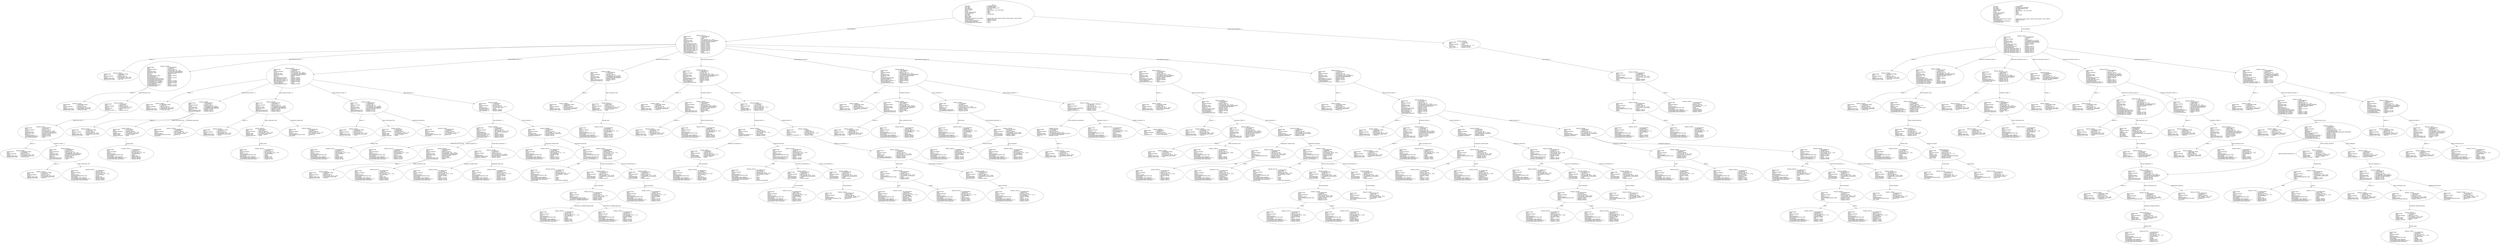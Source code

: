digraph "test_unit.adt" {
  Unit_3 -> Element_2307113
      [ label=Unit_Declaration ];
  Unit_3 -> Element_2293428
      [ label="Context_Clause_Elements ( 1)" ];
  Unit_3
      [ label=<<TABLE BORDER="0" CELLBORDER="0" CELLSPACING="0" CELLPADDING="0"> 
          <TR><TD COLSPAN="3">Unit_3</TD></TR>
          <TR><TD ALIGN="LEFT">Unit_Kind   </TD><TD> = </TD><TD ALIGN="LEFT">A_PACKAGE_BODY</TD></TR>
          <TR><TD ALIGN="LEFT">Unit_Class   </TD><TD> = </TD><TD ALIGN="LEFT">A_PUBLIC_BODY</TD></TR>
          <TR><TD ALIGN="LEFT">Unit_Origin   </TD><TD> = </TD><TD ALIGN="LEFT">AN_APPLICATION_UNIT</TD></TR>
          <TR><TD ALIGN="LEFT">Unit_Full_Name    </TD><TD> = </TD><TD ALIGN="LEFT">Test_Unit</TD></TR>
          <TR><TD ALIGN="LEFT">Unique_Name   </TD><TD> = </TD><TD ALIGN="LEFT">ASIS Context 1: Test_Unit (body)</TD></TR>
          <TR><TD ALIGN="LEFT">Exists  </TD><TD> = </TD><TD ALIGN="LEFT">TRUE</TD></TR>
          <TR><TD ALIGN="LEFT">Can_Be_Main_Program     </TD><TD> = </TD><TD ALIGN="LEFT">TRUE</TD></TR>
          <TR><TD ALIGN="LEFT">Is_Body_Required     </TD><TD> = </TD><TD ALIGN="LEFT">TRUE</TD></TR>
          <TR><TD ALIGN="LEFT">Text_Name   </TD><TD> = </TD><TD ALIGN="LEFT">test_unit.adb</TD></TR>
          <TR><TD ALIGN="LEFT">Text_Form   </TD><TD> = </TD><TD ALIGN="LEFT"></TD></TR>
          <TR><TD ALIGN="LEFT">Object_Name   </TD><TD> = </TD><TD ALIGN="LEFT"></TD></TR>
          <TR><TD ALIGN="LEFT">Object_Form   </TD><TD> = </TD><TD ALIGN="LEFT"></TD></TR>
          <TR><TD ALIGN="LEFT">Compilation_Command_Line_Options         </TD><TD> = </TD><TD ALIGN="LEFT">-gnatA -gnatc -gnatt -gnatws -gnatyN -mtune=generic -march=x86-64</TD></TR>
          <TR><TD ALIGN="LEFT">Unit_Declaration     </TD><TD> = </TD><TD ALIGN="LEFT">Element_2307113</TD></TR>
          <TR><TD ALIGN="LEFT">Context_Clause_Elements ( 1)        </TD><TD> = </TD><TD ALIGN="LEFT">Element_2293428</TD></TR>
          <TR><TD ALIGN="LEFT">Corresponding_Declaration       </TD><TD> = </TD><TD ALIGN="LEFT">Unit_4</TD></TR>
          <TR><TD ALIGN="LEFT">Corresponding_Parent_Declaration         </TD><TD> = </TD><TD ALIGN="LEFT">Unit_1</TD></TR>
          </TABLE>> ];
  Element_2293428 -> Element_2297265
      [ label="Clause_Name ( 1)" ];
  Element_2293428
      [ label=<<TABLE BORDER="0" CELLBORDER="0" CELLSPACING="0" CELLPADDING="0"> 
          <TR><TD COLSPAN="3">Element_2293428</TD></TR>
          <TR><TD ALIGN="LEFT">Element_Kind    </TD><TD> = </TD><TD ALIGN="LEFT">A_CLAUSE</TD></TR>
          <TR><TD ALIGN="LEFT">Hash  </TD><TD> = </TD><TD ALIGN="LEFT">-2136273816</TD></TR>
          <TR><TD ALIGN="LEFT">Enclosing_Element     </TD><TD> = </TD><TD ALIGN="LEFT">(none)</TD></TR>
          <TR><TD ALIGN="LEFT">Source  </TD><TD> = </TD><TD ALIGN="LEFT">Test_Unit.adb - 1:1 .. 1:27</TD></TR>
          <TR><TD ALIGN="LEFT">Clause_Kind   </TD><TD> = </TD><TD ALIGN="LEFT">A_WITH_CLAUSE</TD></TR>
          <TR><TD ALIGN="LEFT">Clause_Name ( 1)     </TD><TD> = </TD><TD ALIGN="LEFT">Element_2297265</TD></TR>
          </TABLE>> ];
  Element_2297265 -> Element_2295265
      [ label=Prefix ];
  Element_2297265 -> Element_2296237
      [ label=Selector ];
  Element_2297265
      [ label=<<TABLE BORDER="0" CELLBORDER="0" CELLSPACING="0" CELLPADDING="0"> 
          <TR><TD COLSPAN="3">Element_2297265</TD></TR>
          <TR><TD ALIGN="LEFT">Element_Kind    </TD><TD> = </TD><TD ALIGN="LEFT">AN_EXPRESSION</TD></TR>
          <TR><TD ALIGN="LEFT">Hash  </TD><TD> = </TD><TD ALIGN="LEFT">-2138946968</TD></TR>
          <TR><TD ALIGN="LEFT">Enclosing_Element     </TD><TD> = </TD><TD ALIGN="LEFT">Element_2293428</TD></TR>
          <TR><TD ALIGN="LEFT">Source  </TD><TD> = </TD><TD ALIGN="LEFT">Test_Unit.adb - 1:6 .. 1:26</TD></TR>
          <TR><TD ALIGN="LEFT">Expression_Kind    </TD><TD> = </TD><TD ALIGN="LEFT">A_SELECTED_COMPONENT</TD></TR>
          <TR><TD ALIGN="LEFT">Corresponding_Expression_Type        </TD><TD> = </TD><TD ALIGN="LEFT">(none)</TD></TR>
          <TR><TD ALIGN="LEFT">Prefix  </TD><TD> = </TD><TD ALIGN="LEFT">Element_2295265</TD></TR>
          <TR><TD ALIGN="LEFT">Selector   </TD><TD> = </TD><TD ALIGN="LEFT">Element_2296237</TD></TR>
          </TABLE>> ];
  Element_2295265 -> Element_2292237
      [ label=Prefix ];
  Element_2295265 -> Element_2294237
      [ label=Selector ];
  Element_2295265
      [ label=<<TABLE BORDER="0" CELLBORDER="0" CELLSPACING="0" CELLPADDING="0"> 
          <TR><TD COLSPAN="3">Element_2295265</TD></TR>
          <TR><TD ALIGN="LEFT">Element_Kind    </TD><TD> = </TD><TD ALIGN="LEFT">AN_EXPRESSION</TD></TR>
          <TR><TD ALIGN="LEFT">Hash  </TD><TD> = </TD><TD ALIGN="LEFT">-2138942872</TD></TR>
          <TR><TD ALIGN="LEFT">Enclosing_Element     </TD><TD> = </TD><TD ALIGN="LEFT">Element_2297265</TD></TR>
          <TR><TD ALIGN="LEFT">Source  </TD><TD> = </TD><TD ALIGN="LEFT">Test_Unit.adb - 1:6 .. 1:16</TD></TR>
          <TR><TD ALIGN="LEFT">Expression_Kind    </TD><TD> = </TD><TD ALIGN="LEFT">A_SELECTED_COMPONENT</TD></TR>
          <TR><TD ALIGN="LEFT">Corresponding_Expression_Type        </TD><TD> = </TD><TD ALIGN="LEFT">(none)</TD></TR>
          <TR><TD ALIGN="LEFT">Prefix  </TD><TD> = </TD><TD ALIGN="LEFT">Element_2292237</TD></TR>
          <TR><TD ALIGN="LEFT">Selector   </TD><TD> = </TD><TD ALIGN="LEFT">Element_2294237</TD></TR>
          </TABLE>> ];
  Element_2292237
      [ label=<<TABLE BORDER="0" CELLBORDER="0" CELLSPACING="0" CELLPADDING="0"> 
          <TR><TD COLSPAN="3">Element_2292237</TD></TR>
          <TR><TD ALIGN="LEFT">Element_Kind    </TD><TD> = </TD><TD ALIGN="LEFT">AN_EXPRESSION</TD></TR>
          <TR><TD ALIGN="LEFT">Hash  </TD><TD> = </TD><TD ALIGN="LEFT">-2135208856</TD></TR>
          <TR><TD ALIGN="LEFT">Enclosing_Element     </TD><TD> = </TD><TD ALIGN="LEFT">Element_2295265</TD></TR>
          <TR><TD ALIGN="LEFT">Source  </TD><TD> = </TD><TD ALIGN="LEFT">Test_Unit.adb - 1:6 .. 1:8</TD></TR>
          <TR><TD ALIGN="LEFT">Expression_Kind    </TD><TD> = </TD><TD ALIGN="LEFT">AN_IDENTIFIER</TD></TR>
          <TR><TD ALIGN="LEFT">Corresponding_Expression_Type        </TD><TD> = </TD><TD ALIGN="LEFT">(none)</TD></TR>
          <TR><TD ALIGN="LEFT">Name_Image   </TD><TD> = </TD><TD ALIGN="LEFT">Ada</TD></TR>
          <TR><TD ALIGN="LEFT">Corresponding_Name_Definition        </TD><TD> = </TD><TD ALIGN="LEFT">Element_2764057</TD></TR>
          <TR><TD ALIGN="LEFT">Corresponding_Name_Definition_List ( 1)          </TD><TD> = </TD><TD ALIGN="LEFT">Element_2764057</TD></TR>
          <TR><TD ALIGN="LEFT">Corresponding_Name_Declaration        </TD><TD> = </TD><TD ALIGN="LEFT">Element_2777112</TD></TR>
          </TABLE>> ];
  Element_2294237
      [ label=<<TABLE BORDER="0" CELLBORDER="0" CELLSPACING="0" CELLPADDING="0"> 
          <TR><TD COLSPAN="3">Element_2294237</TD></TR>
          <TR><TD ALIGN="LEFT">Element_Kind    </TD><TD> = </TD><TD ALIGN="LEFT">AN_EXPRESSION</TD></TR>
          <TR><TD ALIGN="LEFT">Hash  </TD><TD> = </TD><TD ALIGN="LEFT">-2135206808</TD></TR>
          <TR><TD ALIGN="LEFT">Enclosing_Element     </TD><TD> = </TD><TD ALIGN="LEFT">Element_2295265</TD></TR>
          <TR><TD ALIGN="LEFT">Source  </TD><TD> = </TD><TD ALIGN="LEFT">Test_Unit.adb - 1:10 .. 1:16</TD></TR>
          <TR><TD ALIGN="LEFT">Expression_Kind    </TD><TD> = </TD><TD ALIGN="LEFT">AN_IDENTIFIER</TD></TR>
          <TR><TD ALIGN="LEFT">Corresponding_Expression_Type        </TD><TD> = </TD><TD ALIGN="LEFT">(none)</TD></TR>
          <TR><TD ALIGN="LEFT">Name_Image   </TD><TD> = </TD><TD ALIGN="LEFT">Strings</TD></TR>
          <TR><TD ALIGN="LEFT">Corresponding_Name_Definition        </TD><TD> = </TD><TD ALIGN="LEFT">Element_2784081</TD></TR>
          <TR><TD ALIGN="LEFT">Corresponding_Name_Definition_List ( 1)          </TD><TD> = </TD><TD ALIGN="LEFT">Element_2784081</TD></TR>
          <TR><TD ALIGN="LEFT">Corresponding_Name_Declaration        </TD><TD> = </TD><TD ALIGN="LEFT">Element_3003112</TD></TR>
          </TABLE>> ];
  Element_2296237
      [ label=<<TABLE BORDER="0" CELLBORDER="0" CELLSPACING="0" CELLPADDING="0"> 
          <TR><TD COLSPAN="3">Element_2296237</TD></TR>
          <TR><TD ALIGN="LEFT">Element_Kind    </TD><TD> = </TD><TD ALIGN="LEFT">AN_EXPRESSION</TD></TR>
          <TR><TD ALIGN="LEFT">Hash  </TD><TD> = </TD><TD ALIGN="LEFT">-2135210904</TD></TR>
          <TR><TD ALIGN="LEFT">Enclosing_Element     </TD><TD> = </TD><TD ALIGN="LEFT">Element_2297265</TD></TR>
          <TR><TD ALIGN="LEFT">Source  </TD><TD> = </TD><TD ALIGN="LEFT">Test_Unit.adb - 1:18 .. 1:26</TD></TR>
          <TR><TD ALIGN="LEFT">Expression_Kind    </TD><TD> = </TD><TD ALIGN="LEFT">AN_IDENTIFIER</TD></TR>
          <TR><TD ALIGN="LEFT">Corresponding_Expression_Type        </TD><TD> = </TD><TD ALIGN="LEFT">(none)</TD></TR>
          <TR><TD ALIGN="LEFT">Name_Image   </TD><TD> = </TD><TD ALIGN="LEFT">Unbounded</TD></TR>
          <TR><TD ALIGN="LEFT">Corresponding_Name_Definition        </TD><TD> = </TD><TD ALIGN="LEFT">Element_3038081</TD></TR>
          <TR><TD ALIGN="LEFT">Corresponding_Name_Definition_List ( 1)          </TD><TD> = </TD><TD ALIGN="LEFT">Element_3038081</TD></TR>
          <TR><TD ALIGN="LEFT">Corresponding_Name_Declaration        </TD><TD> = </TD><TD ALIGN="LEFT">Element_7284112</TD></TR>
          </TABLE>> ];
  Element_2307113 -> Element_2300057
      [ label="Names ( 1)" ];
  Element_2307113 -> Element_2310083
      [ label="Body_Declarative_Items ( 1)" ];
  Element_2307113 -> Element_2346122
      [ label="Body_Declarative_Items ( 2)" ];
  Element_2307113 -> Element_2414090
      [ label="Body_Declarative_Items ( 3)" ];
  Element_2307113 -> Element_2432106
      [ label="Body_Declarative_Items ( 4)" ];
  Element_2307113 -> Element_2463106
      [ label="Body_Declarative_Items ( 5)" ];
  Element_2307113 -> Element_2490113
      [ label="Body_Declarative_Items ( 6)" ];
  Element_2307113 -> Element_2533113
      [ label="Body_Declarative_Items ( 7)" ];
  Element_2307113
      [ label=<<TABLE BORDER="0" CELLBORDER="0" CELLSPACING="0" CELLPADDING="0"> 
          <TR><TD COLSPAN="3">Element_2307113</TD></TR>
          <TR><TD ALIGN="LEFT">Element_Kind    </TD><TD> = </TD><TD ALIGN="LEFT">A_DECLARATION</TD></TR>
          <TR><TD ALIGN="LEFT">Hash  </TD><TD> = </TD><TD ALIGN="LEFT"> 543625370</TD></TR>
          <TR><TD ALIGN="LEFT">Enclosing_Element     </TD><TD> = </TD><TD ALIGN="LEFT">(none)</TD></TR>
          <TR><TD ALIGN="LEFT">Source  </TD><TD> = </TD><TD ALIGN="LEFT">Test_Unit.adb - 3:1 .. 50:14</TD></TR>
          <TR><TD ALIGN="LEFT">Declaration_Kind     </TD><TD> = </TD><TD ALIGN="LEFT">A_PACKAGE_BODY_DECLARATION</TD></TR>
          <TR><TD ALIGN="LEFT">Declaration_Origin     </TD><TD> = </TD><TD ALIGN="LEFT">AN_EXPLICIT_DECLARATION</TD></TR>
          <TR><TD ALIGN="LEFT">Names ( 1)   </TD><TD> = </TD><TD ALIGN="LEFT">Element_2300057</TD></TR>
          <TR><TD ALIGN="LEFT">Corresponding_End_Name      </TD><TD> = </TD><TD ALIGN="LEFT">Element_2581237</TD></TR>
          <TR><TD ALIGN="LEFT">Body_Declarative_Items ( 1)       </TD><TD> = </TD><TD ALIGN="LEFT">Element_2310083</TD></TR>
          <TR><TD ALIGN="LEFT">Body_Declarative_Items ( 2)       </TD><TD> = </TD><TD ALIGN="LEFT">Element_2346122</TD></TR>
          <TR><TD ALIGN="LEFT">Body_Declarative_Items ( 3)       </TD><TD> = </TD><TD ALIGN="LEFT">Element_2414090</TD></TR>
          <TR><TD ALIGN="LEFT">Body_Declarative_Items ( 4)       </TD><TD> = </TD><TD ALIGN="LEFT">Element_2432106</TD></TR>
          <TR><TD ALIGN="LEFT">Body_Declarative_Items ( 5)       </TD><TD> = </TD><TD ALIGN="LEFT">Element_2463106</TD></TR>
          <TR><TD ALIGN="LEFT">Body_Declarative_Items ( 6)       </TD><TD> = </TD><TD ALIGN="LEFT">Element_2490113</TD></TR>
          <TR><TD ALIGN="LEFT">Body_Declarative_Items ( 7)       </TD><TD> = </TD><TD ALIGN="LEFT">Element_2533113</TD></TR>
          <TR><TD ALIGN="LEFT">Is_Name_Repeated     </TD><TD> = </TD><TD ALIGN="LEFT">TRUE</TD></TR>
          <TR><TD ALIGN="LEFT">Corresponding_Declaration       </TD><TD> = </TD><TD ALIGN="LEFT">Element_2758112</TD></TR>
          </TABLE>> ];
  Element_2300057
      [ label=<<TABLE BORDER="0" CELLBORDER="0" CELLSPACING="0" CELLPADDING="0"> 
          <TR><TD COLSPAN="3">Element_2300057</TD></TR>
          <TR><TD ALIGN="LEFT">Element_Kind    </TD><TD> = </TD><TD ALIGN="LEFT">A_DEFINING_NAME</TD></TR>
          <TR><TD ALIGN="LEFT">Hash  </TD><TD> = </TD><TD ALIGN="LEFT"> 543397658</TD></TR>
          <TR><TD ALIGN="LEFT">Enclosing_Element     </TD><TD> = </TD><TD ALIGN="LEFT">Element_2307113</TD></TR>
          <TR><TD ALIGN="LEFT">Source  </TD><TD> = </TD><TD ALIGN="LEFT">Test_Unit.adb - 3:14 .. 3:22</TD></TR>
          <TR><TD ALIGN="LEFT">Defining_Name_Kind     </TD><TD> = </TD><TD ALIGN="LEFT">A_DEFINING_IDENTIFIER</TD></TR>
          <TR><TD ALIGN="LEFT">Defining_Name_Image     </TD><TD> = </TD><TD ALIGN="LEFT">"Test_Unit"</TD></TR>
          </TABLE>> ];
  Element_2310083 -> Element_2311057
      [ label="Names ( 1)" ];
  Element_2310083 -> Element_2318207
      [ label=Type_Declaration_View ];
  Element_2310083
      [ label=<<TABLE BORDER="0" CELLBORDER="0" CELLSPACING="0" CELLPADDING="0"> 
          <TR><TD COLSPAN="3">Element_2310083</TD></TR>
          <TR><TD ALIGN="LEFT">Element_Kind    </TD><TD> = </TD><TD ALIGN="LEFT">A_DECLARATION</TD></TR>
          <TR><TD ALIGN="LEFT">Hash  </TD><TD> = </TD><TD ALIGN="LEFT"> 272800013</TD></TR>
          <TR><TD ALIGN="LEFT">Enclosing_Element     </TD><TD> = </TD><TD ALIGN="LEFT">Element_2307113</TD></TR>
          <TR><TD ALIGN="LEFT">Source  </TD><TD> = </TD><TD ALIGN="LEFT">Test_Unit.adb - 4:4 .. 6:24</TD></TR>
          <TR><TD ALIGN="LEFT">Declaration_Kind     </TD><TD> = </TD><TD ALIGN="LEFT">A_TASK_TYPE_DECLARATION</TD></TR>
          <TR><TD ALIGN="LEFT">Declaration_Origin     </TD><TD> = </TD><TD ALIGN="LEFT">AN_EXPLICIT_DECLARATION</TD></TR>
          <TR><TD ALIGN="LEFT">Names ( 1)   </TD><TD> = </TD><TD ALIGN="LEFT">Element_2311057</TD></TR>
          <TR><TD ALIGN="LEFT">Has_Task   </TD><TD> = </TD><TD ALIGN="LEFT">TRUE</TD></TR>
          <TR><TD ALIGN="LEFT">Corresponding_End_Name      </TD><TD> = </TD><TD ALIGN="LEFT">Element_2336237</TD></TR>
          <TR><TD ALIGN="LEFT">Discriminant_Part     </TD><TD> = </TD><TD ALIGN="LEFT">(none)</TD></TR>
          <TR><TD ALIGN="LEFT">Type_Declaration_View      </TD><TD> = </TD><TD ALIGN="LEFT">Element_2318207</TD></TR>
          <TR><TD ALIGN="LEFT">Corresponding_Type_Declaration        </TD><TD> = </TD><TD ALIGN="LEFT">(none)</TD></TR>
          <TR><TD ALIGN="LEFT">Corresponding_Type_Partial_View        </TD><TD> = </TD><TD ALIGN="LEFT">(none)</TD></TR>
          <TR><TD ALIGN="LEFT">Corresponding_First_Subtype       </TD><TD> = </TD><TD ALIGN="LEFT">Element_2310083</TD></TR>
          <TR><TD ALIGN="LEFT">Corresponding_Last_Constraint        </TD><TD> = </TD><TD ALIGN="LEFT">Element_2310083</TD></TR>
          <TR><TD ALIGN="LEFT">Corresponding_Last_Subtype       </TD><TD> = </TD><TD ALIGN="LEFT">Element_2310083</TD></TR>
          <TR><TD ALIGN="LEFT">Is_Name_Repeated     </TD><TD> = </TD><TD ALIGN="LEFT">TRUE</TD></TR>
          <TR><TD ALIGN="LEFT">Corresponding_Declaration       </TD><TD> = </TD><TD ALIGN="LEFT">Element_2310083</TD></TR>
          <TR><TD ALIGN="LEFT">Corresponding_Body     </TD><TD> = </TD><TD ALIGN="LEFT">Element_2346122</TD></TR>
          </TABLE>> ];
  Element_2311057
      [ label=<<TABLE BORDER="0" CELLBORDER="0" CELLSPACING="0" CELLPADDING="0"> 
          <TR><TD COLSPAN="3">Element_2311057</TD></TR>
          <TR><TD ALIGN="LEFT">Element_Kind    </TD><TD> = </TD><TD ALIGN="LEFT">A_DEFINING_NAME</TD></TR>
          <TR><TD ALIGN="LEFT">Hash  </TD><TD> = </TD><TD ALIGN="LEFT"> 272747405</TD></TR>
          <TR><TD ALIGN="LEFT">Enclosing_Element     </TD><TD> = </TD><TD ALIGN="LEFT">Element_2310083</TD></TR>
          <TR><TD ALIGN="LEFT">Source  </TD><TD> = </TD><TD ALIGN="LEFT">Test_Unit.adb - 4:14 .. 4:29</TD></TR>
          <TR><TD ALIGN="LEFT">Defining_Name_Kind     </TD><TD> = </TD><TD ALIGN="LEFT">A_DEFINING_IDENTIFIER</TD></TR>
          <TR><TD ALIGN="LEFT">Defining_Name_Image     </TD><TD> = </TD><TD ALIGN="LEFT">"Boring_Task_Type"</TD></TR>
          </TABLE>> ];
  Element_2318207 -> Element_2319124
      [ label="Visible_Part_Items ( 1)" ];
  Element_2318207
      [ label=<<TABLE BORDER="0" CELLBORDER="0" CELLSPACING="0" CELLPADDING="0"> 
          <TR><TD COLSPAN="3">Element_2318207</TD></TR>
          <TR><TD ALIGN="LEFT">Element_Kind    </TD><TD> = </TD><TD ALIGN="LEFT">A_DEFINITION</TD></TR>
          <TR><TD ALIGN="LEFT">Hash  </TD><TD> = </TD><TD ALIGN="LEFT">-2010432282</TD></TR>
          <TR><TD ALIGN="LEFT">Enclosing_Element     </TD><TD> = </TD><TD ALIGN="LEFT">Element_2310083</TD></TR>
          <TR><TD ALIGN="LEFT">Source  </TD><TD> = </TD><TD ALIGN="LEFT">Test_Unit.adb - 5:7 .. 6:23</TD></TR>
          <TR><TD ALIGN="LEFT">Definition_Kind    </TD><TD> = </TD><TD ALIGN="LEFT">A_TASK_DEFINITION</TD></TR>
          <TR><TD ALIGN="LEFT">Has_Task   </TD><TD> = </TD><TD ALIGN="LEFT">TRUE</TD></TR>
          <TR><TD ALIGN="LEFT">Visible_Part_Items ( 1)      </TD><TD> = </TD><TD ALIGN="LEFT">Element_2319124</TD></TR>
          </TABLE>> ];
  Element_2319124 -> Element_2320057
      [ label="Names ( 1)" ];
  Element_2319124 -> Element_2334105
      [ label="Parameter_Profile ( 1)" ];
  Element_2319124
      [ label=<<TABLE BORDER="0" CELLBORDER="0" CELLSPACING="0" CELLPADDING="0"> 
          <TR><TD COLSPAN="3">Element_2319124</TD></TR>
          <TR><TD ALIGN="LEFT">Element_Kind    </TD><TD> = </TD><TD ALIGN="LEFT">A_DECLARATION</TD></TR>
          <TR><TD ALIGN="LEFT">Hash  </TD><TD> = </TD><TD ALIGN="LEFT">-2010517274</TD></TR>
          <TR><TD ALIGN="LEFT">Enclosing_Element     </TD><TD> = </TD><TD ALIGN="LEFT">Element_2318207</TD></TR>
          <TR><TD ALIGN="LEFT">Source  </TD><TD> = </TD><TD ALIGN="LEFT">Test_Unit.adb - 5:7 .. 5:52</TD></TR>
          <TR><TD ALIGN="LEFT">Declaration_Kind     </TD><TD> = </TD><TD ALIGN="LEFT">AN_ENTRY_DECLARATION</TD></TR>
          <TR><TD ALIGN="LEFT">Declaration_Origin     </TD><TD> = </TD><TD ALIGN="LEFT">AN_EXPLICIT_DECLARATION</TD></TR>
          <TR><TD ALIGN="LEFT">Names ( 1)   </TD><TD> = </TD><TD ALIGN="LEFT">Element_2320057</TD></TR>
          <TR><TD ALIGN="LEFT">Parameter_Profile ( 1)      </TD><TD> = </TD><TD ALIGN="LEFT">Element_2334105</TD></TR>
          <TR><TD ALIGN="LEFT">Corresponding_Declaration       </TD><TD> = </TD><TD ALIGN="LEFT">Element_2319124</TD></TR>
          <TR><TD ALIGN="LEFT">Entry_Family_Definition      </TD><TD> = </TD><TD ALIGN="LEFT">(none)</TD></TR>
          </TABLE>> ];
  Element_2320057
      [ label=<<TABLE BORDER="0" CELLBORDER="0" CELLSPACING="0" CELLPADDING="0"> 
          <TR><TD COLSPAN="3">Element_2320057</TD></TR>
          <TR><TD ALIGN="LEFT">Element_Kind    </TD><TD> = </TD><TD ALIGN="LEFT">A_DEFINING_NAME</TD></TR>
          <TR><TD ALIGN="LEFT">Hash  </TD><TD> = </TD><TD ALIGN="LEFT">-2010585690</TD></TR>
          <TR><TD ALIGN="LEFT">Enclosing_Element     </TD><TD> = </TD><TD ALIGN="LEFT">Element_2319124</TD></TR>
          <TR><TD ALIGN="LEFT">Source  </TD><TD> = </TD><TD ALIGN="LEFT">Test_Unit.adb - 5:13 .. 5:25</TD></TR>
          <TR><TD ALIGN="LEFT">Defining_Name_Kind     </TD><TD> = </TD><TD ALIGN="LEFT">A_DEFINING_IDENTIFIER</TD></TR>
          <TR><TD ALIGN="LEFT">Defining_Name_Image     </TD><TD> = </TD><TD ALIGN="LEFT">"Drop_Off_Work"</TD></TR>
          </TABLE>> ];
  Element_2334105 -> Element_2327057
      [ label="Names ( 1)" ];
  Element_2334105 -> Element_2335237
      [ label=Object_Declaration_View ];
  Element_2334105
      [ label=<<TABLE BORDER="0" CELLBORDER="0" CELLSPACING="0" CELLPADDING="0"> 
          <TR><TD COLSPAN="3">Element_2334105</TD></TR>
          <TR><TD ALIGN="LEFT">Element_Kind    </TD><TD> = </TD><TD ALIGN="LEFT">A_DECLARATION</TD></TR>
          <TR><TD ALIGN="LEFT">Hash  </TD><TD> = </TD><TD ALIGN="LEFT">-2010536570</TD></TR>
          <TR><TD ALIGN="LEFT">Enclosing_Element     </TD><TD> = </TD><TD ALIGN="LEFT">Element_2319124</TD></TR>
          <TR><TD ALIGN="LEFT">Source  </TD><TD> = </TD><TD ALIGN="LEFT">Test_Unit.adb - 5:28 .. 5:50</TD></TR>
          <TR><TD ALIGN="LEFT">Declaration_Kind     </TD><TD> = </TD><TD ALIGN="LEFT">A_PARAMETER_SPECIFICATION</TD></TR>
          <TR><TD ALIGN="LEFT">Declaration_Origin     </TD><TD> = </TD><TD ALIGN="LEFT">AN_EXPLICIT_DECLARATION</TD></TR>
          <TR><TD ALIGN="LEFT">Names ( 1)   </TD><TD> = </TD><TD ALIGN="LEFT">Element_2327057</TD></TR>
          <TR><TD ALIGN="LEFT">Mode_Kind   </TD><TD> = </TD><TD ALIGN="LEFT">AN_IN_MODE</TD></TR>
          <TR><TD ALIGN="LEFT">Object_Declaration_View      </TD><TD> = </TD><TD ALIGN="LEFT">Element_2335237</TD></TR>
          <TR><TD ALIGN="LEFT">Initialization_Expression       </TD><TD> = </TD><TD ALIGN="LEFT">(none)</TD></TR>
          </TABLE>> ];
  Element_2327057
      [ label=<<TABLE BORDER="0" CELLBORDER="0" CELLSPACING="0" CELLPADDING="0"> 
          <TR><TD COLSPAN="3">Element_2327057</TD></TR>
          <TR><TD ALIGN="LEFT">Element_Kind    </TD><TD> = </TD><TD ALIGN="LEFT">A_DEFINING_NAME</TD></TR>
          <TR><TD ALIGN="LEFT">Hash  </TD><TD> = </TD><TD ALIGN="LEFT">-2010585722</TD></TR>
          <TR><TD ALIGN="LEFT">Enclosing_Element     </TD><TD> = </TD><TD ALIGN="LEFT">Element_2334105</TD></TR>
          <TR><TD ALIGN="LEFT">Source  </TD><TD> = </TD><TD ALIGN="LEFT">Test_Unit.adb - 5:28 .. 5:34</TD></TR>
          <TR><TD ALIGN="LEFT">Defining_Name_Kind     </TD><TD> = </TD><TD ALIGN="LEFT">A_DEFINING_IDENTIFIER</TD></TR>
          <TR><TD ALIGN="LEFT">Defining_Name_Image     </TD><TD> = </TD><TD ALIGN="LEFT">"Work_In"</TD></TR>
          </TABLE>> ];
  Element_2335237
      [ label=<<TABLE BORDER="0" CELLBORDER="0" CELLSPACING="0" CELLPADDING="0"> 
          <TR><TD COLSPAN="3">Element_2335237</TD></TR>
          <TR><TD ALIGN="LEFT">Element_Kind    </TD><TD> = </TD><TD ALIGN="LEFT">AN_EXPRESSION</TD></TR>
          <TR><TD ALIGN="LEFT">Hash  </TD><TD> = </TD><TD ALIGN="LEFT">-2010401498</TD></TR>
          <TR><TD ALIGN="LEFT">Enclosing_Element     </TD><TD> = </TD><TD ALIGN="LEFT">Element_2334105</TD></TR>
          <TR><TD ALIGN="LEFT">Source  </TD><TD> = </TD><TD ALIGN="LEFT">Test_Unit.adb - 5:41 .. 5:50</TD></TR>
          <TR><TD ALIGN="LEFT">Expression_Kind    </TD><TD> = </TD><TD ALIGN="LEFT">AN_IDENTIFIER</TD></TR>
          <TR><TD ALIGN="LEFT">Corresponding_Expression_Type        </TD><TD> = </TD><TD ALIGN="LEFT">(none)</TD></TR>
          <TR><TD ALIGN="LEFT">Name_Image   </TD><TD> = </TD><TD ALIGN="LEFT">Range_Type</TD></TR>
          <TR><TD ALIGN="LEFT">Corresponding_Name_Definition        </TD><TD> = </TD><TD ALIGN="LEFT">Element_2602057</TD></TR>
          <TR><TD ALIGN="LEFT">Corresponding_Name_Definition_List ( 1)          </TD><TD> = </TD><TD ALIGN="LEFT">Element_2602057</TD></TR>
          <TR><TD ALIGN="LEFT">Corresponding_Name_Declaration        </TD><TD> = </TD><TD ALIGN="LEFT">Element_2616082</TD></TR>
          </TABLE>> ];
  Element_2346122 -> Element_2338057
      [ label="Names ( 1)" ];
  Element_2346122 -> Element_2355090
      [ label="Body_Declarative_Items ( 1)" ];
  Element_2346122 -> Element_2365090
      [ label="Body_Declarative_Items ( 2)" ];
  Element_2346122 -> Element_2375091
      [ label="Body_Declarative_Items ( 3)" ];
  Element_2346122 -> Element_2378391
      [ label="Body_Statements ( 1)" ];
  Element_2346122
      [ label=<<TABLE BORDER="0" CELLBORDER="0" CELLSPACING="0" CELLPADDING="0"> 
          <TR><TD COLSPAN="3">Element_2346122</TD></TR>
          <TR><TD ALIGN="LEFT">Element_Kind    </TD><TD> = </TD><TD ALIGN="LEFT">A_DECLARATION</TD></TR>
          <TR><TD ALIGN="LEFT">Hash  </TD><TD> = </TD><TD ALIGN="LEFT">-787989232</TD></TR>
          <TR><TD ALIGN="LEFT">Enclosing_Element     </TD><TD> = </TD><TD ALIGN="LEFT">Element_2307113</TD></TR>
          <TR><TD ALIGN="LEFT">Source  </TD><TD> = </TD><TD ALIGN="LEFT">Test_Unit.adb - 8:4 .. 19:24</TD></TR>
          <TR><TD ALIGN="LEFT">Declaration_Kind     </TD><TD> = </TD><TD ALIGN="LEFT">A_TASK_BODY_DECLARATION</TD></TR>
          <TR><TD ALIGN="LEFT">Declaration_Origin     </TD><TD> = </TD><TD ALIGN="LEFT">AN_EXPLICIT_DECLARATION</TD></TR>
          <TR><TD ALIGN="LEFT">Names ( 1)   </TD><TD> = </TD><TD ALIGN="LEFT">Element_2338057</TD></TR>
          <TR><TD ALIGN="LEFT">Has_Task   </TD><TD> = </TD><TD ALIGN="LEFT">TRUE</TD></TR>
          <TR><TD ALIGN="LEFT">Corresponding_End_Name      </TD><TD> = </TD><TD ALIGN="LEFT">Element_2405237</TD></TR>
          <TR><TD ALIGN="LEFT">Body_Declarative_Items ( 1)       </TD><TD> = </TD><TD ALIGN="LEFT">Element_2355090</TD></TR>
          <TR><TD ALIGN="LEFT">Body_Declarative_Items ( 2)       </TD><TD> = </TD><TD ALIGN="LEFT">Element_2365090</TD></TR>
          <TR><TD ALIGN="LEFT">Body_Declarative_Items ( 3)       </TD><TD> = </TD><TD ALIGN="LEFT">Element_2375091</TD></TR>
          <TR><TD ALIGN="LEFT">Body_Statements ( 1)      </TD><TD> = </TD><TD ALIGN="LEFT">Element_2378391</TD></TR>
          <TR><TD ALIGN="LEFT">Is_Name_Repeated     </TD><TD> = </TD><TD ALIGN="LEFT">TRUE</TD></TR>
          <TR><TD ALIGN="LEFT">Corresponding_Declaration       </TD><TD> = </TD><TD ALIGN="LEFT">Element_2310083</TD></TR>
          </TABLE>> ];
  Element_2338057
      [ label=<<TABLE BORDER="0" CELLBORDER="0" CELLSPACING="0" CELLPADDING="0"> 
          <TR><TD COLSPAN="3">Element_2338057</TD></TR>
          <TR><TD ALIGN="LEFT">Element_Kind    </TD><TD> = </TD><TD ALIGN="LEFT">A_DEFINING_NAME</TD></TR>
          <TR><TD ALIGN="LEFT">Hash  </TD><TD> = </TD><TD ALIGN="LEFT">-787997512</TD></TR>
          <TR><TD ALIGN="LEFT">Enclosing_Element     </TD><TD> = </TD><TD ALIGN="LEFT">Element_2346122</TD></TR>
          <TR><TD ALIGN="LEFT">Source  </TD><TD> = </TD><TD ALIGN="LEFT">Test_Unit.adb - 8:14 .. 8:29</TD></TR>
          <TR><TD ALIGN="LEFT">Defining_Name_Kind     </TD><TD> = </TD><TD ALIGN="LEFT">A_DEFINING_IDENTIFIER</TD></TR>
          <TR><TD ALIGN="LEFT">Defining_Name_Image     </TD><TD> = </TD><TD ALIGN="LEFT">"Boring_Task_Type"</TD></TR>
          </TABLE>> ];
  Element_2355090 -> Element_2347057
      [ label="Names ( 1)" ];
  Element_2355090 -> Element_2354176
      [ label=Object_Declaration_View ];
  Element_2355090 -> Element_2356234
      [ label=Initialization_Expression ];
  Element_2355090
      [ label=<<TABLE BORDER="0" CELLBORDER="0" CELLSPACING="0" CELLPADDING="0"> 
          <TR><TD COLSPAN="3">Element_2355090</TD></TR>
          <TR><TD ALIGN="LEFT">Element_Kind    </TD><TD> = </TD><TD ALIGN="LEFT">A_DECLARATION</TD></TR>
          <TR><TD ALIGN="LEFT">Hash  </TD><TD> = </TD><TD ALIGN="LEFT"> 1753519758</TD></TR>
          <TR><TD ALIGN="LEFT">Enclosing_Element     </TD><TD> = </TD><TD ALIGN="LEFT">Element_2346122</TD></TR>
          <TR><TD ALIGN="LEFT">Source  </TD><TD> = </TD><TD ALIGN="LEFT">Test_Unit.adb - 9:7 .. 9:31</TD></TR>
          <TR><TD ALIGN="LEFT">Declaration_Kind     </TD><TD> = </TD><TD ALIGN="LEFT">A_VARIABLE_DECLARATION</TD></TR>
          <TR><TD ALIGN="LEFT">Declaration_Origin     </TD><TD> = </TD><TD ALIGN="LEFT">AN_EXPLICIT_DECLARATION</TD></TR>
          <TR><TD ALIGN="LEFT">Names ( 1)   </TD><TD> = </TD><TD ALIGN="LEFT">Element_2347057</TD></TR>
          <TR><TD ALIGN="LEFT">Object_Declaration_View      </TD><TD> = </TD><TD ALIGN="LEFT">Element_2354176</TD></TR>
          <TR><TD ALIGN="LEFT">Initialization_Expression       </TD><TD> = </TD><TD ALIGN="LEFT">Element_2356234</TD></TR>
          </TABLE>> ];
  Element_2347057
      [ label=<<TABLE BORDER="0" CELLBORDER="0" CELLSPACING="0" CELLPADDING="0"> 
          <TR><TD COLSPAN="3">Element_2347057</TD></TR>
          <TR><TD ALIGN="LEFT">Element_Kind    </TD><TD> = </TD><TD ALIGN="LEFT">A_DEFINING_NAME</TD></TR>
          <TR><TD ALIGN="LEFT">Hash  </TD><TD> = </TD><TD ALIGN="LEFT"> 1753517646</TD></TR>
          <TR><TD ALIGN="LEFT">Enclosing_Element     </TD><TD> = </TD><TD ALIGN="LEFT">Element_2355090</TD></TR>
          <TR><TD ALIGN="LEFT">Source  </TD><TD> = </TD><TD ALIGN="LEFT">Test_Unit.adb - 9:7 .. 9:10</TD></TR>
          <TR><TD ALIGN="LEFT">Defining_Name_Kind     </TD><TD> = </TD><TD ALIGN="LEFT">A_DEFINING_IDENTIFIER</TD></TR>
          <TR><TD ALIGN="LEFT">Defining_Name_Image     </TD><TD> = </TD><TD ALIGN="LEFT">"Work"</TD></TR>
          </TABLE>> ];
  Element_2354176 -> Element_2354237
      [ label=Subtype_Mark ];
  Element_2354176
      [ label=<<TABLE BORDER="0" CELLBORDER="0" CELLSPACING="0" CELLPADDING="0"> 
          <TR><TD COLSPAN="3">Element_2354176</TD></TR>
          <TR><TD ALIGN="LEFT">Element_Kind    </TD><TD> = </TD><TD ALIGN="LEFT">A_DEFINITION</TD></TR>
          <TR><TD ALIGN="LEFT">Hash  </TD><TD> = </TD><TD ALIGN="LEFT"> 1753525248</TD></TR>
          <TR><TD ALIGN="LEFT">Enclosing_Element     </TD><TD> = </TD><TD ALIGN="LEFT">Element_2355090</TD></TR>
          <TR><TD ALIGN="LEFT">Source  </TD><TD> = </TD><TD ALIGN="LEFT">Test_Unit.adb - 9:16 .. 9:25</TD></TR>
          <TR><TD ALIGN="LEFT">Definition_Kind    </TD><TD> = </TD><TD ALIGN="LEFT">A_SUBTYPE_INDICATION</TD></TR>
          <TR><TD ALIGN="LEFT">Subtype_Mark    </TD><TD> = </TD><TD ALIGN="LEFT">Element_2354237</TD></TR>
          <TR><TD ALIGN="LEFT">Subtype_Constraint     </TD><TD> = </TD><TD ALIGN="LEFT">(none)</TD></TR>
          </TABLE>> ];
  Element_2354237
      [ label=<<TABLE BORDER="0" CELLBORDER="0" CELLSPACING="0" CELLPADDING="0"> 
          <TR><TD COLSPAN="3">Element_2354237</TD></TR>
          <TR><TD ALIGN="LEFT">Element_Kind    </TD><TD> = </TD><TD ALIGN="LEFT">AN_EXPRESSION</TD></TR>
          <TR><TD ALIGN="LEFT">Hash  </TD><TD> = </TD><TD ALIGN="LEFT"> 1753529152</TD></TR>
          <TR><TD ALIGN="LEFT">Enclosing_Element     </TD><TD> = </TD><TD ALIGN="LEFT">Element_2354176</TD></TR>
          <TR><TD ALIGN="LEFT">Source  </TD><TD> = </TD><TD ALIGN="LEFT">Test_Unit.adb - 9:16 .. 9:25</TD></TR>
          <TR><TD ALIGN="LEFT">Expression_Kind    </TD><TD> = </TD><TD ALIGN="LEFT">AN_IDENTIFIER</TD></TR>
          <TR><TD ALIGN="LEFT">Corresponding_Expression_Type        </TD><TD> = </TD><TD ALIGN="LEFT">(none)</TD></TR>
          <TR><TD ALIGN="LEFT">Name_Image   </TD><TD> = </TD><TD ALIGN="LEFT">Range_Type</TD></TR>
          <TR><TD ALIGN="LEFT">Corresponding_Name_Definition        </TD><TD> = </TD><TD ALIGN="LEFT">Element_2602057</TD></TR>
          <TR><TD ALIGN="LEFT">Corresponding_Name_Definition_List ( 1)          </TD><TD> = </TD><TD ALIGN="LEFT">Element_2602057</TD></TR>
          <TR><TD ALIGN="LEFT">Corresponding_Name_Declaration        </TD><TD> = </TD><TD ALIGN="LEFT">Element_2616082</TD></TR>
          </TABLE>> ];
  Element_2356234
      [ label=<<TABLE BORDER="0" CELLBORDER="0" CELLSPACING="0" CELLPADDING="0"> 
          <TR><TD COLSPAN="3">Element_2356234</TD></TR>
          <TR><TD ALIGN="LEFT">Element_Kind    </TD><TD> = </TD><TD ALIGN="LEFT">AN_EXPRESSION</TD></TR>
          <TR><TD ALIGN="LEFT">Hash  </TD><TD> = </TD><TD ALIGN="LEFT"> 1753528988</TD></TR>
          <TR><TD ALIGN="LEFT">Enclosing_Element     </TD><TD> = </TD><TD ALIGN="LEFT">Element_2355090</TD></TR>
          <TR><TD ALIGN="LEFT">Source  </TD><TD> = </TD><TD ALIGN="LEFT">Test_Unit.adb - 9:30 .. 9:30</TD></TR>
          <TR><TD ALIGN="LEFT">Expression_Kind    </TD><TD> = </TD><TD ALIGN="LEFT">AN_INTEGER_LITERAL</TD></TR>
          <TR><TD ALIGN="LEFT">Corresponding_Expression_Type        </TD><TD> = </TD><TD ALIGN="LEFT">Element_82</TD></TR>
          <TR><TD ALIGN="LEFT">Value_Image   </TD><TD> = </TD><TD ALIGN="LEFT">5</TD></TR>
          </TABLE>> ];
  Element_2365090 -> Element_2357057
      [ label="Names ( 1)" ];
  Element_2365090 -> Element_2364176
      [ label=Object_Declaration_View ];
  Element_2365090 -> Element_2366234
      [ label=Initialization_Expression ];
  Element_2365090
      [ label=<<TABLE BORDER="0" CELLBORDER="0" CELLSPACING="0" CELLPADDING="0"> 
          <TR><TD COLSPAN="3">Element_2365090</TD></TR>
          <TR><TD ALIGN="LEFT">Element_Kind    </TD><TD> = </TD><TD ALIGN="LEFT">A_DECLARATION</TD></TR>
          <TR><TD ALIGN="LEFT">Hash  </TD><TD> = </TD><TD ALIGN="LEFT"> 876776263</TD></TR>
          <TR><TD ALIGN="LEFT">Enclosing_Element     </TD><TD> = </TD><TD ALIGN="LEFT">Element_2346122</TD></TR>
          <TR><TD ALIGN="LEFT">Source  </TD><TD> = </TD><TD ALIGN="LEFT">Test_Unit.adb - 10:7 .. 10:28</TD></TR>
          <TR><TD ALIGN="LEFT">Declaration_Kind     </TD><TD> = </TD><TD ALIGN="LEFT">A_VARIABLE_DECLARATION</TD></TR>
          <TR><TD ALIGN="LEFT">Declaration_Origin     </TD><TD> = </TD><TD ALIGN="LEFT">AN_EXPLICIT_DECLARATION</TD></TR>
          <TR><TD ALIGN="LEFT">Names ( 1)   </TD><TD> = </TD><TD ALIGN="LEFT">Element_2357057</TD></TR>
          <TR><TD ALIGN="LEFT">Object_Declaration_View      </TD><TD> = </TD><TD ALIGN="LEFT">Element_2364176</TD></TR>
          <TR><TD ALIGN="LEFT">Initialization_Expression       </TD><TD> = </TD><TD ALIGN="LEFT">Element_2366234</TD></TR>
          </TABLE>> ];
  Element_2357057
      [ label=<<TABLE BORDER="0" CELLBORDER="0" CELLSPACING="0" CELLPADDING="0"> 
          <TR><TD COLSPAN="3">Element_2357057</TD></TR>
          <TR><TD ALIGN="LEFT">Element_Kind    </TD><TD> = </TD><TD ALIGN="LEFT">A_DEFINING_NAME</TD></TR>
          <TR><TD ALIGN="LEFT">Hash  </TD><TD> = </TD><TD ALIGN="LEFT"> 876775207</TD></TR>
          <TR><TD ALIGN="LEFT">Enclosing_Element     </TD><TD> = </TD><TD ALIGN="LEFT">Element_2365090</TD></TR>
          <TR><TD ALIGN="LEFT">Source  </TD><TD> = </TD><TD ALIGN="LEFT">Test_Unit.adb - 10:7 .. 10:12</TD></TR>
          <TR><TD ALIGN="LEFT">Defining_Name_Kind     </TD><TD> = </TD><TD ALIGN="LEFT">A_DEFINING_IDENTIFIER</TD></TR>
          <TR><TD ALIGN="LEFT">Defining_Name_Image     </TD><TD> = </TD><TD ALIGN="LEFT">"Result"</TD></TR>
          </TABLE>> ];
  Element_2364176 -> Element_2364237
      [ label=Subtype_Mark ];
  Element_2364176
      [ label=<<TABLE BORDER="0" CELLBORDER="0" CELLSPACING="0" CELLPADDING="0"> 
          <TR><TD COLSPAN="3">Element_2364176</TD></TR>
          <TR><TD ALIGN="LEFT">Element_Kind    </TD><TD> = </TD><TD ALIGN="LEFT">A_DEFINITION</TD></TR>
          <TR><TD ALIGN="LEFT">Hash  </TD><TD> = </TD><TD ALIGN="LEFT"> 876779008</TD></TR>
          <TR><TD ALIGN="LEFT">Enclosing_Element     </TD><TD> = </TD><TD ALIGN="LEFT">Element_2365090</TD></TR>
          <TR><TD ALIGN="LEFT">Source  </TD><TD> = </TD><TD ALIGN="LEFT">Test_Unit.adb - 10:16 .. 10:22</TD></TR>
          <TR><TD ALIGN="LEFT">Definition_Kind    </TD><TD> = </TD><TD ALIGN="LEFT">A_SUBTYPE_INDICATION</TD></TR>
          <TR><TD ALIGN="LEFT">Subtype_Mark    </TD><TD> = </TD><TD ALIGN="LEFT">Element_2364237</TD></TR>
          <TR><TD ALIGN="LEFT">Subtype_Constraint     </TD><TD> = </TD><TD ALIGN="LEFT">(none)</TD></TR>
          </TABLE>> ];
  Element_2364237
      [ label=<<TABLE BORDER="0" CELLBORDER="0" CELLSPACING="0" CELLPADDING="0"> 
          <TR><TD COLSPAN="3">Element_2364237</TD></TR>
          <TR><TD ALIGN="LEFT">Element_Kind    </TD><TD> = </TD><TD ALIGN="LEFT">AN_EXPRESSION</TD></TR>
          <TR><TD ALIGN="LEFT">Hash  </TD><TD> = </TD><TD ALIGN="LEFT"> 876780960</TD></TR>
          <TR><TD ALIGN="LEFT">Enclosing_Element     </TD><TD> = </TD><TD ALIGN="LEFT">Element_2364176</TD></TR>
          <TR><TD ALIGN="LEFT">Source  </TD><TD> = </TD><TD ALIGN="LEFT">Test_Unit.adb - 10:16 .. 10:22</TD></TR>
          <TR><TD ALIGN="LEFT">Expression_Kind    </TD><TD> = </TD><TD ALIGN="LEFT">AN_IDENTIFIER</TD></TR>
          <TR><TD ALIGN="LEFT">Corresponding_Expression_Type        </TD><TD> = </TD><TD ALIGN="LEFT">(none)</TD></TR>
          <TR><TD ALIGN="LEFT">Name_Image   </TD><TD> = </TD><TD ALIGN="LEFT">Integer</TD></TR>
          <TR><TD ALIGN="LEFT">Corresponding_Name_Definition        </TD><TD> = </TD><TD ALIGN="LEFT">Element_37057</TD></TR>
          <TR><TD ALIGN="LEFT">Corresponding_Name_Definition_List ( 1)          </TD><TD> = </TD><TD ALIGN="LEFT">Element_37057</TD></TR>
          <TR><TD ALIGN="LEFT">Corresponding_Name_Declaration        </TD><TD> = </TD><TD ALIGN="LEFT">Element_917082</TD></TR>
          </TABLE>> ];
  Element_2366234
      [ label=<<TABLE BORDER="0" CELLBORDER="0" CELLSPACING="0" CELLPADDING="0"> 
          <TR><TD COLSPAN="3">Element_2366234</TD></TR>
          <TR><TD ALIGN="LEFT">Element_Kind    </TD><TD> = </TD><TD ALIGN="LEFT">AN_EXPRESSION</TD></TR>
          <TR><TD ALIGN="LEFT">Hash  </TD><TD> = </TD><TD ALIGN="LEFT"> 876780875</TD></TR>
          <TR><TD ALIGN="LEFT">Enclosing_Element     </TD><TD> = </TD><TD ALIGN="LEFT">Element_2365090</TD></TR>
          <TR><TD ALIGN="LEFT">Source  </TD><TD> = </TD><TD ALIGN="LEFT">Test_Unit.adb - 10:27 .. 10:27</TD></TR>
          <TR><TD ALIGN="LEFT">Expression_Kind    </TD><TD> = </TD><TD ALIGN="LEFT">AN_INTEGER_LITERAL</TD></TR>
          <TR><TD ALIGN="LEFT">Corresponding_Expression_Type        </TD><TD> = </TD><TD ALIGN="LEFT">Element_82</TD></TR>
          <TR><TD ALIGN="LEFT">Value_Image   </TD><TD> = </TD><TD ALIGN="LEFT">0</TD></TR>
          </TABLE>> ];
  Element_2375091 -> Element_2367057
      [ label="Names ( 1)" ];
  Element_2375091 -> Element_2374176
      [ label=Object_Declaration_View ];
  Element_2375091 -> Element_2376234
      [ label=Initialization_Expression ];
  Element_2375091
      [ label=<<TABLE BORDER="0" CELLBORDER="0" CELLSPACING="0" CELLPADDING="0"> 
          <TR><TD COLSPAN="3">Element_2375091</TD></TR>
          <TR><TD ALIGN="LEFT">Element_Kind    </TD><TD> = </TD><TD ALIGN="LEFT">A_DECLARATION</TD></TR>
          <TR><TD ALIGN="LEFT">Hash  </TD><TD> = </TD><TD ALIGN="LEFT">-1709087309</TD></TR>
          <TR><TD ALIGN="LEFT">Enclosing_Element     </TD><TD> = </TD><TD ALIGN="LEFT">Element_2346122</TD></TR>
          <TR><TD ALIGN="LEFT">Source  </TD><TD> = </TD><TD ALIGN="LEFT">Test_Unit.adb - 11:7 .. 11:38</TD></TR>
          <TR><TD ALIGN="LEFT">Declaration_Kind     </TD><TD> = </TD><TD ALIGN="LEFT">A_CONSTANT_DECLARATION</TD></TR>
          <TR><TD ALIGN="LEFT">Declaration_Origin     </TD><TD> = </TD><TD ALIGN="LEFT">AN_EXPLICIT_DECLARATION</TD></TR>
          <TR><TD ALIGN="LEFT">Names ( 1)   </TD><TD> = </TD><TD ALIGN="LEFT">Element_2367057</TD></TR>
          <TR><TD ALIGN="LEFT">Object_Declaration_View      </TD><TD> = </TD><TD ALIGN="LEFT">Element_2374176</TD></TR>
          <TR><TD ALIGN="LEFT">Initialization_Expression       </TD><TD> = </TD><TD ALIGN="LEFT">Element_2376234</TD></TR>
          </TABLE>> ];
  Element_2367057
      [ label=<<TABLE BORDER="0" CELLBORDER="0" CELLSPACING="0" CELLPADDING="0"> 
          <TR><TD COLSPAN="3">Element_2367057</TD></TR>
          <TR><TD ALIGN="LEFT">Element_Kind    </TD><TD> = </TD><TD ALIGN="LEFT">A_DEFINING_NAME</TD></TR>
          <TR><TD ALIGN="LEFT">Hash  </TD><TD> = </TD><TD ALIGN="LEFT">-1709087853</TD></TR>
          <TR><TD ALIGN="LEFT">Enclosing_Element     </TD><TD> = </TD><TD ALIGN="LEFT">Element_2375091</TD></TR>
          <TR><TD ALIGN="LEFT">Source  </TD><TD> = </TD><TD ALIGN="LEFT">Test_Unit.adb - 11:7 .. 11:12</TD></TR>
          <TR><TD ALIGN="LEFT">Defining_Name_Kind     </TD><TD> = </TD><TD ALIGN="LEFT">A_DEFINING_IDENTIFIER</TD></TR>
          <TR><TD ALIGN="LEFT">Defining_Name_Image     </TD><TD> = </TD><TD ALIGN="LEFT">"Factor"</TD></TR>
          </TABLE>> ];
  Element_2374176 -> Element_2374237
      [ label=Subtype_Mark ];
  Element_2374176
      [ label=<<TABLE BORDER="0" CELLBORDER="0" CELLSPACING="0" CELLPADDING="0"> 
          <TR><TD COLSPAN="3">Element_2374176</TD></TR>
          <TR><TD ALIGN="LEFT">Element_Kind    </TD><TD> = </TD><TD ALIGN="LEFT">A_DEFINITION</TD></TR>
          <TR><TD ALIGN="LEFT">Hash  </TD><TD> = </TD><TD ALIGN="LEFT">-1709085948</TD></TR>
          <TR><TD ALIGN="LEFT">Enclosing_Element     </TD><TD> = </TD><TD ALIGN="LEFT">Element_2375091</TD></TR>
          <TR><TD ALIGN="LEFT">Source  </TD><TD> = </TD><TD ALIGN="LEFT">Test_Unit.adb - 11:25 .. 11:32</TD></TR>
          <TR><TD ALIGN="LEFT">Definition_Kind    </TD><TD> = </TD><TD ALIGN="LEFT">A_SUBTYPE_INDICATION</TD></TR>
          <TR><TD ALIGN="LEFT">Subtype_Mark    </TD><TD> = </TD><TD ALIGN="LEFT">Element_2374237</TD></TR>
          <TR><TD ALIGN="LEFT">Subtype_Constraint     </TD><TD> = </TD><TD ALIGN="LEFT">(none)</TD></TR>
          </TABLE>> ];
  Element_2374237
      [ label=<<TABLE BORDER="0" CELLBORDER="0" CELLSPACING="0" CELLPADDING="0"> 
          <TR><TD COLSPAN="3">Element_2374237</TD></TR>
          <TR><TD ALIGN="LEFT">Element_Kind    </TD><TD> = </TD><TD ALIGN="LEFT">AN_EXPRESSION</TD></TR>
          <TR><TD ALIGN="LEFT">Hash  </TD><TD> = </TD><TD ALIGN="LEFT">-1709084972</TD></TR>
          <TR><TD ALIGN="LEFT">Enclosing_Element     </TD><TD> = </TD><TD ALIGN="LEFT">Element_2374176</TD></TR>
          <TR><TD ALIGN="LEFT">Source  </TD><TD> = </TD><TD ALIGN="LEFT">Test_Unit.adb - 11:25 .. 11:32</TD></TR>
          <TR><TD ALIGN="LEFT">Expression_Kind    </TD><TD> = </TD><TD ALIGN="LEFT">AN_IDENTIFIER</TD></TR>
          <TR><TD ALIGN="LEFT">Corresponding_Expression_Type        </TD><TD> = </TD><TD ALIGN="LEFT">(none)</TD></TR>
          <TR><TD ALIGN="LEFT">Name_Image   </TD><TD> = </TD><TD ALIGN="LEFT">Positive</TD></TR>
          <TR><TD ALIGN="LEFT">Corresponding_Name_Definition        </TD><TD> = </TD><TD ALIGN="LEFT">Element_65057</TD></TR>
          <TR><TD ALIGN="LEFT">Corresponding_Name_Definition_List ( 1)          </TD><TD> = </TD><TD ALIGN="LEFT">Element_65057</TD></TR>
          <TR><TD ALIGN="LEFT">Corresponding_Name_Declaration        </TD><TD> = </TD><TD ALIGN="LEFT">Element_922089</TD></TR>
          </TABLE>> ];
  Element_2376234
      [ label=<<TABLE BORDER="0" CELLBORDER="0" CELLSPACING="0" CELLPADDING="0"> 
          <TR><TD COLSPAN="3">Element_2376234</TD></TR>
          <TR><TD ALIGN="LEFT">Element_Kind    </TD><TD> = </TD><TD ALIGN="LEFT">AN_EXPRESSION</TD></TR>
          <TR><TD ALIGN="LEFT">Hash  </TD><TD> = </TD><TD ALIGN="LEFT">-1709085022</TD></TR>
          <TR><TD ALIGN="LEFT">Enclosing_Element     </TD><TD> = </TD><TD ALIGN="LEFT">Element_2375091</TD></TR>
          <TR><TD ALIGN="LEFT">Source  </TD><TD> = </TD><TD ALIGN="LEFT">Test_Unit.adb - 11:37 .. 11:37</TD></TR>
          <TR><TD ALIGN="LEFT">Expression_Kind    </TD><TD> = </TD><TD ALIGN="LEFT">AN_INTEGER_LITERAL</TD></TR>
          <TR><TD ALIGN="LEFT">Corresponding_Expression_Type        </TD><TD> = </TD><TD ALIGN="LEFT">Element_82</TD></TR>
          <TR><TD ALIGN="LEFT">Value_Image   </TD><TD> = </TD><TD ALIGN="LEFT">2</TD></TR>
          </TABLE>> ];
  Element_2378391 -> Element_2380400
      [ label="Loop_Statements ( 1)" ];
  Element_2378391 -> Element_2399388
      [ label="Loop_Statements ( 2)" ];
  Element_2378391
      [ label=<<TABLE BORDER="0" CELLBORDER="0" CELLSPACING="0" CELLPADDING="0"> 
          <TR><TD COLSPAN="3">Element_2378391</TD></TR>
          <TR><TD ALIGN="LEFT">Element_Kind    </TD><TD> = </TD><TD ALIGN="LEFT">A_STATEMENT</TD></TR>
          <TR><TD ALIGN="LEFT">Hash  </TD><TD> = </TD><TD ALIGN="LEFT">-427267556</TD></TR>
          <TR><TD ALIGN="LEFT">Enclosing_Element     </TD><TD> = </TD><TD ALIGN="LEFT">Element_2346122</TD></TR>
          <TR><TD ALIGN="LEFT">Source  </TD><TD> = </TD><TD ALIGN="LEFT">Test_Unit.adb - 13:7 .. 18:15</TD></TR>
          <TR><TD ALIGN="LEFT">Statement_Kind    </TD><TD> = </TD><TD ALIGN="LEFT">A_LOOP_STATEMENT</TD></TR>
          <TR><TD ALIGN="LEFT">Statement_Identifier      </TD><TD> = </TD><TD ALIGN="LEFT">(none)</TD></TR>
          <TR><TD ALIGN="LEFT">Loop_Statements ( 1)      </TD><TD> = </TD><TD ALIGN="LEFT">Element_2380400</TD></TR>
          <TR><TD ALIGN="LEFT">Loop_Statements ( 2)      </TD><TD> = </TD><TD ALIGN="LEFT">Element_2399388</TD></TR>
          </TABLE>> ];
  Element_2380400 -> Element_2381237
      [ label=Accept_Entry_Direct_Name ];
  Element_2380400 -> Element_2390105
      [ label="Accept_Parameters ( 1)" ];
  Element_2380400 -> Element_2395388
      [ label="Accept_Body_Statements ( 1)" ];
  Element_2380400
      [ label=<<TABLE BORDER="0" CELLBORDER="0" CELLSPACING="0" CELLPADDING="0"> 
          <TR><TD COLSPAN="3">Element_2380400</TD></TR>
          <TR><TD ALIGN="LEFT">Element_Kind    </TD><TD> = </TD><TD ALIGN="LEFT">A_STATEMENT</TD></TR>
          <TR><TD ALIGN="LEFT">Hash  </TD><TD> = </TD><TD ALIGN="LEFT">-1555810016</TD></TR>
          <TR><TD ALIGN="LEFT">Enclosing_Element     </TD><TD> = </TD><TD ALIGN="LEFT">Element_2378391</TD></TR>
          <TR><TD ALIGN="LEFT">Source  </TD><TD> = </TD><TD ALIGN="LEFT">Test_Unit.adb - 14:10 .. 16:27</TD></TR>
          <TR><TD ALIGN="LEFT">Statement_Kind    </TD><TD> = </TD><TD ALIGN="LEFT">AN_ACCEPT_STATEMENT</TD></TR>
          <TR><TD ALIGN="LEFT">Accept_Entry_Index     </TD><TD> = </TD><TD ALIGN="LEFT">(none)</TD></TR>
          <TR><TD ALIGN="LEFT">Accept_Entry_Direct_Name       </TD><TD> = </TD><TD ALIGN="LEFT">Element_2381237</TD></TR>
          <TR><TD ALIGN="LEFT">Accept_Parameters ( 1)      </TD><TD> = </TD><TD ALIGN="LEFT">Element_2390105</TD></TR>
          <TR><TD ALIGN="LEFT">Accept_Body_Statements ( 1)       </TD><TD> = </TD><TD ALIGN="LEFT">Element_2395388</TD></TR>
          <TR><TD ALIGN="LEFT">Corresponding_Entry     </TD><TD> = </TD><TD ALIGN="LEFT">Element_2319124</TD></TR>
          </TABLE>> ];
  Element_2381237
      [ label=<<TABLE BORDER="0" CELLBORDER="0" CELLSPACING="0" CELLPADDING="0"> 
          <TR><TD COLSPAN="3">Element_2381237</TD></TR>
          <TR><TD ALIGN="LEFT">Element_Kind    </TD><TD> = </TD><TD ALIGN="LEFT">AN_EXPRESSION</TD></TR>
          <TR><TD ALIGN="LEFT">Hash  </TD><TD> = </TD><TD ALIGN="LEFT"> 323238362</TD></TR>
          <TR><TD ALIGN="LEFT">Enclosing_Element     </TD><TD> = </TD><TD ALIGN="LEFT">Element_2380400</TD></TR>
          <TR><TD ALIGN="LEFT">Source  </TD><TD> = </TD><TD ALIGN="LEFT">Test_Unit.adb - 14:17 .. 14:29</TD></TR>
          <TR><TD ALIGN="LEFT">Expression_Kind    </TD><TD> = </TD><TD ALIGN="LEFT">AN_IDENTIFIER</TD></TR>
          <TR><TD ALIGN="LEFT">Corresponding_Expression_Type        </TD><TD> = </TD><TD ALIGN="LEFT">(none)</TD></TR>
          <TR><TD ALIGN="LEFT">Name_Image   </TD><TD> = </TD><TD ALIGN="LEFT">Drop_Off_Work</TD></TR>
          <TR><TD ALIGN="LEFT">Corresponding_Name_Definition        </TD><TD> = </TD><TD ALIGN="LEFT">Element_2320057</TD></TR>
          <TR><TD ALIGN="LEFT">Corresponding_Name_Definition_List ( 1)          </TD><TD> = </TD><TD ALIGN="LEFT">Element_2320057</TD></TR>
          <TR><TD ALIGN="LEFT">Corresponding_Name_Declaration        </TD><TD> = </TD><TD ALIGN="LEFT">Element_2319124</TD></TR>
          </TABLE>> ];
  Element_2390105 -> Element_2383057
      [ label="Names ( 1)" ];
  Element_2390105 -> Element_2391237
      [ label=Object_Declaration_View ];
  Element_2390105
      [ label=<<TABLE BORDER="0" CELLBORDER="0" CELLSPACING="0" CELLPADDING="0"> 
          <TR><TD COLSPAN="3">Element_2390105</TD></TR>
          <TR><TD ALIGN="LEFT">Element_Kind    </TD><TD> = </TD><TD ALIGN="LEFT">A_DECLARATION</TD></TR>
          <TR><TD ALIGN="LEFT">Hash  </TD><TD> = </TD><TD ALIGN="LEFT"> 54802642</TD></TR>
          <TR><TD ALIGN="LEFT">Enclosing_Element     </TD><TD> = </TD><TD ALIGN="LEFT">Element_2380400</TD></TR>
          <TR><TD ALIGN="LEFT">Source  </TD><TD> = </TD><TD ALIGN="LEFT">Test_Unit.adb - 14:32 .. 14:54</TD></TR>
          <TR><TD ALIGN="LEFT">Declaration_Kind     </TD><TD> = </TD><TD ALIGN="LEFT">A_PARAMETER_SPECIFICATION</TD></TR>
          <TR><TD ALIGN="LEFT">Declaration_Origin     </TD><TD> = </TD><TD ALIGN="LEFT">AN_EXPLICIT_DECLARATION</TD></TR>
          <TR><TD ALIGN="LEFT">Names ( 1)   </TD><TD> = </TD><TD ALIGN="LEFT">Element_2383057</TD></TR>
          <TR><TD ALIGN="LEFT">Mode_Kind   </TD><TD> = </TD><TD ALIGN="LEFT">AN_IN_MODE</TD></TR>
          <TR><TD ALIGN="LEFT">Object_Declaration_View      </TD><TD> = </TD><TD ALIGN="LEFT">Element_2391237</TD></TR>
          <TR><TD ALIGN="LEFT">Initialization_Expression       </TD><TD> = </TD><TD ALIGN="LEFT">(none)</TD></TR>
          </TABLE>> ];
  Element_2383057
      [ label=<<TABLE BORDER="0" CELLBORDER="0" CELLSPACING="0" CELLPADDING="0"> 
          <TR><TD COLSPAN="3">Element_2383057</TD></TR>
          <TR><TD ALIGN="LEFT">Element_Kind    </TD><TD> = </TD><TD ALIGN="LEFT">A_DEFINING_NAME</TD></TR>
          <TR><TD ALIGN="LEFT">Hash  </TD><TD> = </TD><TD ALIGN="LEFT"> 54802546</TD></TR>
          <TR><TD ALIGN="LEFT">Enclosing_Element     </TD><TD> = </TD><TD ALIGN="LEFT">Element_2390105</TD></TR>
          <TR><TD ALIGN="LEFT">Source  </TD><TD> = </TD><TD ALIGN="LEFT">Test_Unit.adb - 14:32 .. 14:38</TD></TR>
          <TR><TD ALIGN="LEFT">Defining_Name_Kind     </TD><TD> = </TD><TD ALIGN="LEFT">A_DEFINING_IDENTIFIER</TD></TR>
          <TR><TD ALIGN="LEFT">Defining_Name_Image     </TD><TD> = </TD><TD ALIGN="LEFT">"Work_In"</TD></TR>
          </TABLE>> ];
  Element_2391237
      [ label=<<TABLE BORDER="0" CELLBORDER="0" CELLSPACING="0" CELLPADDING="0"> 
          <TR><TD COLSPAN="3">Element_2391237</TD></TR>
          <TR><TD ALIGN="LEFT">Element_Kind    </TD><TD> = </TD><TD ALIGN="LEFT">AN_EXPRESSION</TD></TR>
          <TR><TD ALIGN="LEFT">Hash  </TD><TD> = </TD><TD ALIGN="LEFT">-750503462</TD></TR>
          <TR><TD ALIGN="LEFT">Enclosing_Element     </TD><TD> = </TD><TD ALIGN="LEFT">Element_2390105</TD></TR>
          <TR><TD ALIGN="LEFT">Source  </TD><TD> = </TD><TD ALIGN="LEFT">Test_Unit.adb - 14:45 .. 14:54</TD></TR>
          <TR><TD ALIGN="LEFT">Expression_Kind    </TD><TD> = </TD><TD ALIGN="LEFT">AN_IDENTIFIER</TD></TR>
          <TR><TD ALIGN="LEFT">Corresponding_Expression_Type        </TD><TD> = </TD><TD ALIGN="LEFT">(none)</TD></TR>
          <TR><TD ALIGN="LEFT">Name_Image   </TD><TD> = </TD><TD ALIGN="LEFT">Range_Type</TD></TR>
          <TR><TD ALIGN="LEFT">Corresponding_Name_Definition        </TD><TD> = </TD><TD ALIGN="LEFT">Element_2602057</TD></TR>
          <TR><TD ALIGN="LEFT">Corresponding_Name_Definition_List ( 1)          </TD><TD> = </TD><TD ALIGN="LEFT">Element_2602057</TD></TR>
          <TR><TD ALIGN="LEFT">Corresponding_Name_Declaration        </TD><TD> = </TD><TD ALIGN="LEFT">Element_2616082</TD></TR>
          </TABLE>> ];
  Element_2395388 -> Element_2392237
      [ label=Assignment_Variable_Name ];
  Element_2395388 -> Element_2394237
      [ label=Assignment_Expression ];
  Element_2395388
      [ label=<<TABLE BORDER="0" CELLBORDER="0" CELLSPACING="0" CELLPADDING="0"> 
          <TR><TD COLSPAN="3">Element_2395388</TD></TR>
          <TR><TD ALIGN="LEFT">Element_Kind    </TD><TD> = </TD><TD ALIGN="LEFT">A_STATEMENT</TD></TR>
          <TR><TD ALIGN="LEFT">Hash  </TD><TD> = </TD><TD ALIGN="LEFT"> 295837316</TD></TR>
          <TR><TD ALIGN="LEFT">Enclosing_Element     </TD><TD> = </TD><TD ALIGN="LEFT">Element_2380400</TD></TR>
          <TR><TD ALIGN="LEFT">Source  </TD><TD> = </TD><TD ALIGN="LEFT">Test_Unit.adb - 15:13 .. 15:28</TD></TR>
          <TR><TD ALIGN="LEFT">Statement_Kind    </TD><TD> = </TD><TD ALIGN="LEFT">AN_ASSIGNMENT_STATEMENT</TD></TR>
          <TR><TD ALIGN="LEFT">Assignment_Variable_Name       </TD><TD> = </TD><TD ALIGN="LEFT">Element_2392237</TD></TR>
          <TR><TD ALIGN="LEFT">Assignment_Expression      </TD><TD> = </TD><TD ALIGN="LEFT">Element_2394237</TD></TR>
          </TABLE>> ];
  Element_2392237
      [ label=<<TABLE BORDER="0" CELLBORDER="0" CELLSPACING="0" CELLPADDING="0"> 
          <TR><TD COLSPAN="3">Element_2392237</TD></TR>
          <TR><TD ALIGN="LEFT">Element_Kind    </TD><TD> = </TD><TD ALIGN="LEFT">AN_EXPRESSION</TD></TR>
          <TR><TD ALIGN="LEFT">Hash  </TD><TD> = </TD><TD ALIGN="LEFT"> 1772232429</TD></TR>
          <TR><TD ALIGN="LEFT">Enclosing_Element     </TD><TD> = </TD><TD ALIGN="LEFT">Element_2395388</TD></TR>
          <TR><TD ALIGN="LEFT">Source  </TD><TD> = </TD><TD ALIGN="LEFT">Test_Unit.adb - 15:13 .. 15:16</TD></TR>
          <TR><TD ALIGN="LEFT">Expression_Kind    </TD><TD> = </TD><TD ALIGN="LEFT">AN_IDENTIFIER</TD></TR>
          <TR><TD ALIGN="LEFT">Corresponding_Expression_Type        </TD><TD> = </TD><TD ALIGN="LEFT">Element_2616082</TD></TR>
          <TR><TD ALIGN="LEFT">Name_Image   </TD><TD> = </TD><TD ALIGN="LEFT">Work</TD></TR>
          <TR><TD ALIGN="LEFT">Corresponding_Name_Definition        </TD><TD> = </TD><TD ALIGN="LEFT">Element_2347057</TD></TR>
          <TR><TD ALIGN="LEFT">Corresponding_Name_Definition_List ( 1)          </TD><TD> = </TD><TD ALIGN="LEFT">Element_2347057</TD></TR>
          <TR><TD ALIGN="LEFT">Corresponding_Name_Declaration        </TD><TD> = </TD><TD ALIGN="LEFT">Element_2355090</TD></TR>
          </TABLE>> ];
  Element_2394237
      [ label=<<TABLE BORDER="0" CELLBORDER="0" CELLSPACING="0" CELLPADDING="0"> 
          <TR><TD COLSPAN="3">Element_2394237</TD></TR>
          <TR><TD ALIGN="LEFT">Element_Kind    </TD><TD> = </TD><TD ALIGN="LEFT">AN_EXPRESSION</TD></TR>
          <TR><TD ALIGN="LEFT">Hash  </TD><TD> = </TD><TD ALIGN="LEFT"> 698490605</TD></TR>
          <TR><TD ALIGN="LEFT">Enclosing_Element     </TD><TD> = </TD><TD ALIGN="LEFT">Element_2395388</TD></TR>
          <TR><TD ALIGN="LEFT">Source  </TD><TD> = </TD><TD ALIGN="LEFT">Test_Unit.adb - 15:21 .. 15:27</TD></TR>
          <TR><TD ALIGN="LEFT">Expression_Kind    </TD><TD> = </TD><TD ALIGN="LEFT">AN_IDENTIFIER</TD></TR>
          <TR><TD ALIGN="LEFT">Corresponding_Expression_Type        </TD><TD> = </TD><TD ALIGN="LEFT">Element_2616082</TD></TR>
          <TR><TD ALIGN="LEFT">Name_Image   </TD><TD> = </TD><TD ALIGN="LEFT">Work_In</TD></TR>
          <TR><TD ALIGN="LEFT">Corresponding_Name_Definition        </TD><TD> = </TD><TD ALIGN="LEFT">Element_2327057</TD></TR>
          <TR><TD ALIGN="LEFT">Corresponding_Name_Definition_List ( 1)          </TD><TD> = </TD><TD ALIGN="LEFT">Element_2327057</TD></TR>
          <TR><TD ALIGN="LEFT">Corresponding_Name_Declaration        </TD><TD> = </TD><TD ALIGN="LEFT">Element_2334105</TD></TR>
          </TABLE>> ];
  Element_2399388 -> Element_2397237
      [ label=Assignment_Variable_Name ];
  Element_2399388 -> Element_2402262
      [ label=Assignment_Expression ];
  Element_2399388
      [ label=<<TABLE BORDER="0" CELLBORDER="0" CELLSPACING="0" CELLPADDING="0"> 
          <TR><TD COLSPAN="3">Element_2399388</TD></TR>
          <TR><TD ALIGN="LEFT">Element_Kind    </TD><TD> = </TD><TD ALIGN="LEFT">A_STATEMENT</TD></TR>
          <TR><TD ALIGN="LEFT">Hash  </TD><TD> = </TD><TD ALIGN="LEFT"> 40405153</TD></TR>
          <TR><TD ALIGN="LEFT">Enclosing_Element     </TD><TD> = </TD><TD ALIGN="LEFT">Element_2378391</TD></TR>
          <TR><TD ALIGN="LEFT">Source  </TD><TD> = </TD><TD ALIGN="LEFT">Test_Unit.adb - 17:10 .. 17:43</TD></TR>
          <TR><TD ALIGN="LEFT">Statement_Kind    </TD><TD> = </TD><TD ALIGN="LEFT">AN_ASSIGNMENT_STATEMENT</TD></TR>
          <TR><TD ALIGN="LEFT">Assignment_Variable_Name       </TD><TD> = </TD><TD ALIGN="LEFT">Element_2397237</TD></TR>
          <TR><TD ALIGN="LEFT">Assignment_Expression      </TD><TD> = </TD><TD ALIGN="LEFT">Element_2402262</TD></TR>
          </TABLE>> ];
  Element_2397237
      [ label=<<TABLE BORDER="0" CELLBORDER="0" CELLSPACING="0" CELLPADDING="0"> 
          <TR><TD COLSPAN="3">Element_2397237</TD></TR>
          <TR><TD ALIGN="LEFT">Element_Kind    </TD><TD> = </TD><TD ALIGN="LEFT">AN_EXPRESSION</TD></TR>
          <TR><TD ALIGN="LEFT">Hash  </TD><TD> = </TD><TD ALIGN="LEFT"> 1416136891</TD></TR>
          <TR><TD ALIGN="LEFT">Enclosing_Element     </TD><TD> = </TD><TD ALIGN="LEFT">Element_2399388</TD></TR>
          <TR><TD ALIGN="LEFT">Source  </TD><TD> = </TD><TD ALIGN="LEFT">Test_Unit.adb - 17:10 .. 17:15</TD></TR>
          <TR><TD ALIGN="LEFT">Expression_Kind    </TD><TD> = </TD><TD ALIGN="LEFT">AN_IDENTIFIER</TD></TR>
          <TR><TD ALIGN="LEFT">Corresponding_Expression_Type        </TD><TD> = </TD><TD ALIGN="LEFT">Element_917082</TD></TR>
          <TR><TD ALIGN="LEFT">Name_Image   </TD><TD> = </TD><TD ALIGN="LEFT">Result</TD></TR>
          <TR><TD ALIGN="LEFT">Corresponding_Name_Definition        </TD><TD> = </TD><TD ALIGN="LEFT">Element_2357057</TD></TR>
          <TR><TD ALIGN="LEFT">Corresponding_Name_Definition_List ( 1)          </TD><TD> = </TD><TD ALIGN="LEFT">Element_2357057</TD></TR>
          <TR><TD ALIGN="LEFT">Corresponding_Name_Declaration        </TD><TD> = </TD><TD ALIGN="LEFT">Element_2365090</TD></TR>
          </TABLE>> ];
  Element_2402262 -> Element_2402252
      [ label=Prefix ];
  Element_2402262 -> Element_2401385
      [ label="Function_Call_Parameters ( 1)" ];
  Element_2402262 -> Element_2403385
      [ label="Function_Call_Parameters ( 2)" ];
  Element_2402262
      [ label=<<TABLE BORDER="0" CELLBORDER="0" CELLSPACING="0" CELLPADDING="0"> 
          <TR><TD COLSPAN="3">Element_2402262</TD></TR>
          <TR><TD ALIGN="LEFT">Element_Kind    </TD><TD> = </TD><TD ALIGN="LEFT">AN_EXPRESSION</TD></TR>
          <TR><TD ALIGN="LEFT">Hash  </TD><TD> = </TD><TD ALIGN="LEFT">-2039969663</TD></TR>
          <TR><TD ALIGN="LEFT">Enclosing_Element     </TD><TD> = </TD><TD ALIGN="LEFT">Element_2399388</TD></TR>
          <TR><TD ALIGN="LEFT">Source  </TD><TD> = </TD><TD ALIGN="LEFT">Test_Unit.adb - 17:20 .. 17:42</TD></TR>
          <TR><TD ALIGN="LEFT">Expression_Kind    </TD><TD> = </TD><TD ALIGN="LEFT">A_FUNCTION_CALL</TD></TR>
          <TR><TD ALIGN="LEFT">Corresponding_Expression_Type        </TD><TD> = </TD><TD ALIGN="LEFT">Element_917082</TD></TR>
          <TR><TD ALIGN="LEFT">Prefix  </TD><TD> = </TD><TD ALIGN="LEFT">Element_2402252</TD></TR>
          <TR><TD ALIGN="LEFT">Corresponding_Called_Function        </TD><TD> = </TD><TD ALIGN="LEFT">(none)</TD></TR>
          <TR><TD ALIGN="LEFT">Function_Call_Parameters ( 1)        </TD><TD> = </TD><TD ALIGN="LEFT">Element_2401385</TD></TR>
          <TR><TD ALIGN="LEFT">Function_Call_Parameters ( 2)        </TD><TD> = </TD><TD ALIGN="LEFT">Element_2403385</TD></TR>
          </TABLE>> ];
  Element_2401385 -> Element_2401373
      [ label=Actual_Parameter ];
  Element_2401385
      [ label=<<TABLE BORDER="0" CELLBORDER="0" CELLSPACING="0" CELLPADDING="0"> 
          <TR><TD COLSPAN="3">Element_2401385</TD></TR>
          <TR><TD ALIGN="LEFT">Element_Kind    </TD><TD> = </TD><TD ALIGN="LEFT">AN_ASSOCIATION</TD></TR>
          <TR><TD ALIGN="LEFT">Hash  </TD><TD> = </TD><TD ALIGN="LEFT"> 1214810272</TD></TR>
          <TR><TD ALIGN="LEFT">Enclosing_Element     </TD><TD> = </TD><TD ALIGN="LEFT">Element_2402262</TD></TR>
          <TR><TD ALIGN="LEFT">Source  </TD><TD> = </TD><TD ALIGN="LEFT">Test_Unit.adb - 17:20 .. 17:33</TD></TR>
          <TR><TD ALIGN="LEFT">Association_Kind     </TD><TD> = </TD><TD ALIGN="LEFT">A_PARAMETER_ASSOCIATION</TD></TR>
          <TR><TD ALIGN="LEFT">Formal_Parameter     </TD><TD> = </TD><TD ALIGN="LEFT">(none)</TD></TR>
          <TR><TD ALIGN="LEFT">Actual_Parameter     </TD><TD> = </TD><TD ALIGN="LEFT">Element_2401373</TD></TR>
          </TABLE>> ];
  Element_2401373 -> Element_2398237
      [ label=Converted_Or_Qualified_Subtype_Mark ];
  Element_2401373 -> Element_2400237
      [ label=Converted_Or_Qualified_Expression ];
  Element_2401373
      [ label=<<TABLE BORDER="0" CELLBORDER="0" CELLSPACING="0" CELLPADDING="0"> 
          <TR><TD COLSPAN="3">Element_2401373</TD></TR>
          <TR><TD ALIGN="LEFT">Element_Kind    </TD><TD> = </TD><TD ALIGN="LEFT">AN_EXPRESSION</TD></TR>
          <TR><TD ALIGN="LEFT">Hash  </TD><TD> = </TD><TD ALIGN="LEFT"> 1214810269</TD></TR>
          <TR><TD ALIGN="LEFT">Enclosing_Element     </TD><TD> = </TD><TD ALIGN="LEFT">Element_2401385</TD></TR>
          <TR><TD ALIGN="LEFT">Source  </TD><TD> = </TD><TD ALIGN="LEFT">Test_Unit.adb - 17:20 .. 17:33</TD></TR>
          <TR><TD ALIGN="LEFT">Expression_Kind    </TD><TD> = </TD><TD ALIGN="LEFT">A_TYPE_CONVERSION</TD></TR>
          <TR><TD ALIGN="LEFT">Corresponding_Expression_Type        </TD><TD> = </TD><TD ALIGN="LEFT">Element_917082</TD></TR>
          <TR><TD ALIGN="LEFT">Converted_Or_Qualified_Subtype_Mark         </TD><TD> = </TD><TD ALIGN="LEFT">Element_2398237</TD></TR>
          <TR><TD ALIGN="LEFT">Converted_Or_Qualified_Expression         </TD><TD> = </TD><TD ALIGN="LEFT">Element_2400237</TD></TR>
          </TABLE>> ];
  Element_2398237
      [ label=<<TABLE BORDER="0" CELLBORDER="0" CELLSPACING="0" CELLPADDING="0"> 
          <TR><TD COLSPAN="3">Element_2398237</TD></TR>
          <TR><TD ALIGN="LEFT">Element_Kind    </TD><TD> = </TD><TD ALIGN="LEFT">AN_EXPRESSION</TD></TR>
          <TR><TD ALIGN="LEFT">Hash  </TD><TD> = </TD><TD ALIGN="LEFT"> 1214810299</TD></TR>
          <TR><TD ALIGN="LEFT">Enclosing_Element     </TD><TD> = </TD><TD ALIGN="LEFT">Element_2401373</TD></TR>
          <TR><TD ALIGN="LEFT">Source  </TD><TD> = </TD><TD ALIGN="LEFT">Test_Unit.adb - 17:20 .. 17:26</TD></TR>
          <TR><TD ALIGN="LEFT">Expression_Kind    </TD><TD> = </TD><TD ALIGN="LEFT">AN_IDENTIFIER</TD></TR>
          <TR><TD ALIGN="LEFT">Corresponding_Expression_Type        </TD><TD> = </TD><TD ALIGN="LEFT">(none)</TD></TR>
          <TR><TD ALIGN="LEFT">Name_Image   </TD><TD> = </TD><TD ALIGN="LEFT">Integer</TD></TR>
          <TR><TD ALIGN="LEFT">Corresponding_Name_Definition        </TD><TD> = </TD><TD ALIGN="LEFT">Element_37057</TD></TR>
          <TR><TD ALIGN="LEFT">Corresponding_Name_Definition_List ( 1)          </TD><TD> = </TD><TD ALIGN="LEFT">Element_37057</TD></TR>
          <TR><TD ALIGN="LEFT">Corresponding_Name_Declaration        </TD><TD> = </TD><TD ALIGN="LEFT">Element_917082</TD></TR>
          </TABLE>> ];
  Element_2400237
      [ label=<<TABLE BORDER="0" CELLBORDER="0" CELLSPACING="0" CELLPADDING="0"> 
          <TR><TD COLSPAN="3">Element_2400237</TD></TR>
          <TR><TD ALIGN="LEFT">Element_Kind    </TD><TD> = </TD><TD ALIGN="LEFT">AN_EXPRESSION</TD></TR>
          <TR><TD ALIGN="LEFT">Hash  </TD><TD> = </TD><TD ALIGN="LEFT"> 1516800187</TD></TR>
          <TR><TD ALIGN="LEFT">Enclosing_Element     </TD><TD> = </TD><TD ALIGN="LEFT">Element_2401373</TD></TR>
          <TR><TD ALIGN="LEFT">Source  </TD><TD> = </TD><TD ALIGN="LEFT">Test_Unit.adb - 17:29 .. 17:32</TD></TR>
          <TR><TD ALIGN="LEFT">Expression_Kind    </TD><TD> = </TD><TD ALIGN="LEFT">AN_IDENTIFIER</TD></TR>
          <TR><TD ALIGN="LEFT">Corresponding_Expression_Type        </TD><TD> = </TD><TD ALIGN="LEFT">Element_2616082</TD></TR>
          <TR><TD ALIGN="LEFT">Name_Image   </TD><TD> = </TD><TD ALIGN="LEFT">Work</TD></TR>
          <TR><TD ALIGN="LEFT">Corresponding_Name_Definition        </TD><TD> = </TD><TD ALIGN="LEFT">Element_2347057</TD></TR>
          <TR><TD ALIGN="LEFT">Corresponding_Name_Definition_List ( 1)          </TD><TD> = </TD><TD ALIGN="LEFT">Element_2347057</TD></TR>
          <TR><TD ALIGN="LEFT">Corresponding_Name_Declaration        </TD><TD> = </TD><TD ALIGN="LEFT">Element_2355090</TD></TR>
          </TABLE>> ];
  Element_2402252
      [ label=<<TABLE BORDER="0" CELLBORDER="0" CELLSPACING="0" CELLPADDING="0"> 
          <TR><TD COLSPAN="3">Element_2402252</TD></TR>
          <TR><TD ALIGN="LEFT">Element_Kind    </TD><TD> = </TD><TD ALIGN="LEFT">AN_EXPRESSION</TD></TR>
          <TR><TD ALIGN="LEFT">Hash  </TD><TD> = </TD><TD ALIGN="LEFT"> 107514047</TD></TR>
          <TR><TD ALIGN="LEFT">Enclosing_Element     </TD><TD> = </TD><TD ALIGN="LEFT">Element_2402262</TD></TR>
          <TR><TD ALIGN="LEFT">Source  </TD><TD> = </TD><TD ALIGN="LEFT">Test_Unit.adb - 17:35 .. 17:35</TD></TR>
          <TR><TD ALIGN="LEFT">Expression_Kind    </TD><TD> = </TD><TD ALIGN="LEFT">AN_OPERATOR_SYMBOL</TD></TR>
          <TR><TD ALIGN="LEFT">Corresponding_Expression_Type        </TD><TD> = </TD><TD ALIGN="LEFT">(none)</TD></TR>
          <TR><TD ALIGN="LEFT">Name_Image   </TD><TD> = </TD><TD ALIGN="LEFT">"*"</TD></TR>
          <TR><TD ALIGN="LEFT">Corresponding_Name_Definition        </TD><TD> = </TD><TD ALIGN="LEFT">(none)</TD></TR>
          <TR><TD ALIGN="LEFT">Corresponding_Name_Definition_List ( 1)          </TD><TD> = </TD><TD ALIGN="LEFT">(none)</TD></TR>
          <TR><TD ALIGN="LEFT">Corresponding_Name_Declaration        </TD><TD> = </TD><TD ALIGN="LEFT">(none)</TD></TR>
          <TR><TD ALIGN="LEFT">Operator_Kind    </TD><TD> = </TD><TD ALIGN="LEFT">A_MULTIPLY_OPERATOR</TD></TR>
          </TABLE>> ];
  Element_2403385 -> Element_2403237
      [ label=Actual_Parameter ];
  Element_2403385
      [ label=<<TABLE BORDER="0" CELLBORDER="0" CELLSPACING="0" CELLPADDING="0"> 
          <TR><TD COLSPAN="3">Element_2403385</TD></TR>
          <TR><TD ALIGN="LEFT">Element_Kind    </TD><TD> = </TD><TD ALIGN="LEFT">AN_ASSOCIATION</TD></TR>
          <TR><TD ALIGN="LEFT">Hash  </TD><TD> = </TD><TD ALIGN="LEFT"> 1248364704</TD></TR>
          <TR><TD ALIGN="LEFT">Enclosing_Element     </TD><TD> = </TD><TD ALIGN="LEFT">Element_2402262</TD></TR>
          <TR><TD ALIGN="LEFT">Source  </TD><TD> = </TD><TD ALIGN="LEFT">Test_Unit.adb - 17:37 .. 17:42</TD></TR>
          <TR><TD ALIGN="LEFT">Association_Kind     </TD><TD> = </TD><TD ALIGN="LEFT">A_PARAMETER_ASSOCIATION</TD></TR>
          <TR><TD ALIGN="LEFT">Formal_Parameter     </TD><TD> = </TD><TD ALIGN="LEFT">(none)</TD></TR>
          <TR><TD ALIGN="LEFT">Actual_Parameter     </TD><TD> = </TD><TD ALIGN="LEFT">Element_2403237</TD></TR>
          </TABLE>> ];
  Element_2403237
      [ label=<<TABLE BORDER="0" CELLBORDER="0" CELLSPACING="0" CELLPADDING="0"> 
          <TR><TD COLSPAN="3">Element_2403237</TD></TR>
          <TR><TD ALIGN="LEFT">Element_Kind    </TD><TD> = </TD><TD ALIGN="LEFT">AN_EXPRESSION</TD></TR>
          <TR><TD ALIGN="LEFT">Hash  </TD><TD> = </TD><TD ALIGN="LEFT"> 1248364731</TD></TR>
          <TR><TD ALIGN="LEFT">Enclosing_Element     </TD><TD> = </TD><TD ALIGN="LEFT">Element_2403385</TD></TR>
          <TR><TD ALIGN="LEFT">Source  </TD><TD> = </TD><TD ALIGN="LEFT">Test_Unit.adb - 17:37 .. 17:42</TD></TR>
          <TR><TD ALIGN="LEFT">Expression_Kind    </TD><TD> = </TD><TD ALIGN="LEFT">AN_IDENTIFIER</TD></TR>
          <TR><TD ALIGN="LEFT">Corresponding_Expression_Type        </TD><TD> = </TD><TD ALIGN="LEFT">Element_922089</TD></TR>
          <TR><TD ALIGN="LEFT">Name_Image   </TD><TD> = </TD><TD ALIGN="LEFT">Factor</TD></TR>
          <TR><TD ALIGN="LEFT">Corresponding_Name_Definition        </TD><TD> = </TD><TD ALIGN="LEFT">Element_2367057</TD></TR>
          <TR><TD ALIGN="LEFT">Corresponding_Name_Definition_List ( 1)          </TD><TD> = </TD><TD ALIGN="LEFT">Element_2367057</TD></TR>
          <TR><TD ALIGN="LEFT">Corresponding_Name_Declaration        </TD><TD> = </TD><TD ALIGN="LEFT">Element_2375091</TD></TR>
          </TABLE>> ];
  Element_2414090 -> Element_2406057
      [ label="Names ( 1)" ];
  Element_2414090 -> Element_2413176
      [ label=Object_Declaration_View ];
  Element_2414090
      [ label=<<TABLE BORDER="0" CELLBORDER="0" CELLSPACING="0" CELLPADDING="0"> 
          <TR><TD COLSPAN="3">Element_2414090</TD></TR>
          <TR><TD ALIGN="LEFT">Element_Kind    </TD><TD> = </TD><TD ALIGN="LEFT">A_DECLARATION</TD></TR>
          <TR><TD ALIGN="LEFT">Hash  </TD><TD> = </TD><TD ALIGN="LEFT"> 1753647273</TD></TR>
          <TR><TD ALIGN="LEFT">Enclosing_Element     </TD><TD> = </TD><TD ALIGN="LEFT">Element_2307113</TD></TR>
          <TR><TD ALIGN="LEFT">Source  </TD><TD> = </TD><TD ALIGN="LEFT">Test_Unit.adb - 21:4 .. 21:34</TD></TR>
          <TR><TD ALIGN="LEFT">Declaration_Kind     </TD><TD> = </TD><TD ALIGN="LEFT">A_VARIABLE_DECLARATION</TD></TR>
          <TR><TD ALIGN="LEFT">Declaration_Origin     </TD><TD> = </TD><TD ALIGN="LEFT">AN_EXPLICIT_DECLARATION</TD></TR>
          <TR><TD ALIGN="LEFT">Names ( 1)   </TD><TD> = </TD><TD ALIGN="LEFT">Element_2406057</TD></TR>
          <TR><TD ALIGN="LEFT">Object_Declaration_View      </TD><TD> = </TD><TD ALIGN="LEFT">Element_2413176</TD></TR>
          <TR><TD ALIGN="LEFT">Initialization_Expression       </TD><TD> = </TD><TD ALIGN="LEFT">(none)</TD></TR>
          </TABLE>> ];
  Element_2406057
      [ label=<<TABLE BORDER="0" CELLBORDER="0" CELLSPACING="0" CELLPADDING="0"> 
          <TR><TD COLSPAN="3">Element_2406057</TD></TR>
          <TR><TD ALIGN="LEFT">Element_Kind    </TD><TD> = </TD><TD ALIGN="LEFT">A_DEFINING_NAME</TD></TR>
          <TR><TD ALIGN="LEFT">Hash  </TD><TD> = </TD><TD ALIGN="LEFT">-460945240</TD></TR>
          <TR><TD ALIGN="LEFT">Enclosing_Element     </TD><TD> = </TD><TD ALIGN="LEFT">Element_2414090</TD></TR>
          <TR><TD ALIGN="LEFT">Source  </TD><TD> = </TD><TD ALIGN="LEFT">Test_Unit.adb - 21:4 .. 21:14</TD></TR>
          <TR><TD ALIGN="LEFT">Defining_Name_Kind     </TD><TD> = </TD><TD ALIGN="LEFT">A_DEFINING_IDENTIFIER</TD></TR>
          <TR><TD ALIGN="LEFT">Defining_Name_Image     </TD><TD> = </TD><TD ALIGN="LEFT">"Boring_Task"</TD></TR>
          </TABLE>> ];
  Element_2413176 -> Element_2413237
      [ label=Subtype_Mark ];
  Element_2413176
      [ label=<<TABLE BORDER="0" CELLBORDER="0" CELLSPACING="0" CELLPADDING="0"> 
          <TR><TD COLSPAN="3">Element_2413176</TD></TR>
          <TR><TD ALIGN="LEFT">Element_Kind    </TD><TD> = </TD><TD ALIGN="LEFT">A_DEFINITION</TD></TR>
          <TR><TD ALIGN="LEFT">Hash  </TD><TD> = </TD><TD ALIGN="LEFT">-1069119318</TD></TR>
          <TR><TD ALIGN="LEFT">Enclosing_Element     </TD><TD> = </TD><TD ALIGN="LEFT">Element_2414090</TD></TR>
          <TR><TD ALIGN="LEFT">Source  </TD><TD> = </TD><TD ALIGN="LEFT">Test_Unit.adb - 21:18 .. 21:33</TD></TR>
          <TR><TD ALIGN="LEFT">Definition_Kind    </TD><TD> = </TD><TD ALIGN="LEFT">A_SUBTYPE_INDICATION</TD></TR>
          <TR><TD ALIGN="LEFT">Subtype_Mark    </TD><TD> = </TD><TD ALIGN="LEFT">Element_2413237</TD></TR>
          <TR><TD ALIGN="LEFT">Subtype_Constraint     </TD><TD> = </TD><TD ALIGN="LEFT">(none)</TD></TR>
          </TABLE>> ];
  Element_2413237
      [ label=<<TABLE BORDER="0" CELLBORDER="0" CELLSPACING="0" CELLPADDING="0"> 
          <TR><TD COLSPAN="3">Element_2413237</TD></TR>
          <TR><TD ALIGN="LEFT">Element_Kind    </TD><TD> = </TD><TD ALIGN="LEFT">AN_EXPRESSION</TD></TR>
          <TR><TD ALIGN="LEFT">Hash  </TD><TD> = </TD><TD ALIGN="LEFT">-1270445909</TD></TR>
          <TR><TD ALIGN="LEFT">Enclosing_Element     </TD><TD> = </TD><TD ALIGN="LEFT">Element_2413176</TD></TR>
          <TR><TD ALIGN="LEFT">Source  </TD><TD> = </TD><TD ALIGN="LEFT">Test_Unit.adb - 21:18 .. 21:33</TD></TR>
          <TR><TD ALIGN="LEFT">Expression_Kind    </TD><TD> = </TD><TD ALIGN="LEFT">AN_IDENTIFIER</TD></TR>
          <TR><TD ALIGN="LEFT">Corresponding_Expression_Type        </TD><TD> = </TD><TD ALIGN="LEFT">(none)</TD></TR>
          <TR><TD ALIGN="LEFT">Name_Image   </TD><TD> = </TD><TD ALIGN="LEFT">Boring_Task_Type</TD></TR>
          <TR><TD ALIGN="LEFT">Corresponding_Name_Definition        </TD><TD> = </TD><TD ALIGN="LEFT">Element_2311057</TD></TR>
          <TR><TD ALIGN="LEFT">Corresponding_Name_Definition_List ( 1)          </TD><TD> = </TD><TD ALIGN="LEFT">Element_2311057</TD></TR>
          <TR><TD ALIGN="LEFT">Corresponding_Name_Declaration        </TD><TD> = </TD><TD ALIGN="LEFT">Element_2310083</TD></TR>
          </TABLE>> ];
  Element_2432106 -> Element_2415057
      [ label="Names ( 1)" ];
  Element_2432106 -> Element_2429105
      [ label="Parameter_Profile ( 1)" ];
  Element_2432106 -> Element_2434389
      [ label="Body_Statements ( 1)" ];
  Element_2432106
      [ label=<<TABLE BORDER="0" CELLBORDER="0" CELLSPACING="0" CELLPADDING="0"> 
          <TR><TD COLSPAN="3">Element_2432106</TD></TR>
          <TR><TD ALIGN="LEFT">Element_Kind    </TD><TD> = </TD><TD ALIGN="LEFT">A_DECLARATION</TD></TR>
          <TR><TD ALIGN="LEFT">Hash  </TD><TD> = </TD><TD ALIGN="LEFT"> 1780589102</TD></TR>
          <TR><TD ALIGN="LEFT">Enclosing_Element     </TD><TD> = </TD><TD ALIGN="LEFT">Element_2307113</TD></TR>
          <TR><TD ALIGN="LEFT">Source  </TD><TD> = </TD><TD ALIGN="LEFT">Test_Unit.adb - 23:4 .. 29:17</TD></TR>
          <TR><TD ALIGN="LEFT">Declaration_Kind     </TD><TD> = </TD><TD ALIGN="LEFT">A_PROCEDURE_BODY_DECLARATION</TD></TR>
          <TR><TD ALIGN="LEFT">Declaration_Origin     </TD><TD> = </TD><TD ALIGN="LEFT">AN_EXPLICIT_DECLARATION</TD></TR>
          <TR><TD ALIGN="LEFT">Names ( 1)   </TD><TD> = </TD><TD ALIGN="LEFT">Element_2415057</TD></TR>
          <TR><TD ALIGN="LEFT">Corresponding_End_Name      </TD><TD> = </TD><TD ALIGN="LEFT">Element_2445237</TD></TR>
          <TR><TD ALIGN="LEFT">Parameter_Profile ( 1)      </TD><TD> = </TD><TD ALIGN="LEFT">Element_2429105</TD></TR>
          <TR><TD ALIGN="LEFT">Body_Statements ( 1)      </TD><TD> = </TD><TD ALIGN="LEFT">Element_2434389</TD></TR>
          <TR><TD ALIGN="LEFT">Is_Name_Repeated     </TD><TD> = </TD><TD ALIGN="LEFT">TRUE</TD></TR>
          <TR><TD ALIGN="LEFT">Corresponding_Declaration       </TD><TD> = </TD><TD ALIGN="LEFT">(none)</TD></TR>
          </TABLE>> ];
  Element_2415057
      [ label=<<TABLE BORDER="0" CELLBORDER="0" CELLSPACING="0" CELLPADDING="0"> 
          <TR><TD COLSPAN="3">Element_2415057</TD></TR>
          <TR><TD ALIGN="LEFT">Element_Kind    </TD><TD> = </TD><TD ALIGN="LEFT">A_DEFINING_NAME</TD></TR>
          <TR><TD ALIGN="LEFT">Hash  </TD><TD> = </TD><TD ALIGN="LEFT"> 963748398</TD></TR>
          <TR><TD ALIGN="LEFT">Enclosing_Element     </TD><TD> = </TD><TD ALIGN="LEFT">Element_2432106</TD></TR>
          <TR><TD ALIGN="LEFT">Source  </TD><TD> = </TD><TD ALIGN="LEFT">Test_Unit.adb - 23:14 .. 23:22</TD></TR>
          <TR><TD ALIGN="LEFT">Defining_Name_Kind     </TD><TD> = </TD><TD ALIGN="LEFT">A_DEFINING_IDENTIFIER</TD></TR>
          <TR><TD ALIGN="LEFT">Defining_Name_Image     </TD><TD> = </TD><TD ALIGN="LEFT">"You_Do_It"</TD></TR>
          </TABLE>> ];
  Element_2429105 -> Element_2422057
      [ label="Names ( 1)" ];
  Element_2429105 -> Element_2430237
      [ label=Object_Declaration_View ];
  Element_2429105
      [ label=<<TABLE BORDER="0" CELLBORDER="0" CELLSPACING="0" CELLPADDING="0"> 
          <TR><TD COLSPAN="3">Element_2429105</TD></TR>
          <TR><TD ALIGN="LEFT">Element_Kind    </TD><TD> = </TD><TD ALIGN="LEFT">A_DECLARATION</TD></TR>
          <TR><TD ALIGN="LEFT">Hash  </TD><TD> = </TD><TD ALIGN="LEFT"> 1766433326</TD></TR>
          <TR><TD ALIGN="LEFT">Enclosing_Element     </TD><TD> = </TD><TD ALIGN="LEFT">Element_2432106</TD></TR>
          <TR><TD ALIGN="LEFT">Source  </TD><TD> = </TD><TD ALIGN="LEFT">Test_Unit.adb - 23:25 .. 23:45</TD></TR>
          <TR><TD ALIGN="LEFT">Declaration_Kind     </TD><TD> = </TD><TD ALIGN="LEFT">A_PARAMETER_SPECIFICATION</TD></TR>
          <TR><TD ALIGN="LEFT">Declaration_Origin     </TD><TD> = </TD><TD ALIGN="LEFT">AN_EXPLICIT_DECLARATION</TD></TR>
          <TR><TD ALIGN="LEFT">Names ( 1)   </TD><TD> = </TD><TD ALIGN="LEFT">Element_2422057</TD></TR>
          <TR><TD ALIGN="LEFT">Mode_Kind   </TD><TD> = </TD><TD ALIGN="LEFT">AN_IN_MODE</TD></TR>
          <TR><TD ALIGN="LEFT">Object_Declaration_View      </TD><TD> = </TD><TD ALIGN="LEFT">Element_2430237</TD></TR>
          <TR><TD ALIGN="LEFT">Initialization_Expression       </TD><TD> = </TD><TD ALIGN="LEFT">(none)</TD></TR>
          </TABLE>> ];
  Element_2422057
      [ label=<<TABLE BORDER="0" CELLBORDER="0" CELLSPACING="0" CELLPADDING="0"> 
          <TR><TD COLSPAN="3">Element_2422057</TD></TR>
          <TR><TD ALIGN="LEFT">Element_Kind    </TD><TD> = </TD><TD ALIGN="LEFT">A_DEFINING_NAME</TD></TR>
          <TR><TD ALIGN="LEFT">Hash  </TD><TD> = </TD><TD ALIGN="LEFT"> 961126958</TD></TR>
          <TR><TD ALIGN="LEFT">Enclosing_Element     </TD><TD> = </TD><TD ALIGN="LEFT">Element_2429105</TD></TR>
          <TR><TD ALIGN="LEFT">Source  </TD><TD> = </TD><TD ALIGN="LEFT">Test_Unit.adb - 23:25 .. 23:29</TD></TR>
          <TR><TD ALIGN="LEFT">Defining_Name_Kind     </TD><TD> = </TD><TD ALIGN="LEFT">A_DEFINING_IDENTIFIER</TD></TR>
          <TR><TD ALIGN="LEFT">Defining_Name_Image     </TD><TD> = </TD><TD ALIGN="LEFT">"Using"</TD></TR>
          </TABLE>> ];
  Element_2430237
      [ label=<<TABLE BORDER="0" CELLBORDER="0" CELLSPACING="0" CELLPADDING="0"> 
          <TR><TD COLSPAN="3">Element_2430237</TD></TR>
          <TR><TD ALIGN="LEFT">Element_Kind    </TD><TD> = </TD><TD ALIGN="LEFT">AN_EXPRESSION</TD></TR>
          <TR><TD ALIGN="LEFT">Hash  </TD><TD> = </TD><TD ALIGN="LEFT">-316562898</TD></TR>
          <TR><TD ALIGN="LEFT">Enclosing_Element     </TD><TD> = </TD><TD ALIGN="LEFT">Element_2429105</TD></TR>
          <TR><TD ALIGN="LEFT">Source  </TD><TD> = </TD><TD ALIGN="LEFT">Test_Unit.adb - 23:36 .. 23:45</TD></TR>
          <TR><TD ALIGN="LEFT">Expression_Kind    </TD><TD> = </TD><TD ALIGN="LEFT">AN_IDENTIFIER</TD></TR>
          <TR><TD ALIGN="LEFT">Corresponding_Expression_Type        </TD><TD> = </TD><TD ALIGN="LEFT">(none)</TD></TR>
          <TR><TD ALIGN="LEFT">Name_Image   </TD><TD> = </TD><TD ALIGN="LEFT">Range_Type</TD></TR>
          <TR><TD ALIGN="LEFT">Corresponding_Name_Definition        </TD><TD> = </TD><TD ALIGN="LEFT">Element_2602057</TD></TR>
          <TR><TD ALIGN="LEFT">Corresponding_Name_Definition_List ( 1)          </TD><TD> = </TD><TD ALIGN="LEFT">Element_2602057</TD></TR>
          <TR><TD ALIGN="LEFT">Corresponding_Name_Declaration        </TD><TD> = </TD><TD ALIGN="LEFT">Element_2616082</TD></TR>
          </TABLE>> ];
  Element_2434389 -> Element_2434414
      [ label="Statement_Paths ( 1)" ];
  Element_2434389 -> Element_2434416
      [ label="Statement_Paths ( 2)" ];
  Element_2434389
      [ label=<<TABLE BORDER="0" CELLBORDER="0" CELLSPACING="0" CELLPADDING="0"> 
          <TR><TD COLSPAN="3">Element_2434389</TD></TR>
          <TR><TD ALIGN="LEFT">Element_Kind    </TD><TD> = </TD><TD ALIGN="LEFT">A_STATEMENT</TD></TR>
          <TR><TD ALIGN="LEFT">Hash  </TD><TD> = </TD><TD ALIGN="LEFT"> 1117573400</TD></TR>
          <TR><TD ALIGN="LEFT">Enclosing_Element     </TD><TD> = </TD><TD ALIGN="LEFT">Element_2432106</TD></TR>
          <TR><TD ALIGN="LEFT">Source  </TD><TD> = </TD><TD ALIGN="LEFT">Test_Unit.adb - 24:7 .. 28:13</TD></TR>
          <TR><TD ALIGN="LEFT">Statement_Kind    </TD><TD> = </TD><TD ALIGN="LEFT">AN_IF_STATEMENT</TD></TR>
          <TR><TD ALIGN="LEFT">Statement_Paths ( 1)      </TD><TD> = </TD><TD ALIGN="LEFT">Element_2434414</TD></TR>
          <TR><TD ALIGN="LEFT">Statement_Paths ( 2)      </TD><TD> = </TD><TD ALIGN="LEFT">Element_2434416</TD></TR>
          </TABLE>> ];
  Element_2434414 -> Element_2438412
      [ label="Sequence_Of_Statements ( 1)" ];
  Element_2434414 -> Element_2437262
      [ label=Condition_Expression ];
  Element_2434414
      [ label=<<TABLE BORDER="0" CELLBORDER="0" CELLSPACING="0" CELLPADDING="0"> 
          <TR><TD COLSPAN="3">Element_2434414</TD></TR>
          <TR><TD ALIGN="LEFT">Element_Kind    </TD><TD> = </TD><TD ALIGN="LEFT">A_PATH</TD></TR>
          <TR><TD ALIGN="LEFT">Hash  </TD><TD> = </TD><TD ALIGN="LEFT"> 1327288600</TD></TR>
          <TR><TD ALIGN="LEFT">Enclosing_Element     </TD><TD> = </TD><TD ALIGN="LEFT">Element_2434389</TD></TR>
          <TR><TD ALIGN="LEFT">Source  </TD><TD> = </TD><TD ALIGN="LEFT">Test_Unit.adb - 24:7 .. 25:27</TD></TR>
          <TR><TD ALIGN="LEFT">Path_Kind   </TD><TD> = </TD><TD ALIGN="LEFT">AN_IF_PATH</TD></TR>
          <TR><TD ALIGN="LEFT">Sequence_Of_Statements ( 1)       </TD><TD> = </TD><TD ALIGN="LEFT">Element_2438412</TD></TR>
          <TR><TD ALIGN="LEFT">Condition_Expression      </TD><TD> = </TD><TD ALIGN="LEFT">Element_2437262</TD></TR>
          </TABLE>> ];
  Element_2437262 -> Element_2437241
      [ label=Prefix ];
  Element_2437262 -> Element_2435385
      [ label="Function_Call_Parameters ( 1)" ];
  Element_2437262 -> Element_2436385
      [ label="Function_Call_Parameters ( 2)" ];
  Element_2437262
      [ label=<<TABLE BORDER="0" CELLBORDER="0" CELLSPACING="0" CELLPADDING="0"> 
          <TR><TD COLSPAN="3">Element_2437262</TD></TR>
          <TR><TD ALIGN="LEFT">Element_Kind    </TD><TD> = </TD><TD ALIGN="LEFT">AN_EXPRESSION</TD></TR>
          <TR><TD ALIGN="LEFT">Hash  </TD><TD> = </TD><TD ALIGN="LEFT"> 50385176</TD></TR>
          <TR><TD ALIGN="LEFT">Enclosing_Element     </TD><TD> = </TD><TD ALIGN="LEFT">Element_2434414</TD></TR>
          <TR><TD ALIGN="LEFT">Source  </TD><TD> = </TD><TD ALIGN="LEFT">Test_Unit.adb - 24:10 .. 24:18</TD></TR>
          <TR><TD ALIGN="LEFT">Expression_Kind    </TD><TD> = </TD><TD ALIGN="LEFT">A_FUNCTION_CALL</TD></TR>
          <TR><TD ALIGN="LEFT">Corresponding_Expression_Type        </TD><TD> = </TD><TD ALIGN="LEFT">Element_914082</TD></TR>
          <TR><TD ALIGN="LEFT">Prefix  </TD><TD> = </TD><TD ALIGN="LEFT">Element_2437241</TD></TR>
          <TR><TD ALIGN="LEFT">Corresponding_Called_Function        </TD><TD> = </TD><TD ALIGN="LEFT">(none)</TD></TR>
          <TR><TD ALIGN="LEFT">Function_Call_Parameters ( 1)        </TD><TD> = </TD><TD ALIGN="LEFT">Element_2435385</TD></TR>
          <TR><TD ALIGN="LEFT">Function_Call_Parameters ( 2)        </TD><TD> = </TD><TD ALIGN="LEFT">Element_2436385</TD></TR>
          </TABLE>> ];
  Element_2435385 -> Element_2435237
      [ label=Actual_Parameter ];
  Element_2435385
      [ label=<<TABLE BORDER="0" CELLBORDER="0" CELLSPACING="0" CELLPADDING="0"> 
          <TR><TD COLSPAN="3">Element_2435385</TD></TR>
          <TR><TD ALIGN="LEFT">Element_Kind    </TD><TD> = </TD><TD ALIGN="LEFT">AN_ASSOCIATION</TD></TR>
          <TR><TD ALIGN="LEFT">Hash  </TD><TD> = </TD><TD ALIGN="LEFT"> 1084805400</TD></TR>
          <TR><TD ALIGN="LEFT">Enclosing_Element     </TD><TD> = </TD><TD ALIGN="LEFT">Element_2437262</TD></TR>
          <TR><TD ALIGN="LEFT">Source  </TD><TD> = </TD><TD ALIGN="LEFT">Test_Unit.adb - 24:10 .. 24:14</TD></TR>
          <TR><TD ALIGN="LEFT">Association_Kind     </TD><TD> = </TD><TD ALIGN="LEFT">A_PARAMETER_ASSOCIATION</TD></TR>
          <TR><TD ALIGN="LEFT">Formal_Parameter     </TD><TD> = </TD><TD ALIGN="LEFT">(none)</TD></TR>
          <TR><TD ALIGN="LEFT">Actual_Parameter     </TD><TD> = </TD><TD ALIGN="LEFT">Element_2435237</TD></TR>
          </TABLE>> ];
  Element_2435237
      [ label=<<TABLE BORDER="0" CELLBORDER="0" CELLSPACING="0" CELLPADDING="0"> 
          <TR><TD COLSPAN="3">Element_2435237</TD></TR>
          <TR><TD ALIGN="LEFT">Element_Kind    </TD><TD> = </TD><TD ALIGN="LEFT">AN_EXPRESSION</TD></TR>
          <TR><TD ALIGN="LEFT">Hash  </TD><TD> = </TD><TD ALIGN="LEFT"> 1990775064</TD></TR>
          <TR><TD ALIGN="LEFT">Enclosing_Element     </TD><TD> = </TD><TD ALIGN="LEFT">Element_2435385</TD></TR>
          <TR><TD ALIGN="LEFT">Source  </TD><TD> = </TD><TD ALIGN="LEFT">Test_Unit.adb - 24:10 .. 24:14</TD></TR>
          <TR><TD ALIGN="LEFT">Expression_Kind    </TD><TD> = </TD><TD ALIGN="LEFT">AN_IDENTIFIER</TD></TR>
          <TR><TD ALIGN="LEFT">Corresponding_Expression_Type        </TD><TD> = </TD><TD ALIGN="LEFT">Element_2616082</TD></TR>
          <TR><TD ALIGN="LEFT">Name_Image   </TD><TD> = </TD><TD ALIGN="LEFT">Using</TD></TR>
          <TR><TD ALIGN="LEFT">Corresponding_Name_Definition        </TD><TD> = </TD><TD ALIGN="LEFT">Element_2422057</TD></TR>
          <TR><TD ALIGN="LEFT">Corresponding_Name_Definition_List ( 1)          </TD><TD> = </TD><TD ALIGN="LEFT">Element_2422057</TD></TR>
          <TR><TD ALIGN="LEFT">Corresponding_Name_Declaration        </TD><TD> = </TD><TD ALIGN="LEFT">Element_2429105</TD></TR>
          </TABLE>> ];
  Element_2437241
      [ label=<<TABLE BORDER="0" CELLBORDER="0" CELLSPACING="0" CELLPADDING="0"> 
          <TR><TD COLSPAN="3">Element_2437241</TD></TR>
          <TR><TD ALIGN="LEFT">Element_Kind    </TD><TD> = </TD><TD ALIGN="LEFT">AN_EXPRESSION</TD></TR>
          <TR><TD ALIGN="LEFT">Hash  </TD><TD> = </TD><TD ALIGN="LEFT"> 2021708056</TD></TR>
          <TR><TD ALIGN="LEFT">Enclosing_Element     </TD><TD> = </TD><TD ALIGN="LEFT">Element_2437262</TD></TR>
          <TR><TD ALIGN="LEFT">Source  </TD><TD> = </TD><TD ALIGN="LEFT">Test_Unit.adb - 24:16 .. 24:16</TD></TR>
          <TR><TD ALIGN="LEFT">Expression_Kind    </TD><TD> = </TD><TD ALIGN="LEFT">AN_OPERATOR_SYMBOL</TD></TR>
          <TR><TD ALIGN="LEFT">Corresponding_Expression_Type        </TD><TD> = </TD><TD ALIGN="LEFT">(none)</TD></TR>
          <TR><TD ALIGN="LEFT">Name_Image   </TD><TD> = </TD><TD ALIGN="LEFT">"="</TD></TR>
          <TR><TD ALIGN="LEFT">Corresponding_Name_Definition        </TD><TD> = </TD><TD ALIGN="LEFT">(none)</TD></TR>
          <TR><TD ALIGN="LEFT">Corresponding_Name_Definition_List ( 1)          </TD><TD> = </TD><TD ALIGN="LEFT">(none)</TD></TR>
          <TR><TD ALIGN="LEFT">Corresponding_Name_Declaration        </TD><TD> = </TD><TD ALIGN="LEFT">(none)</TD></TR>
          <TR><TD ALIGN="LEFT">Operator_Kind    </TD><TD> = </TD><TD ALIGN="LEFT">AN_EQUAL_OPERATOR</TD></TR>
          </TABLE>> ];
  Element_2436385 -> Element_2436234
      [ label=Actual_Parameter ];
  Element_2436385
      [ label=<<TABLE BORDER="0" CELLBORDER="0" CELLSPACING="0" CELLPADDING="0"> 
          <TR><TD COLSPAN="3">Element_2436385</TD></TR>
          <TR><TD ALIGN="LEFT">Element_Kind    </TD><TD> = </TD><TD ALIGN="LEFT">AN_ASSOCIATION</TD></TR>
          <TR><TD ALIGN="LEFT">Hash  </TD><TD> = </TD><TD ALIGN="LEFT"> 1082708248</TD></TR>
          <TR><TD ALIGN="LEFT">Enclosing_Element     </TD><TD> = </TD><TD ALIGN="LEFT">Element_2437262</TD></TR>
          <TR><TD ALIGN="LEFT">Source  </TD><TD> = </TD><TD ALIGN="LEFT">Test_Unit.adb - 24:18 .. 24:18</TD></TR>
          <TR><TD ALIGN="LEFT">Association_Kind     </TD><TD> = </TD><TD ALIGN="LEFT">A_PARAMETER_ASSOCIATION</TD></TR>
          <TR><TD ALIGN="LEFT">Formal_Parameter     </TD><TD> = </TD><TD ALIGN="LEFT">(none)</TD></TR>
          <TR><TD ALIGN="LEFT">Actual_Parameter     </TD><TD> = </TD><TD ALIGN="LEFT">Element_2436234</TD></TR>
          </TABLE>> ];
  Element_2436234
      [ label=<<TABLE BORDER="0" CELLBORDER="0" CELLSPACING="0" CELLPADDING="0"> 
          <TR><TD COLSPAN="3">Element_2436234</TD></TR>
          <TR><TD ALIGN="LEFT">Element_Kind    </TD><TD> = </TD><TD ALIGN="LEFT">AN_EXPRESSION</TD></TR>
          <TR><TD ALIGN="LEFT">Hash  </TD><TD> = </TD><TD ALIGN="LEFT"> 1963512088</TD></TR>
          <TR><TD ALIGN="LEFT">Enclosing_Element     </TD><TD> = </TD><TD ALIGN="LEFT">Element_2436385</TD></TR>
          <TR><TD ALIGN="LEFT">Source  </TD><TD> = </TD><TD ALIGN="LEFT">Test_Unit.adb - 24:18 .. 24:18</TD></TR>
          <TR><TD ALIGN="LEFT">Expression_Kind    </TD><TD> = </TD><TD ALIGN="LEFT">AN_INTEGER_LITERAL</TD></TR>
          <TR><TD ALIGN="LEFT">Corresponding_Expression_Type        </TD><TD> = </TD><TD ALIGN="LEFT">Element_82</TD></TR>
          <TR><TD ALIGN="LEFT">Value_Image   </TD><TD> = </TD><TD ALIGN="LEFT">5</TD></TR>
          </TABLE>> ];
  Element_2438412 -> Element_2439237
      [ label=Raised_Exception ];
  Element_2438412
      [ label=<<TABLE BORDER="0" CELLBORDER="0" CELLSPACING="0" CELLPADDING="0"> 
          <TR><TD COLSPAN="3">Element_2438412</TD></TR>
          <TR><TD ALIGN="LEFT">Element_Kind    </TD><TD> = </TD><TD ALIGN="LEFT">A_STATEMENT</TD></TR>
          <TR><TD ALIGN="LEFT">Hash  </TD><TD> = </TD><TD ALIGN="LEFT">-1491834740</TD></TR>
          <TR><TD ALIGN="LEFT">Enclosing_Element     </TD><TD> = </TD><TD ALIGN="LEFT">Element_2434414</TD></TR>
          <TR><TD ALIGN="LEFT">Source  </TD><TD> = </TD><TD ALIGN="LEFT">Test_Unit.adb - 25:10 .. 25:27</TD></TR>
          <TR><TD ALIGN="LEFT">Statement_Kind    </TD><TD> = </TD><TD ALIGN="LEFT">A_RAISE_STATEMENT</TD></TR>
          <TR><TD ALIGN="LEFT">Raised_Exception     </TD><TD> = </TD><TD ALIGN="LEFT">Element_2439237</TD></TR>
          <TR><TD ALIGN="LEFT">Associated_Message     </TD><TD> = </TD><TD ALIGN="LEFT">(none)</TD></TR>
          </TABLE>> ];
  Element_2439237
      [ label=<<TABLE BORDER="0" CELLBORDER="0" CELLSPACING="0" CELLPADDING="0"> 
          <TR><TD COLSPAN="3">Element_2439237</TD></TR>
          <TR><TD ALIGN="LEFT">Element_Kind    </TD><TD> = </TD><TD ALIGN="LEFT">AN_EXPRESSION</TD></TR>
          <TR><TD ALIGN="LEFT">Hash  </TD><TD> = </TD><TD ALIGN="LEFT">-1153406836</TD></TR>
          <TR><TD ALIGN="LEFT">Enclosing_Element     </TD><TD> = </TD><TD ALIGN="LEFT">Element_2438412</TD></TR>
          <TR><TD ALIGN="LEFT">Source  </TD><TD> = </TD><TD ALIGN="LEFT">Test_Unit.adb - 25:16 .. 25:26</TD></TR>
          <TR><TD ALIGN="LEFT">Expression_Kind    </TD><TD> = </TD><TD ALIGN="LEFT">AN_IDENTIFIER</TD></TR>
          <TR><TD ALIGN="LEFT">Corresponding_Expression_Type        </TD><TD> = </TD><TD ALIGN="LEFT">(none)</TD></TR>
          <TR><TD ALIGN="LEFT">Name_Image   </TD><TD> = </TD><TD ALIGN="LEFT">Dont_Like_5</TD></TR>
          <TR><TD ALIGN="LEFT">Corresponding_Name_Definition        </TD><TD> = </TD><TD ALIGN="LEFT">Element_2638057</TD></TR>
          <TR><TD ALIGN="LEFT">Corresponding_Name_Definition_List ( 1)          </TD><TD> = </TD><TD ALIGN="LEFT">Element_2638057</TD></TR>
          <TR><TD ALIGN="LEFT">Corresponding_Name_Declaration        </TD><TD> = </TD><TD ALIGN="LEFT">Element_2645132</TD></TR>
          </TABLE>> ];
  Element_2434416 -> Element_2444401
      [ label="Sequence_Of_Statements ( 1)" ];
  Element_2434416
      [ label=<<TABLE BORDER="0" CELLBORDER="0" CELLSPACING="0" CELLPADDING="0"> 
          <TR><TD COLSPAN="3">Element_2434416</TD></TR>
          <TR><TD ALIGN="LEFT">Element_Kind    </TD><TD> = </TD><TD ALIGN="LEFT">A_PATH</TD></TR>
          <TR><TD ALIGN="LEFT">Hash  </TD><TD> = </TD><TD ALIGN="LEFT"> 1344065816</TD></TR>
          <TR><TD ALIGN="LEFT">Enclosing_Element     </TD><TD> = </TD><TD ALIGN="LEFT">Element_2434389</TD></TR>
          <TR><TD ALIGN="LEFT">Source  </TD><TD> = </TD><TD ALIGN="LEFT">Test_Unit.adb - 26:7 .. 27:43</TD></TR>
          <TR><TD ALIGN="LEFT">Path_Kind   </TD><TD> = </TD><TD ALIGN="LEFT">AN_ELSE_PATH</TD></TR>
          <TR><TD ALIGN="LEFT">Sequence_Of_Statements ( 1)       </TD><TD> = </TD><TD ALIGN="LEFT">Element_2444401</TD></TR>
          </TABLE>> ];
  Element_2444401 -> Element_2442265
      [ label=Called_Name ];
  Element_2444401 -> Element_2443385
      [ label="Call_Statement_Parameters ( 1)" ];
  Element_2444401
      [ label=<<TABLE BORDER="0" CELLBORDER="0" CELLSPACING="0" CELLPADDING="0"> 
          <TR><TD COLSPAN="3">Element_2444401</TD></TR>
          <TR><TD ALIGN="LEFT">Element_Kind    </TD><TD> = </TD><TD ALIGN="LEFT">A_STATEMENT</TD></TR>
          <TR><TD ALIGN="LEFT">Hash  </TD><TD> = </TD><TD ALIGN="LEFT"> 1762826787</TD></TR>
          <TR><TD ALIGN="LEFT">Enclosing_Element     </TD><TD> = </TD><TD ALIGN="LEFT">Element_2434416</TD></TR>
          <TR><TD ALIGN="LEFT">Source  </TD><TD> = </TD><TD ALIGN="LEFT">Test_Unit.adb - 27:10 .. 27:43</TD></TR>
          <TR><TD ALIGN="LEFT">Statement_Kind    </TD><TD> = </TD><TD ALIGN="LEFT">AN_ENTRY_CALL_STATEMENT</TD></TR>
          <TR><TD ALIGN="LEFT">Called_Name   </TD><TD> = </TD><TD ALIGN="LEFT">Element_2442265</TD></TR>
          <TR><TD ALIGN="LEFT">Corresponding_Called_Entity       </TD><TD> = </TD><TD ALIGN="LEFT">Element_2319124</TD></TR>
          <TR><TD ALIGN="LEFT">Call_Statement_Parameters ( 1)        </TD><TD> = </TD><TD ALIGN="LEFT">Element_2443385</TD></TR>
          </TABLE>> ];
  Element_2442265 -> Element_2440237
      [ label=Prefix ];
  Element_2442265 -> Element_2441237
      [ label=Selector ];
  Element_2442265
      [ label=<<TABLE BORDER="0" CELLBORDER="0" CELLSPACING="0" CELLPADDING="0"> 
          <TR><TD COLSPAN="3">Element_2442265</TD></TR>
          <TR><TD ALIGN="LEFT">Element_Kind    </TD><TD> = </TD><TD ALIGN="LEFT">AN_EXPRESSION</TD></TR>
          <TR><TD ALIGN="LEFT">Hash  </TD><TD> = </TD><TD ALIGN="LEFT"> 1620220451</TD></TR>
          <TR><TD ALIGN="LEFT">Enclosing_Element     </TD><TD> = </TD><TD ALIGN="LEFT">Element_2444401</TD></TR>
          <TR><TD ALIGN="LEFT">Source  </TD><TD> = </TD><TD ALIGN="LEFT">Test_Unit.adb - 27:10 .. 27:34</TD></TR>
          <TR><TD ALIGN="LEFT">Expression_Kind    </TD><TD> = </TD><TD ALIGN="LEFT">A_SELECTED_COMPONENT</TD></TR>
          <TR><TD ALIGN="LEFT">Corresponding_Expression_Type        </TD><TD> = </TD><TD ALIGN="LEFT">(none)</TD></TR>
          <TR><TD ALIGN="LEFT">Prefix  </TD><TD> = </TD><TD ALIGN="LEFT">Element_2440237</TD></TR>
          <TR><TD ALIGN="LEFT">Selector   </TD><TD> = </TD><TD ALIGN="LEFT">Element_2441237</TD></TR>
          </TABLE>> ];
  Element_2440237
      [ label=<<TABLE BORDER="0" CELLBORDER="0" CELLSPACING="0" CELLPADDING="0"> 
          <TR><TD COLSPAN="3">Element_2440237</TD></TR>
          <TR><TD ALIGN="LEFT">Element_Kind    </TD><TD> = </TD><TD ALIGN="LEFT">AN_EXPRESSION</TD></TR>
          <TR><TD ALIGN="LEFT">Hash  </TD><TD> = </TD><TD ALIGN="LEFT"> 1859459619</TD></TR>
          <TR><TD ALIGN="LEFT">Enclosing_Element     </TD><TD> = </TD><TD ALIGN="LEFT">Element_2442265</TD></TR>
          <TR><TD ALIGN="LEFT">Source  </TD><TD> = </TD><TD ALIGN="LEFT">Test_Unit.adb - 27:10 .. 27:20</TD></TR>
          <TR><TD ALIGN="LEFT">Expression_Kind    </TD><TD> = </TD><TD ALIGN="LEFT">AN_IDENTIFIER</TD></TR>
          <TR><TD ALIGN="LEFT">Corresponding_Expression_Type        </TD><TD> = </TD><TD ALIGN="LEFT">Element_2310083</TD></TR>
          <TR><TD ALIGN="LEFT">Name_Image   </TD><TD> = </TD><TD ALIGN="LEFT">Boring_Task</TD></TR>
          <TR><TD ALIGN="LEFT">Corresponding_Name_Definition        </TD><TD> = </TD><TD ALIGN="LEFT">Element_2406057</TD></TR>
          <TR><TD ALIGN="LEFT">Corresponding_Name_Definition_List ( 1)          </TD><TD> = </TD><TD ALIGN="LEFT">Element_2406057</TD></TR>
          <TR><TD ALIGN="LEFT">Corresponding_Name_Declaration        </TD><TD> = </TD><TD ALIGN="LEFT">Element_2414090</TD></TR>
          </TABLE>> ];
  Element_2441237
      [ label=<<TABLE BORDER="0" CELLBORDER="0" CELLSPACING="0" CELLPADDING="0"> 
          <TR><TD COLSPAN="3">Element_2441237</TD></TR>
          <TR><TD ALIGN="LEFT">Element_Kind    </TD><TD> = </TD><TD ALIGN="LEFT">AN_EXPRESSION</TD></TR>
          <TR><TD ALIGN="LEFT">Hash  </TD><TD> = </TD><TD ALIGN="LEFT"> 1859328547</TD></TR>
          <TR><TD ALIGN="LEFT">Enclosing_Element     </TD><TD> = </TD><TD ALIGN="LEFT">Element_2442265</TD></TR>
          <TR><TD ALIGN="LEFT">Source  </TD><TD> = </TD><TD ALIGN="LEFT">Test_Unit.adb - 27:22 .. 27:34</TD></TR>
          <TR><TD ALIGN="LEFT">Expression_Kind    </TD><TD> = </TD><TD ALIGN="LEFT">AN_IDENTIFIER</TD></TR>
          <TR><TD ALIGN="LEFT">Corresponding_Expression_Type        </TD><TD> = </TD><TD ALIGN="LEFT">(none)</TD></TR>
          <TR><TD ALIGN="LEFT">Name_Image   </TD><TD> = </TD><TD ALIGN="LEFT">Drop_Off_Work</TD></TR>
          <TR><TD ALIGN="LEFT">Corresponding_Name_Definition        </TD><TD> = </TD><TD ALIGN="LEFT">Element_2320057</TD></TR>
          <TR><TD ALIGN="LEFT">Corresponding_Name_Definition_List ( 1)          </TD><TD> = </TD><TD ALIGN="LEFT">Element_2320057</TD></TR>
          <TR><TD ALIGN="LEFT">Corresponding_Name_Declaration        </TD><TD> = </TD><TD ALIGN="LEFT">Element_2319124</TD></TR>
          </TABLE>> ];
  Element_2443385 -> Element_2443237
      [ label=Actual_Parameter ];
  Element_2443385
      [ label=<<TABLE BORDER="0" CELLBORDER="0" CELLSPACING="0" CELLPADDING="0"> 
          <TR><TD COLSPAN="3">Element_2443385</TD></TR>
          <TR><TD ALIGN="LEFT">Element_Kind    </TD><TD> = </TD><TD ALIGN="LEFT">AN_ASSOCIATION</TD></TR>
          <TR><TD ALIGN="LEFT">Hash  </TD><TD> = </TD><TD ALIGN="LEFT"> 1746049571</TD></TR>
          <TR><TD ALIGN="LEFT">Enclosing_Element     </TD><TD> = </TD><TD ALIGN="LEFT">Element_2444401</TD></TR>
          <TR><TD ALIGN="LEFT">Source  </TD><TD> = </TD><TD ALIGN="LEFT">Test_Unit.adb - 27:37 .. 27:41</TD></TR>
          <TR><TD ALIGN="LEFT">Association_Kind     </TD><TD> = </TD><TD ALIGN="LEFT">A_PARAMETER_ASSOCIATION</TD></TR>
          <TR><TD ALIGN="LEFT">Formal_Parameter     </TD><TD> = </TD><TD ALIGN="LEFT">(none)</TD></TR>
          <TR><TD ALIGN="LEFT">Actual_Parameter     </TD><TD> = </TD><TD ALIGN="LEFT">Element_2443237</TD></TR>
          </TABLE>> ];
  Element_2443237
      [ label=<<TABLE BORDER="0" CELLBORDER="0" CELLSPACING="0" CELLPADDING="0"> 
          <TR><TD COLSPAN="3">Element_2443237</TD></TR>
          <TR><TD ALIGN="LEFT">Element_Kind    </TD><TD> = </TD><TD ALIGN="LEFT">AN_EXPRESSION</TD></TR>
          <TR><TD ALIGN="LEFT">Hash  </TD><TD> = </TD><TD ALIGN="LEFT"> 1859295779</TD></TR>
          <TR><TD ALIGN="LEFT">Enclosing_Element     </TD><TD> = </TD><TD ALIGN="LEFT">Element_2443385</TD></TR>
          <TR><TD ALIGN="LEFT">Source  </TD><TD> = </TD><TD ALIGN="LEFT">Test_Unit.adb - 27:37 .. 27:41</TD></TR>
          <TR><TD ALIGN="LEFT">Expression_Kind    </TD><TD> = </TD><TD ALIGN="LEFT">AN_IDENTIFIER</TD></TR>
          <TR><TD ALIGN="LEFT">Corresponding_Expression_Type        </TD><TD> = </TD><TD ALIGN="LEFT">Element_2616082</TD></TR>
          <TR><TD ALIGN="LEFT">Name_Image   </TD><TD> = </TD><TD ALIGN="LEFT">Using</TD></TR>
          <TR><TD ALIGN="LEFT">Corresponding_Name_Definition        </TD><TD> = </TD><TD ALIGN="LEFT">Element_2422057</TD></TR>
          <TR><TD ALIGN="LEFT">Corresponding_Name_Definition_List ( 1)          </TD><TD> = </TD><TD ALIGN="LEFT">Element_2422057</TD></TR>
          <TR><TD ALIGN="LEFT">Corresponding_Name_Declaration        </TD><TD> = </TD><TD ALIGN="LEFT">Element_2429105</TD></TR>
          </TABLE>> ];
  Element_2463106 -> Element_2446057
      [ label="Names ( 1)" ];
  Element_2463106 -> Element_2460105
      [ label="Parameter_Profile ( 1)" ];
  Element_2463106 -> Element_2469397
      [ label="Body_Statements ( 1)" ];
  Element_2463106 -> Element_2470434
      [ label="Body_Exception_Handlers ( 1)" ];
  Element_2463106
      [ label=<<TABLE BORDER="0" CELLBORDER="0" CELLSPACING="0" CELLPADDING="0"> 
          <TR><TD COLSPAN="3">Element_2463106</TD></TR>
          <TR><TD ALIGN="LEFT">Element_Kind    </TD><TD> = </TD><TD ALIGN="LEFT">A_DECLARATION</TD></TR>
          <TR><TD ALIGN="LEFT">Hash  </TD><TD> = </TD><TD ALIGN="LEFT"> 1047142818</TD></TR>
          <TR><TD ALIGN="LEFT">Enclosing_Element     </TD><TD> = </TD><TD ALIGN="LEFT">Element_2307113</TD></TR>
          <TR><TD ALIGN="LEFT">Source  </TD><TD> = </TD><TD ALIGN="LEFT">Test_Unit.adb - 31:4 .. 36:13</TD></TR>
          <TR><TD ALIGN="LEFT">Declaration_Kind     </TD><TD> = </TD><TD ALIGN="LEFT">A_PROCEDURE_BODY_DECLARATION</TD></TR>
          <TR><TD ALIGN="LEFT">Declaration_Origin     </TD><TD> = </TD><TD ALIGN="LEFT">AN_EXPLICIT_DECLARATION</TD></TR>
          <TR><TD ALIGN="LEFT">Names ( 1)   </TD><TD> = </TD><TD ALIGN="LEFT">Element_2446057</TD></TR>
          <TR><TD ALIGN="LEFT">Corresponding_End_Name      </TD><TD> = </TD><TD ALIGN="LEFT">Element_2481237</TD></TR>
          <TR><TD ALIGN="LEFT">Parameter_Profile ( 1)      </TD><TD> = </TD><TD ALIGN="LEFT">Element_2460105</TD></TR>
          <TR><TD ALIGN="LEFT">Body_Statements ( 1)      </TD><TD> = </TD><TD ALIGN="LEFT">Element_2469397</TD></TR>
          <TR><TD ALIGN="LEFT">Body_Exception_Handlers ( 1)        </TD><TD> = </TD><TD ALIGN="LEFT">Element_2470434</TD></TR>
          <TR><TD ALIGN="LEFT">Is_Name_Repeated     </TD><TD> = </TD><TD ALIGN="LEFT">TRUE</TD></TR>
          <TR><TD ALIGN="LEFT">Corresponding_Declaration       </TD><TD> = </TD><TD ALIGN="LEFT">Element_2637103</TD></TR>
          </TABLE>> ];
  Element_2446057
      [ label=<<TABLE BORDER="0" CELLBORDER="0" CELLSPACING="0" CELLPADDING="0"> 
          <TR><TD COLSPAN="3">Element_2446057</TD></TR>
          <TR><TD ALIGN="LEFT">Element_Kind    </TD><TD> = </TD><TD ALIGN="LEFT">A_DEFINING_NAME</TD></TR>
          <TR><TD ALIGN="LEFT">Hash  </TD><TD> = </TD><TD ALIGN="LEFT"> 1043952034</TD></TR>
          <TR><TD ALIGN="LEFT">Enclosing_Element     </TD><TD> = </TD><TD ALIGN="LEFT">Element_2463106</TD></TR>
          <TR><TD ALIGN="LEFT">Source  </TD><TD> = </TD><TD ALIGN="LEFT">Test_Unit.adb - 31:14 .. 31:18</TD></TR>
          <TR><TD ALIGN="LEFT">Defining_Name_Kind     </TD><TD> = </TD><TD ALIGN="LEFT">A_DEFINING_IDENTIFIER</TD></TR>
          <TR><TD ALIGN="LEFT">Defining_Name_Image     </TD><TD> = </TD><TD ALIGN="LEFT">"Do_It"</TD></TR>
          </TABLE>> ];
  Element_2460105 -> Element_2453057
      [ label="Names ( 1)" ];
  Element_2460105 -> Element_2461237
      [ label=Object_Declaration_View ];
  Element_2460105
      [ label=<<TABLE BORDER="0" CELLBORDER="0" CELLSPACING="0" CELLPADDING="0"> 
          <TR><TD COLSPAN="3">Element_2460105</TD></TR>
          <TR><TD ALIGN="LEFT">Element_Kind    </TD><TD> = </TD><TD ALIGN="LEFT">A_DECLARATION</TD></TR>
          <TR><TD ALIGN="LEFT">Hash  </TD><TD> = </TD><TD ALIGN="LEFT"> 1047079330</TD></TR>
          <TR><TD ALIGN="LEFT">Enclosing_Element     </TD><TD> = </TD><TD ALIGN="LEFT">Element_2463106</TD></TR>
          <TR><TD ALIGN="LEFT">Source  </TD><TD> = </TD><TD ALIGN="LEFT">Test_Unit.adb - 31:21 .. 31:40</TD></TR>
          <TR><TD ALIGN="LEFT">Declaration_Kind     </TD><TD> = </TD><TD ALIGN="LEFT">A_PARAMETER_SPECIFICATION</TD></TR>
          <TR><TD ALIGN="LEFT">Declaration_Origin     </TD><TD> = </TD><TD ALIGN="LEFT">AN_EXPLICIT_DECLARATION</TD></TR>
          <TR><TD ALIGN="LEFT">Names ( 1)   </TD><TD> = </TD><TD ALIGN="LEFT">Element_2453057</TD></TR>
          <TR><TD ALIGN="LEFT">Mode_Kind   </TD><TD> = </TD><TD ALIGN="LEFT">AN_IN_MODE</TD></TR>
          <TR><TD ALIGN="LEFT">Object_Declaration_View      </TD><TD> = </TD><TD ALIGN="LEFT">Element_2461237</TD></TR>
          <TR><TD ALIGN="LEFT">Initialization_Expression       </TD><TD> = </TD><TD ALIGN="LEFT">(none)</TD></TR>
          </TABLE>> ];
  Element_2453057
      [ label=<<TABLE BORDER="0" CELLBORDER="0" CELLSPACING="0" CELLPADDING="0"> 
          <TR><TD COLSPAN="3">Element_2453057</TD></TR>
          <TR><TD ALIGN="LEFT">Element_Kind    </TD><TD> = </TD><TD ALIGN="LEFT">A_DEFINING_NAME</TD></TR>
          <TR><TD ALIGN="LEFT">Hash  </TD><TD> = </TD><TD ALIGN="LEFT"> 1043933602</TD></TR>
          <TR><TD ALIGN="LEFT">Enclosing_Element     </TD><TD> = </TD><TD ALIGN="LEFT">Element_2460105</TD></TR>
          <TR><TD ALIGN="LEFT">Source  </TD><TD> = </TD><TD ALIGN="LEFT">Test_Unit.adb - 31:21 .. 31:24</TD></TR>
          <TR><TD ALIGN="LEFT">Defining_Name_Kind     </TD><TD> = </TD><TD ALIGN="LEFT">A_DEFINING_IDENTIFIER</TD></TR>
          <TR><TD ALIGN="LEFT">Defining_Name_Image     </TD><TD> = </TD><TD ALIGN="LEFT">"This"</TD></TR>
          </TABLE>> ];
  Element_2461237
      [ label=<<TABLE BORDER="0" CELLBORDER="0" CELLSPACING="0" CELLPADDING="0"> 
          <TR><TD COLSPAN="3">Element_2461237</TD></TR>
          <TR><TD ALIGN="LEFT">Element_Kind    </TD><TD> = </TD><TD ALIGN="LEFT">AN_EXPRESSION</TD></TR>
          <TR><TD ALIGN="LEFT">Hash  </TD><TD> = </TD><TD ALIGN="LEFT"> 1055750562</TD></TR>
          <TR><TD ALIGN="LEFT">Enclosing_Element     </TD><TD> = </TD><TD ALIGN="LEFT">Element_2460105</TD></TR>
          <TR><TD ALIGN="LEFT">Source  </TD><TD> = </TD><TD ALIGN="LEFT">Test_Unit.adb - 31:31 .. 31:40</TD></TR>
          <TR><TD ALIGN="LEFT">Expression_Kind    </TD><TD> = </TD><TD ALIGN="LEFT">AN_IDENTIFIER</TD></TR>
          <TR><TD ALIGN="LEFT">Corresponding_Expression_Type        </TD><TD> = </TD><TD ALIGN="LEFT">(none)</TD></TR>
          <TR><TD ALIGN="LEFT">Name_Image   </TD><TD> = </TD><TD ALIGN="LEFT">Range_Type</TD></TR>
          <TR><TD ALIGN="LEFT">Corresponding_Name_Definition        </TD><TD> = </TD><TD ALIGN="LEFT">Element_2602057</TD></TR>
          <TR><TD ALIGN="LEFT">Corresponding_Name_Definition_List ( 1)          </TD><TD> = </TD><TD ALIGN="LEFT">Element_2602057</TD></TR>
          <TR><TD ALIGN="LEFT">Corresponding_Name_Declaration        </TD><TD> = </TD><TD ALIGN="LEFT">Element_2616082</TD></TR>
          </TABLE>> ];
  Element_2469397 -> Element_2464237
      [ label=Called_Name ];
  Element_2469397 -> Element_2467385
      [ label="Call_Statement_Parameters ( 1)" ];
  Element_2469397
      [ label=<<TABLE BORDER="0" CELLBORDER="0" CELLSPACING="0" CELLPADDING="0"> 
          <TR><TD COLSPAN="3">Element_2469397</TD></TR>
          <TR><TD ALIGN="LEFT">Element_Kind    </TD><TD> = </TD><TD ALIGN="LEFT">A_STATEMENT</TD></TR>
          <TR><TD ALIGN="LEFT">Hash  </TD><TD> = </TD><TD ALIGN="LEFT"> 541498577</TD></TR>
          <TR><TD ALIGN="LEFT">Enclosing_Element     </TD><TD> = </TD><TD ALIGN="LEFT">Element_2463106</TD></TR>
          <TR><TD ALIGN="LEFT">Source  </TD><TD> = </TD><TD ALIGN="LEFT">Test_Unit.adb - 32:7 .. 32:32</TD></TR>
          <TR><TD ALIGN="LEFT">Statement_Kind    </TD><TD> = </TD><TD ALIGN="LEFT">A_PROCEDURE_CALL_STATEMENT</TD></TR>
          <TR><TD ALIGN="LEFT">Called_Name   </TD><TD> = </TD><TD ALIGN="LEFT">Element_2464237</TD></TR>
          <TR><TD ALIGN="LEFT">Corresponding_Called_Entity       </TD><TD> = </TD><TD ALIGN="LEFT">Element_2432106</TD></TR>
          <TR><TD ALIGN="LEFT">Call_Statement_Parameters ( 1)        </TD><TD> = </TD><TD ALIGN="LEFT">Element_2467385</TD></TR>
          </TABLE>> ];
  Element_2464237
      [ label=<<TABLE BORDER="0" CELLBORDER="0" CELLSPACING="0" CELLPADDING="0"> 
          <TR><TD COLSPAN="3">Element_2464237</TD></TR>
          <TR><TD ALIGN="LEFT">Element_Kind    </TD><TD> = </TD><TD ALIGN="LEFT">AN_EXPRESSION</TD></TR>
          <TR><TD ALIGN="LEFT">Hash  </TD><TD> = </TD><TD ALIGN="LEFT"> 544644305</TD></TR>
          <TR><TD ALIGN="LEFT">Enclosing_Element     </TD><TD> = </TD><TD ALIGN="LEFT">Element_2469397</TD></TR>
          <TR><TD ALIGN="LEFT">Source  </TD><TD> = </TD><TD ALIGN="LEFT">Test_Unit.adb - 32:7 .. 32:15</TD></TR>
          <TR><TD ALIGN="LEFT">Expression_Kind    </TD><TD> = </TD><TD ALIGN="LEFT">AN_IDENTIFIER</TD></TR>
          <TR><TD ALIGN="LEFT">Corresponding_Expression_Type        </TD><TD> = </TD><TD ALIGN="LEFT">(none)</TD></TR>
          <TR><TD ALIGN="LEFT">Name_Image   </TD><TD> = </TD><TD ALIGN="LEFT">You_Do_It</TD></TR>
          <TR><TD ALIGN="LEFT">Corresponding_Name_Definition        </TD><TD> = </TD><TD ALIGN="LEFT">Element_2415057</TD></TR>
          <TR><TD ALIGN="LEFT">Corresponding_Name_Definition_List ( 1)          </TD><TD> = </TD><TD ALIGN="LEFT">Element_2415057</TD></TR>
          <TR><TD ALIGN="LEFT">Corresponding_Name_Declaration        </TD><TD> = </TD><TD ALIGN="LEFT">Element_2432106</TD></TR>
          </TABLE>> ];
  Element_2467385 -> Element_2466237
      [ label=Formal_Parameter ];
  Element_2467385 -> Element_2468237
      [ label=Actual_Parameter ];
  Element_2467385
      [ label=<<TABLE BORDER="0" CELLBORDER="0" CELLSPACING="0" CELLPADDING="0"> 
          <TR><TD COLSPAN="3">Element_2467385</TD></TR>
          <TR><TD ALIGN="LEFT">Element_Kind    </TD><TD> = </TD><TD ALIGN="LEFT">AN_ASSOCIATION</TD></TR>
          <TR><TD ALIGN="LEFT">Hash  </TD><TD> = </TD><TD ALIGN="LEFT"> 541100241</TD></TR>
          <TR><TD ALIGN="LEFT">Enclosing_Element     </TD><TD> = </TD><TD ALIGN="LEFT">Element_2469397</TD></TR>
          <TR><TD ALIGN="LEFT">Source  </TD><TD> = </TD><TD ALIGN="LEFT">Test_Unit.adb - 32:18 .. 32:30</TD></TR>
          <TR><TD ALIGN="LEFT">Association_Kind     </TD><TD> = </TD><TD ALIGN="LEFT">A_PARAMETER_ASSOCIATION</TD></TR>
          <TR><TD ALIGN="LEFT">Formal_Parameter     </TD><TD> = </TD><TD ALIGN="LEFT">Element_2466237</TD></TR>
          <TR><TD ALIGN="LEFT">Actual_Parameter     </TD><TD> = </TD><TD ALIGN="LEFT">Element_2468237</TD></TR>
          </TABLE>> ];
  Element_2466237
      [ label=<<TABLE BORDER="0" CELLBORDER="0" CELLSPACING="0" CELLPADDING="0"> 
          <TR><TD COLSPAN="3">Element_2466237</TD></TR>
          <TR><TD ALIGN="LEFT">Element_Kind    </TD><TD> = </TD><TD ALIGN="LEFT">AN_EXPRESSION</TD></TR>
          <TR><TD ALIGN="LEFT">Hash  </TD><TD> = </TD><TD ALIGN="LEFT"> 544639185</TD></TR>
          <TR><TD ALIGN="LEFT">Enclosing_Element     </TD><TD> = </TD><TD ALIGN="LEFT">Element_2467385</TD></TR>
          <TR><TD ALIGN="LEFT">Source  </TD><TD> = </TD><TD ALIGN="LEFT">Test_Unit.adb - 32:18 .. 32:22</TD></TR>
          <TR><TD ALIGN="LEFT">Expression_Kind    </TD><TD> = </TD><TD ALIGN="LEFT">AN_IDENTIFIER</TD></TR>
          <TR><TD ALIGN="LEFT">Corresponding_Expression_Type        </TD><TD> = </TD><TD ALIGN="LEFT">Element_2616082</TD></TR>
          <TR><TD ALIGN="LEFT">Name_Image   </TD><TD> = </TD><TD ALIGN="LEFT">Using</TD></TR>
          <TR><TD ALIGN="LEFT">Corresponding_Name_Definition        </TD><TD> = </TD><TD ALIGN="LEFT">Element_2422057</TD></TR>
          <TR><TD ALIGN="LEFT">Corresponding_Name_Definition_List ( 1)          </TD><TD> = </TD><TD ALIGN="LEFT">Element_2422057</TD></TR>
          <TR><TD ALIGN="LEFT">Corresponding_Name_Declaration        </TD><TD> = </TD><TD ALIGN="LEFT">Element_2429105</TD></TR>
          </TABLE>> ];
  Element_2468237
      [ label=<<TABLE BORDER="0" CELLBORDER="0" CELLSPACING="0" CELLPADDING="0"> 
          <TR><TD COLSPAN="3">Element_2468237</TD></TR>
          <TR><TD ALIGN="LEFT">Element_Kind    </TD><TD> = </TD><TD ALIGN="LEFT">AN_EXPRESSION</TD></TR>
          <TR><TD ALIGN="LEFT">Hash  </TD><TD> = </TD><TD ALIGN="LEFT"> 544648401</TD></TR>
          <TR><TD ALIGN="LEFT">Enclosing_Element     </TD><TD> = </TD><TD ALIGN="LEFT">Element_2467385</TD></TR>
          <TR><TD ALIGN="LEFT">Source  </TD><TD> = </TD><TD ALIGN="LEFT">Test_Unit.adb - 32:27 .. 32:30</TD></TR>
          <TR><TD ALIGN="LEFT">Expression_Kind    </TD><TD> = </TD><TD ALIGN="LEFT">AN_IDENTIFIER</TD></TR>
          <TR><TD ALIGN="LEFT">Corresponding_Expression_Type        </TD><TD> = </TD><TD ALIGN="LEFT">Element_2616082</TD></TR>
          <TR><TD ALIGN="LEFT">Name_Image   </TD><TD> = </TD><TD ALIGN="LEFT">This</TD></TR>
          <TR><TD ALIGN="LEFT">Corresponding_Name_Definition        </TD><TD> = </TD><TD ALIGN="LEFT">Element_2624057</TD></TR>
          <TR><TD ALIGN="LEFT">Corresponding_Name_Definition_List ( 1)          </TD><TD> = </TD><TD ALIGN="LEFT">Element_2624057</TD></TR>
          <TR><TD ALIGN="LEFT">Corresponding_Name_Declaration        </TD><TD> = </TD><TD ALIGN="LEFT">Element_2631105</TD></TR>
          </TABLE>> ];
  Element_2470434 -> Element_2473133
      [ label=Choice_Parameter_Specification ];
  Element_2470434 -> Element_2472237
      [ label="Exception_Choices ( 1)" ];
  Element_2470434 -> Element_2480387
      [ label="Handler_Statements ( 1)" ];
  Element_2470434
      [ label=<<TABLE BORDER="0" CELLBORDER="0" CELLSPACING="0" CELLPADDING="0"> 
          <TR><TD COLSPAN="3">Element_2470434</TD></TR>
          <TR><TD ALIGN="LEFT">Element_Kind    </TD><TD> = </TD><TD ALIGN="LEFT">AN_EXCEPTION_HANDLER</TD></TR>
          <TR><TD ALIGN="LEFT">Hash  </TD><TD> = </TD><TD ALIGN="LEFT"> 1217808180</TD></TR>
          <TR><TD ALIGN="LEFT">Enclosing_Element     </TD><TD> = </TD><TD ALIGN="LEFT">Element_2463106</TD></TR>
          <TR><TD ALIGN="LEFT">Source  </TD><TD> = </TD><TD ALIGN="LEFT">Test_Unit.adb - 34:7 .. 35:14</TD></TR>
          <TR><TD ALIGN="LEFT">Choice_Parameter_Specification        </TD><TD> = </TD><TD ALIGN="LEFT">Element_2473133</TD></TR>
          <TR><TD ALIGN="LEFT">Exception_Choices ( 1)      </TD><TD> = </TD><TD ALIGN="LEFT">Element_2472237</TD></TR>
          <TR><TD ALIGN="LEFT">Handler_Statements ( 1)      </TD><TD> = </TD><TD ALIGN="LEFT">Element_2480387</TD></TR>
          </TABLE>> ];
  Element_2473133 -> Element_2473057
      [ label="Names ( 1)" ];
  Element_2473133
      [ label=<<TABLE BORDER="0" CELLBORDER="0" CELLSPACING="0" CELLPADDING="0"> 
          <TR><TD COLSPAN="3">Element_2473133</TD></TR>
          <TR><TD ALIGN="LEFT">Element_Kind    </TD><TD> = </TD><TD ALIGN="LEFT">A_DECLARATION</TD></TR>
          <TR><TD ALIGN="LEFT">Hash  </TD><TD> = </TD><TD ALIGN="LEFT"> 1217440820</TD></TR>
          <TR><TD ALIGN="LEFT">Enclosing_Element     </TD><TD> = </TD><TD ALIGN="LEFT">Element_2470434</TD></TR>
          <TR><TD ALIGN="LEFT">Source  </TD><TD> = </TD><TD ALIGN="LEFT">Test_Unit.adb - 34:12 .. 34:12</TD></TR>
          <TR><TD ALIGN="LEFT">Declaration_Kind     </TD><TD> = </TD><TD ALIGN="LEFT">A_CHOICE_PARAMETER_SPECIFICATION</TD></TR>
          <TR><TD ALIGN="LEFT">Declaration_Origin     </TD><TD> = </TD><TD ALIGN="LEFT">AN_EXPLICIT_DECLARATION</TD></TR>
          <TR><TD ALIGN="LEFT">Names ( 1)   </TD><TD> = </TD><TD ALIGN="LEFT">Element_2473057</TD></TR>
          </TABLE>> ];
  Element_2473057
      [ label=<<TABLE BORDER="0" CELLBORDER="0" CELLSPACING="0" CELLPADDING="0"> 
          <TR><TD COLSPAN="3">Element_2473057</TD></TR>
          <TR><TD ALIGN="LEFT">Element_Kind    </TD><TD> = </TD><TD ALIGN="LEFT">A_DEFINING_NAME</TD></TR>
          <TR><TD ALIGN="LEFT">Hash  </TD><TD> = </TD><TD ALIGN="LEFT"> 1216818228</TD></TR>
          <TR><TD ALIGN="LEFT">Enclosing_Element     </TD><TD> = </TD><TD ALIGN="LEFT">Element_2473133</TD></TR>
          <TR><TD ALIGN="LEFT">Source  </TD><TD> = </TD><TD ALIGN="LEFT">Test_Unit.adb - 34:12 .. 34:12</TD></TR>
          <TR><TD ALIGN="LEFT">Defining_Name_Kind     </TD><TD> = </TD><TD ALIGN="LEFT">A_DEFINING_IDENTIFIER</TD></TR>
          <TR><TD ALIGN="LEFT">Defining_Name_Image     </TD><TD> = </TD><TD ALIGN="LEFT">"X"</TD></TR>
          </TABLE>> ];
  Element_2472237
      [ label=<<TABLE BORDER="0" CELLBORDER="0" CELLSPACING="0" CELLPADDING="0"> 
          <TR><TD COLSPAN="3">Element_2472237</TD></TR>
          <TR><TD ALIGN="LEFT">Element_Kind    </TD><TD> = </TD><TD ALIGN="LEFT">AN_EXPRESSION</TD></TR>
          <TR><TD ALIGN="LEFT">Hash  </TD><TD> = </TD><TD ALIGN="LEFT"> 1218289716</TD></TR>
          <TR><TD ALIGN="LEFT">Enclosing_Element     </TD><TD> = </TD><TD ALIGN="LEFT">Element_2470434</TD></TR>
          <TR><TD ALIGN="LEFT">Source  </TD><TD> = </TD><TD ALIGN="LEFT">Test_Unit.adb - 34:16 .. 34:26</TD></TR>
          <TR><TD ALIGN="LEFT">Expression_Kind    </TD><TD> = </TD><TD ALIGN="LEFT">AN_IDENTIFIER</TD></TR>
          <TR><TD ALIGN="LEFT">Corresponding_Expression_Type        </TD><TD> = </TD><TD ALIGN="LEFT">(none)</TD></TR>
          <TR><TD ALIGN="LEFT">Name_Image   </TD><TD> = </TD><TD ALIGN="LEFT">Dont_Like_5</TD></TR>
          <TR><TD ALIGN="LEFT">Corresponding_Name_Definition        </TD><TD> = </TD><TD ALIGN="LEFT">Element_2638057</TD></TR>
          <TR><TD ALIGN="LEFT">Corresponding_Name_Definition_List ( 1)          </TD><TD> = </TD><TD ALIGN="LEFT">Element_2638057</TD></TR>
          <TR><TD ALIGN="LEFT">Corresponding_Name_Declaration        </TD><TD> = </TD><TD ALIGN="LEFT">Element_2645132</TD></TR>
          </TABLE>> ];
  Element_2480387
      [ label=<<TABLE BORDER="0" CELLBORDER="0" CELLSPACING="0" CELLPADDING="0"> 
          <TR><TD COLSPAN="3">Element_2480387</TD></TR>
          <TR><TD ALIGN="LEFT">Element_Kind    </TD><TD> = </TD><TD ALIGN="LEFT">A_STATEMENT</TD></TR>
          <TR><TD ALIGN="LEFT">Hash  </TD><TD> = </TD><TD ALIGN="LEFT"> 610809114</TD></TR>
          <TR><TD ALIGN="LEFT">Enclosing_Element     </TD><TD> = </TD><TD ALIGN="LEFT">Element_2470434</TD></TR>
          <TR><TD ALIGN="LEFT">Source  </TD><TD> = </TD><TD ALIGN="LEFT">Test_Unit.adb - 35:10 .. 35:14</TD></TR>
          <TR><TD ALIGN="LEFT">Statement_Kind    </TD><TD> = </TD><TD ALIGN="LEFT">A_NULL_STATEMENT</TD></TR>
          </TABLE>> ];
  Element_2490113 -> Element_2483057
      [ label="Names ( 1)" ];
  Element_2490113 -> Element_2508106
      [ label="Body_Declarative_Items ( 1)" ];
  Element_2490113
      [ label=<<TABLE BORDER="0" CELLBORDER="0" CELLSPACING="0" CELLPADDING="0"> 
          <TR><TD COLSPAN="3">Element_2490113</TD></TR>
          <TR><TD ALIGN="LEFT">Element_Kind    </TD><TD> = </TD><TD ALIGN="LEFT">A_DECLARATION</TD></TR>
          <TR><TD ALIGN="LEFT">Hash  </TD><TD> = </TD><TD ALIGN="LEFT"> 1150870083</TD></TR>
          <TR><TD ALIGN="LEFT">Enclosing_Element     </TD><TD> = </TD><TD ALIGN="LEFT">Element_2307113</TD></TR>
          <TR><TD ALIGN="LEFT">Source  </TD><TD> = </TD><TD ALIGN="LEFT">Test_Unit.adb - 38:4 .. 42:20</TD></TR>
          <TR><TD ALIGN="LEFT">Declaration_Kind     </TD><TD> = </TD><TD ALIGN="LEFT">A_PACKAGE_BODY_DECLARATION</TD></TR>
          <TR><TD ALIGN="LEFT">Declaration_Origin     </TD><TD> = </TD><TD ALIGN="LEFT">AN_EXPLICIT_DECLARATION</TD></TR>
          <TR><TD ALIGN="LEFT">Names ( 1)   </TD><TD> = </TD><TD ALIGN="LEFT">Element_2483057</TD></TR>
          <TR><TD ALIGN="LEFT">Corresponding_End_Name      </TD><TD> = </TD><TD ALIGN="LEFT">Element_2524237</TD></TR>
          <TR><TD ALIGN="LEFT">Body_Declarative_Items ( 1)       </TD><TD> = </TD><TD ALIGN="LEFT">Element_2508106</TD></TR>
          <TR><TD ALIGN="LEFT">Is_Name_Repeated     </TD><TD> = </TD><TD ALIGN="LEFT">TRUE</TD></TR>
          <TR><TD ALIGN="LEFT">Corresponding_Declaration       </TD><TD> = </TD><TD ALIGN="LEFT">Element_2697112</TD></TR>
          </TABLE>> ];
  Element_2483057
      [ label=<<TABLE BORDER="0" CELLBORDER="0" CELLSPACING="0" CELLPADDING="0"> 
          <TR><TD COLSPAN="3">Element_2483057</TD></TR>
          <TR><TD ALIGN="LEFT">Element_Kind    </TD><TD> = </TD><TD ALIGN="LEFT">A_DEFINING_NAME</TD></TR>
          <TR><TD ALIGN="LEFT">Hash  </TD><TD> = </TD><TD ALIGN="LEFT"> 1150841363</TD></TR>
          <TR><TD ALIGN="LEFT">Enclosing_Element     </TD><TD> = </TD><TD ALIGN="LEFT">Element_2490113</TD></TR>
          <TR><TD ALIGN="LEFT">Source  </TD><TD> = </TD><TD ALIGN="LEFT">Test_Unit.adb - 38:17 .. 38:28</TD></TR>
          <TR><TD ALIGN="LEFT">Defining_Name_Kind     </TD><TD> = </TD><TD ALIGN="LEFT">A_DEFINING_IDENTIFIER</TD></TR>
          <TR><TD ALIGN="LEFT">Defining_Name_Image     </TD><TD> = </TD><TD ALIGN="LEFT">"Parent_Class"</TD></TR>
          </TABLE>> ];
  Element_2508106 -> Element_2491057
      [ label="Names ( 1)" ];
  Element_2508106 -> Element_2505105
      [ label="Parameter_Profile ( 1)" ];
  Element_2508106 -> Element_2514388
      [ label="Body_Statements ( 1)" ];
  Element_2508106
      [ label=<<TABLE BORDER="0" CELLBORDER="0" CELLSPACING="0" CELLPADDING="0"> 
          <TR><TD COLSPAN="3">Element_2508106</TD></TR>
          <TR><TD ALIGN="LEFT">Element_Kind    </TD><TD> = </TD><TD ALIGN="LEFT">A_DECLARATION</TD></TR>
          <TR><TD ALIGN="LEFT">Hash  </TD><TD> = </TD><TD ALIGN="LEFT">-1571919303</TD></TR>
          <TR><TD ALIGN="LEFT">Enclosing_Element     </TD><TD> = </TD><TD ALIGN="LEFT">Element_2490113</TD></TR>
          <TR><TD ALIGN="LEFT">Source  </TD><TD> = </TD><TD ALIGN="LEFT">Test_Unit.adb - 39:7 .. 41:19</TD></TR>
          <TR><TD ALIGN="LEFT">Declaration_Kind     </TD><TD> = </TD><TD ALIGN="LEFT">A_PROCEDURE_BODY_DECLARATION</TD></TR>
          <TR><TD ALIGN="LEFT">Declaration_Origin     </TD><TD> = </TD><TD ALIGN="LEFT">AN_EXPLICIT_DECLARATION</TD></TR>
          <TR><TD ALIGN="LEFT">Names ( 1)   </TD><TD> = </TD><TD ALIGN="LEFT">Element_2491057</TD></TR>
          <TR><TD ALIGN="LEFT">Corresponding_End_Name      </TD><TD> = </TD><TD ALIGN="LEFT">Element_2519237</TD></TR>
          <TR><TD ALIGN="LEFT">Parameter_Profile ( 1)      </TD><TD> = </TD><TD ALIGN="LEFT">Element_2505105</TD></TR>
          <TR><TD ALIGN="LEFT">Body_Statements ( 1)      </TD><TD> = </TD><TD ALIGN="LEFT">Element_2514388</TD></TR>
          <TR><TD ALIGN="LEFT">Is_Name_Repeated     </TD><TD> = </TD><TD ALIGN="LEFT">TRUE</TD></TR>
          <TR><TD ALIGN="LEFT">Corresponding_Declaration       </TD><TD> = </TD><TD ALIGN="LEFT">Element_2695103</TD></TR>
          </TABLE>> ];
  Element_2491057
      [ label=<<TABLE BORDER="0" CELLBORDER="0" CELLSPACING="0" CELLPADDING="0"> 
          <TR><TD COLSPAN="3">Element_2491057</TD></TR>
          <TR><TD ALIGN="LEFT">Element_Kind    </TD><TD> = </TD><TD ALIGN="LEFT">A_DEFINING_NAME</TD></TR>
          <TR><TD ALIGN="LEFT">Hash  </TD><TD> = </TD><TD ALIGN="LEFT">-1571931895</TD></TR>
          <TR><TD ALIGN="LEFT">Enclosing_Element     </TD><TD> = </TD><TD ALIGN="LEFT">Element_2508106</TD></TR>
          <TR><TD ALIGN="LEFT">Source  </TD><TD> = </TD><TD ALIGN="LEFT">Test_Unit.adb - 39:17 .. 39:24</TD></TR>
          <TR><TD ALIGN="LEFT">Defining_Name_Kind     </TD><TD> = </TD><TD ALIGN="LEFT">A_DEFINING_IDENTIFIER</TD></TR>
          <TR><TD ALIGN="LEFT">Defining_Name_Image     </TD><TD> = </TD><TD ALIGN="LEFT">"Method_1"</TD></TR>
          </TABLE>> ];
  Element_2505105 -> Element_2498057
      [ label="Names ( 1)" ];
  Element_2505105 -> Element_2506237
      [ label=Object_Declaration_View ];
  Element_2505105
      [ label=<<TABLE BORDER="0" CELLBORDER="0" CELLSPACING="0" CELLPADDING="0"> 
          <TR><TD COLSPAN="3">Element_2505105</TD></TR>
          <TR><TD ALIGN="LEFT">Element_Kind    </TD><TD> = </TD><TD ALIGN="LEFT">A_DECLARATION</TD></TR>
          <TR><TD ALIGN="LEFT">Hash  </TD><TD> = </TD><TD ALIGN="LEFT">-1571919527</TD></TR>
          <TR><TD ALIGN="LEFT">Enclosing_Element     </TD><TD> = </TD><TD ALIGN="LEFT">Element_2508106</TD></TR>
          <TR><TD ALIGN="LEFT">Source  </TD><TD> = </TD><TD ALIGN="LEFT">Test_Unit.adb - 39:27 .. 39:46</TD></TR>
          <TR><TD ALIGN="LEFT">Declaration_Kind     </TD><TD> = </TD><TD ALIGN="LEFT">A_PARAMETER_SPECIFICATION</TD></TR>
          <TR><TD ALIGN="LEFT">Declaration_Origin     </TD><TD> = </TD><TD ALIGN="LEFT">AN_EXPLICIT_DECLARATION</TD></TR>
          <TR><TD ALIGN="LEFT">Names ( 1)   </TD><TD> = </TD><TD ALIGN="LEFT">Element_2498057</TD></TR>
          <TR><TD ALIGN="LEFT">Mode_Kind   </TD><TD> = </TD><TD ALIGN="LEFT">AN_IN_OUT_MODE</TD></TR>
          <TR><TD ALIGN="LEFT">Object_Declaration_View      </TD><TD> = </TD><TD ALIGN="LEFT">Element_2506237</TD></TR>
          <TR><TD ALIGN="LEFT">Initialization_Expression       </TD><TD> = </TD><TD ALIGN="LEFT">(none)</TD></TR>
          </TABLE>> ];
  Element_2498057
      [ label=<<TABLE BORDER="0" CELLBORDER="0" CELLSPACING="0" CELLPADDING="0"> 
          <TR><TD COLSPAN="3">Element_2498057</TD></TR>
          <TR><TD ALIGN="LEFT">Element_Kind    </TD><TD> = </TD><TD ALIGN="LEFT">A_DEFINING_NAME</TD></TR>
          <TR><TD ALIGN="LEFT">Hash  </TD><TD> = </TD><TD ALIGN="LEFT">-1571931815</TD></TR>
          <TR><TD ALIGN="LEFT">Enclosing_Element     </TD><TD> = </TD><TD ALIGN="LEFT">Element_2505105</TD></TR>
          <TR><TD ALIGN="LEFT">Source  </TD><TD> = </TD><TD ALIGN="LEFT">Test_Unit.adb - 39:27 .. 39:30</TD></TR>
          <TR><TD ALIGN="LEFT">Defining_Name_Kind     </TD><TD> = </TD><TD ALIGN="LEFT">A_DEFINING_IDENTIFIER</TD></TR>
          <TR><TD ALIGN="LEFT">Defining_Name_Image     </TD><TD> = </TD><TD ALIGN="LEFT">"This"</TD></TR>
          </TABLE>> ];
  Element_2506237
      [ label=<<TABLE BORDER="0" CELLBORDER="0" CELLSPACING="0" CELLPADDING="0"> 
          <TR><TD COLSPAN="3">Element_2506237</TD></TR>
          <TR><TD ALIGN="LEFT">Element_Kind    </TD><TD> = </TD><TD ALIGN="LEFT">AN_EXPRESSION</TD></TR>
          <TR><TD ALIGN="LEFT">Hash  </TD><TD> = </TD><TD ALIGN="LEFT">-1571885751</TD></TR>
          <TR><TD ALIGN="LEFT">Enclosing_Element     </TD><TD> = </TD><TD ALIGN="LEFT">Element_2505105</TD></TR>
          <TR><TD ALIGN="LEFT">Source  </TD><TD> = </TD><TD ALIGN="LEFT">Test_Unit.adb - 39:41 .. 39:46</TD></TR>
          <TR><TD ALIGN="LEFT">Expression_Kind    </TD><TD> = </TD><TD ALIGN="LEFT">AN_IDENTIFIER</TD></TR>
          <TR><TD ALIGN="LEFT">Corresponding_Expression_Type        </TD><TD> = </TD><TD ALIGN="LEFT">(none)</TD></TR>
          <TR><TD ALIGN="LEFT">Name_Image   </TD><TD> = </TD><TD ALIGN="LEFT">Object</TD></TR>
          <TR><TD ALIGN="LEFT">Corresponding_Name_Definition        </TD><TD> = </TD><TD ALIGN="LEFT">Element_2655057</TD></TR>
          <TR><TD ALIGN="LEFT">Corresponding_Name_Definition_List ( 1)          </TD><TD> = </TD><TD ALIGN="LEFT">Element_2655057</TD></TR>
          <TR><TD ALIGN="LEFT">Corresponding_Name_Declaration        </TD><TD> = </TD><TD ALIGN="LEFT">Element_2677082</TD></TR>
          </TABLE>> ];
  Element_2514388 -> Element_2512265
      [ label=Assignment_Variable_Name ];
  Element_2514388 -> Element_2517262
      [ label=Assignment_Expression ];
  Element_2514388
      [ label=<<TABLE BORDER="0" CELLBORDER="0" CELLSPACING="0" CELLPADDING="0"> 
          <TR><TD COLSPAN="3">Element_2514388</TD></TR>
          <TR><TD ALIGN="LEFT">Element_Kind    </TD><TD> = </TD><TD ALIGN="LEFT">A_STATEMENT</TD></TR>
          <TR><TD ALIGN="LEFT">Hash  </TD><TD> = </TD><TD ALIGN="LEFT">-785890772</TD></TR>
          <TR><TD ALIGN="LEFT">Enclosing_Element     </TD><TD> = </TD><TD ALIGN="LEFT">Element_2508106</TD></TR>
          <TR><TD ALIGN="LEFT">Source  </TD><TD> = </TD><TD ALIGN="LEFT">Test_Unit.adb - 40:10 .. 40:50</TD></TR>
          <TR><TD ALIGN="LEFT">Statement_Kind    </TD><TD> = </TD><TD ALIGN="LEFT">AN_ASSIGNMENT_STATEMENT</TD></TR>
          <TR><TD ALIGN="LEFT">Assignment_Variable_Name       </TD><TD> = </TD><TD ALIGN="LEFT">Element_2512265</TD></TR>
          <TR><TD ALIGN="LEFT">Assignment_Expression      </TD><TD> = </TD><TD ALIGN="LEFT">Element_2517262</TD></TR>
          </TABLE>> ];
  Element_2512265 -> Element_2509237
      [ label=Prefix ];
  Element_2512265 -> Element_2511237
      [ label=Selector ];
  Element_2512265
      [ label=<<TABLE BORDER="0" CELLBORDER="0" CELLSPACING="0" CELLPADDING="0"> 
          <TR><TD COLSPAN="3">Element_2512265</TD></TR>
          <TR><TD ALIGN="LEFT">Element_Kind    </TD><TD> = </TD><TD ALIGN="LEFT">AN_EXPRESSION</TD></TR>
          <TR><TD ALIGN="LEFT">Hash  </TD><TD> = </TD><TD ALIGN="LEFT">-785906504</TD></TR>
          <TR><TD ALIGN="LEFT">Enclosing_Element     </TD><TD> = </TD><TD ALIGN="LEFT">Element_2514388</TD></TR>
          <TR><TD ALIGN="LEFT">Source  </TD><TD> = </TD><TD ALIGN="LEFT">Test_Unit.adb - 40:10 .. 40:25</TD></TR>
          <TR><TD ALIGN="LEFT">Expression_Kind    </TD><TD> = </TD><TD ALIGN="LEFT">A_SELECTED_COMPONENT</TD></TR>
          <TR><TD ALIGN="LEFT">Corresponding_Expression_Type        </TD><TD> = </TD><TD ALIGN="LEFT">Element_917082</TD></TR>
          <TR><TD ALIGN="LEFT">Prefix  </TD><TD> = </TD><TD ALIGN="LEFT">Element_2509237</TD></TR>
          <TR><TD ALIGN="LEFT">Selector   </TD><TD> = </TD><TD ALIGN="LEFT">Element_2511237</TD></TR>
          </TABLE>> ];
  Element_2509237
      [ label=<<TABLE BORDER="0" CELLBORDER="0" CELLSPACING="0" CELLPADDING="0"> 
          <TR><TD COLSPAN="3">Element_2509237</TD></TR>
          <TR><TD ALIGN="LEFT">Element_Kind    </TD><TD> = </TD><TD ALIGN="LEFT">AN_EXPRESSION</TD></TR>
          <TR><TD ALIGN="LEFT">Hash  </TD><TD> = </TD><TD ALIGN="LEFT">-785877336</TD></TR>
          <TR><TD ALIGN="LEFT">Enclosing_Element     </TD><TD> = </TD><TD ALIGN="LEFT">Element_2512265</TD></TR>
          <TR><TD ALIGN="LEFT">Source  </TD><TD> = </TD><TD ALIGN="LEFT">Test_Unit.adb - 40:10 .. 40:13</TD></TR>
          <TR><TD ALIGN="LEFT">Expression_Kind    </TD><TD> = </TD><TD ALIGN="LEFT">AN_IDENTIFIER</TD></TR>
          <TR><TD ALIGN="LEFT">Corresponding_Expression_Type        </TD><TD> = </TD><TD ALIGN="LEFT">Element_2677082</TD></TR>
          <TR><TD ALIGN="LEFT">Name_Image   </TD><TD> = </TD><TD ALIGN="LEFT">This</TD></TR>
          <TR><TD ALIGN="LEFT">Corresponding_Name_Definition        </TD><TD> = </TD><TD ALIGN="LEFT">Element_2685057</TD></TR>
          <TR><TD ALIGN="LEFT">Corresponding_Name_Definition_List ( 1)          </TD><TD> = </TD><TD ALIGN="LEFT">Element_2685057</TD></TR>
          <TR><TD ALIGN="LEFT">Corresponding_Name_Declaration        </TD><TD> = </TD><TD ALIGN="LEFT">Element_2692105</TD></TR>
          </TABLE>> ];
  Element_2511237
      [ label=<<TABLE BORDER="0" CELLBORDER="0" CELLSPACING="0" CELLPADDING="0"> 
          <TR><TD COLSPAN="3">Element_2511237</TD></TR>
          <TR><TD ALIGN="LEFT">Element_Kind    </TD><TD> = </TD><TD ALIGN="LEFT">AN_EXPRESSION</TD></TR>
          <TR><TD ALIGN="LEFT">Hash  </TD><TD> = </TD><TD ALIGN="LEFT">-785877316</TD></TR>
          <TR><TD ALIGN="LEFT">Enclosing_Element     </TD><TD> = </TD><TD ALIGN="LEFT">Element_2512265</TD></TR>
          <TR><TD ALIGN="LEFT">Source  </TD><TD> = </TD><TD ALIGN="LEFT">Test_Unit.adb - 40:15 .. 40:25</TD></TR>
          <TR><TD ALIGN="LEFT">Expression_Kind    </TD><TD> = </TD><TD ALIGN="LEFT">AN_IDENTIFIER</TD></TR>
          <TR><TD ALIGN="LEFT">Corresponding_Expression_Type        </TD><TD> = </TD><TD ALIGN="LEFT">Element_917082</TD></TR>
          <TR><TD ALIGN="LEFT">Name_Image   </TD><TD> = </TD><TD ALIGN="LEFT">Component_1</TD></TR>
          <TR><TD ALIGN="LEFT">Corresponding_Name_Definition        </TD><TD> = </TD><TD ALIGN="LEFT">Element_2665057</TD></TR>
          <TR><TD ALIGN="LEFT">Corresponding_Name_Definition_List ( 1)          </TD><TD> = </TD><TD ALIGN="LEFT">Element_2665057</TD></TR>
          <TR><TD ALIGN="LEFT">Corresponding_Name_Declaration        </TD><TD> = </TD><TD ALIGN="LEFT">Element_2673099</TD></TR>
          </TABLE>> ];
  Element_2517262 -> Element_2517252
      [ label=Prefix ];
  Element_2517262 -> Element_2516385
      [ label="Function_Call_Parameters ( 1)" ];
  Element_2517262 -> Element_2518385
      [ label="Function_Call_Parameters ( 2)" ];
  Element_2517262
      [ label=<<TABLE BORDER="0" CELLBORDER="0" CELLSPACING="0" CELLPADDING="0"> 
          <TR><TD COLSPAN="3">Element_2517262</TD></TR>
          <TR><TD ALIGN="LEFT">Element_Kind    </TD><TD> = </TD><TD ALIGN="LEFT">AN_EXPRESSION</TD></TR>
          <TR><TD ALIGN="LEFT">Hash  </TD><TD> = </TD><TD ALIGN="LEFT">-785906884</TD></TR>
          <TR><TD ALIGN="LEFT">Enclosing_Element     </TD><TD> = </TD><TD ALIGN="LEFT">Element_2514388</TD></TR>
          <TR><TD ALIGN="LEFT">Source  </TD><TD> = </TD><TD ALIGN="LEFT">Test_Unit.adb - 40:30 .. 40:49</TD></TR>
          <TR><TD ALIGN="LEFT">Expression_Kind    </TD><TD> = </TD><TD ALIGN="LEFT">A_FUNCTION_CALL</TD></TR>
          <TR><TD ALIGN="LEFT">Corresponding_Expression_Type        </TD><TD> = </TD><TD ALIGN="LEFT">Element_917082</TD></TR>
          <TR><TD ALIGN="LEFT">Prefix  </TD><TD> = </TD><TD ALIGN="LEFT">Element_2517252</TD></TR>
          <TR><TD ALIGN="LEFT">Corresponding_Called_Function        </TD><TD> = </TD><TD ALIGN="LEFT">(none)</TD></TR>
          <TR><TD ALIGN="LEFT">Function_Call_Parameters ( 1)        </TD><TD> = </TD><TD ALIGN="LEFT">Element_2516385</TD></TR>
          <TR><TD ALIGN="LEFT">Function_Call_Parameters ( 2)        </TD><TD> = </TD><TD ALIGN="LEFT">Element_2518385</TD></TR>
          </TABLE>> ];
  Element_2516385 -> Element_2516265
      [ label=Actual_Parameter ];
  Element_2516385
      [ label=<<TABLE BORDER="0" CELLBORDER="0" CELLSPACING="0" CELLPADDING="0"> 
          <TR><TD COLSPAN="3">Element_2516385</TD></TR>
          <TR><TD ALIGN="LEFT">Element_Kind    </TD><TD> = </TD><TD ALIGN="LEFT">AN_ASSOCIATION</TD></TR>
          <TR><TD ALIGN="LEFT">Hash  </TD><TD> = </TD><TD ALIGN="LEFT">-785891192</TD></TR>
          <TR><TD ALIGN="LEFT">Enclosing_Element     </TD><TD> = </TD><TD ALIGN="LEFT">Element_2517262</TD></TR>
          <TR><TD ALIGN="LEFT">Source  </TD><TD> = </TD><TD ALIGN="LEFT">Test_Unit.adb - 40:30 .. 40:45</TD></TR>
          <TR><TD ALIGN="LEFT">Association_Kind     </TD><TD> = </TD><TD ALIGN="LEFT">A_PARAMETER_ASSOCIATION</TD></TR>
          <TR><TD ALIGN="LEFT">Formal_Parameter     </TD><TD> = </TD><TD ALIGN="LEFT">(none)</TD></TR>
          <TR><TD ALIGN="LEFT">Actual_Parameter     </TD><TD> = </TD><TD ALIGN="LEFT">Element_2516265</TD></TR>
          </TABLE>> ];
  Element_2516265 -> Element_2513237
      [ label=Prefix ];
  Element_2516265 -> Element_2515237
      [ label=Selector ];
  Element_2516265
      [ label=<<TABLE BORDER="0" CELLBORDER="0" CELLSPACING="0" CELLPADDING="0"> 
          <TR><TD COLSPAN="3">Element_2516265</TD></TR>
          <TR><TD ALIGN="LEFT">Element_Kind    </TD><TD> = </TD><TD ALIGN="LEFT">AN_EXPRESSION</TD></TR>
          <TR><TD ALIGN="LEFT">Hash  </TD><TD> = </TD><TD ALIGN="LEFT">-785906552</TD></TR>
          <TR><TD ALIGN="LEFT">Enclosing_Element     </TD><TD> = </TD><TD ALIGN="LEFT">Element_2516385</TD></TR>
          <TR><TD ALIGN="LEFT">Source  </TD><TD> = </TD><TD ALIGN="LEFT">Test_Unit.adb - 40:30 .. 40:45</TD></TR>
          <TR><TD ALIGN="LEFT">Expression_Kind    </TD><TD> = </TD><TD ALIGN="LEFT">A_SELECTED_COMPONENT</TD></TR>
          <TR><TD ALIGN="LEFT">Corresponding_Expression_Type        </TD><TD> = </TD><TD ALIGN="LEFT">Element_917082</TD></TR>
          <TR><TD ALIGN="LEFT">Prefix  </TD><TD> = </TD><TD ALIGN="LEFT">Element_2513237</TD></TR>
          <TR><TD ALIGN="LEFT">Selector   </TD><TD> = </TD><TD ALIGN="LEFT">Element_2515237</TD></TR>
          </TABLE>> ];
  Element_2513237
      [ label=<<TABLE BORDER="0" CELLBORDER="0" CELLSPACING="0" CELLPADDING="0"> 
          <TR><TD COLSPAN="3">Element_2513237</TD></TR>
          <TR><TD ALIGN="LEFT">Element_Kind    </TD><TD> = </TD><TD ALIGN="LEFT">AN_EXPRESSION</TD></TR>
          <TR><TD ALIGN="LEFT">Hash  </TD><TD> = </TD><TD ALIGN="LEFT">-785877320</TD></TR>
          <TR><TD ALIGN="LEFT">Enclosing_Element     </TD><TD> = </TD><TD ALIGN="LEFT">Element_2516265</TD></TR>
          <TR><TD ALIGN="LEFT">Source  </TD><TD> = </TD><TD ALIGN="LEFT">Test_Unit.adb - 40:30 .. 40:33</TD></TR>
          <TR><TD ALIGN="LEFT">Expression_Kind    </TD><TD> = </TD><TD ALIGN="LEFT">AN_IDENTIFIER</TD></TR>
          <TR><TD ALIGN="LEFT">Corresponding_Expression_Type        </TD><TD> = </TD><TD ALIGN="LEFT">Element_2677082</TD></TR>
          <TR><TD ALIGN="LEFT">Name_Image   </TD><TD> = </TD><TD ALIGN="LEFT">This</TD></TR>
          <TR><TD ALIGN="LEFT">Corresponding_Name_Definition        </TD><TD> = </TD><TD ALIGN="LEFT">Element_2685057</TD></TR>
          <TR><TD ALIGN="LEFT">Corresponding_Name_Definition_List ( 1)          </TD><TD> = </TD><TD ALIGN="LEFT">Element_2685057</TD></TR>
          <TR><TD ALIGN="LEFT">Corresponding_Name_Declaration        </TD><TD> = </TD><TD ALIGN="LEFT">Element_2692105</TD></TR>
          </TABLE>> ];
  Element_2515237
      [ label=<<TABLE BORDER="0" CELLBORDER="0" CELLSPACING="0" CELLPADDING="0"> 
          <TR><TD COLSPAN="3">Element_2515237</TD></TR>
          <TR><TD ALIGN="LEFT">Element_Kind    </TD><TD> = </TD><TD ALIGN="LEFT">AN_EXPRESSION</TD></TR>
          <TR><TD ALIGN="LEFT">Hash  </TD><TD> = </TD><TD ALIGN="LEFT">-785877364</TD></TR>
          <TR><TD ALIGN="LEFT">Enclosing_Element     </TD><TD> = </TD><TD ALIGN="LEFT">Element_2516265</TD></TR>
          <TR><TD ALIGN="LEFT">Source  </TD><TD> = </TD><TD ALIGN="LEFT">Test_Unit.adb - 40:35 .. 40:45</TD></TR>
          <TR><TD ALIGN="LEFT">Expression_Kind    </TD><TD> = </TD><TD ALIGN="LEFT">AN_IDENTIFIER</TD></TR>
          <TR><TD ALIGN="LEFT">Corresponding_Expression_Type        </TD><TD> = </TD><TD ALIGN="LEFT">Element_917082</TD></TR>
          <TR><TD ALIGN="LEFT">Name_Image   </TD><TD> = </TD><TD ALIGN="LEFT">Component_1</TD></TR>
          <TR><TD ALIGN="LEFT">Corresponding_Name_Definition        </TD><TD> = </TD><TD ALIGN="LEFT">Element_2665057</TD></TR>
          <TR><TD ALIGN="LEFT">Corresponding_Name_Definition_List ( 1)          </TD><TD> = </TD><TD ALIGN="LEFT">Element_2665057</TD></TR>
          <TR><TD ALIGN="LEFT">Corresponding_Name_Declaration        </TD><TD> = </TD><TD ALIGN="LEFT">Element_2673099</TD></TR>
          </TABLE>> ];
  Element_2517252
      [ label=<<TABLE BORDER="0" CELLBORDER="0" CELLSPACING="0" CELLPADDING="0"> 
          <TR><TD COLSPAN="3">Element_2517252</TD></TR>
          <TR><TD ALIGN="LEFT">Element_Kind    </TD><TD> = </TD><TD ALIGN="LEFT">AN_EXPRESSION</TD></TR>
          <TR><TD ALIGN="LEFT">Hash  </TD><TD> = </TD><TD ALIGN="LEFT">-785875396</TD></TR>
          <TR><TD ALIGN="LEFT">Enclosing_Element     </TD><TD> = </TD><TD ALIGN="LEFT">Element_2517262</TD></TR>
          <TR><TD ALIGN="LEFT">Source  </TD><TD> = </TD><TD ALIGN="LEFT">Test_Unit.adb - 40:47 .. 40:47</TD></TR>
          <TR><TD ALIGN="LEFT">Expression_Kind    </TD><TD> = </TD><TD ALIGN="LEFT">AN_OPERATOR_SYMBOL</TD></TR>
          <TR><TD ALIGN="LEFT">Corresponding_Expression_Type        </TD><TD> = </TD><TD ALIGN="LEFT">(none)</TD></TR>
          <TR><TD ALIGN="LEFT">Name_Image   </TD><TD> = </TD><TD ALIGN="LEFT">"*"</TD></TR>
          <TR><TD ALIGN="LEFT">Corresponding_Name_Definition        </TD><TD> = </TD><TD ALIGN="LEFT">(none)</TD></TR>
          <TR><TD ALIGN="LEFT">Corresponding_Name_Definition_List ( 1)          </TD><TD> = </TD><TD ALIGN="LEFT">(none)</TD></TR>
          <TR><TD ALIGN="LEFT">Corresponding_Name_Declaration        </TD><TD> = </TD><TD ALIGN="LEFT">(none)</TD></TR>
          <TR><TD ALIGN="LEFT">Operator_Kind    </TD><TD> = </TD><TD ALIGN="LEFT">A_MULTIPLY_OPERATOR</TD></TR>
          </TABLE>> ];
  Element_2518385 -> Element_2518234
      [ label=Actual_Parameter ];
  Element_2518385
      [ label=<<TABLE BORDER="0" CELLBORDER="0" CELLSPACING="0" CELLPADDING="0"> 
          <TR><TD COLSPAN="3">Element_2518385</TD></TR>
          <TR><TD ALIGN="LEFT">Element_Kind    </TD><TD> = </TD><TD ALIGN="LEFT">AN_ASSOCIATION</TD></TR>
          <TR><TD ALIGN="LEFT">Hash  </TD><TD> = </TD><TD ALIGN="LEFT">-785891196</TD></TR>
          <TR><TD ALIGN="LEFT">Enclosing_Element     </TD><TD> = </TD><TD ALIGN="LEFT">Element_2517262</TD></TR>
          <TR><TD ALIGN="LEFT">Source  </TD><TD> = </TD><TD ALIGN="LEFT">Test_Unit.adb - 40:49 .. 40:49</TD></TR>
          <TR><TD ALIGN="LEFT">Association_Kind     </TD><TD> = </TD><TD ALIGN="LEFT">A_PARAMETER_ASSOCIATION</TD></TR>
          <TR><TD ALIGN="LEFT">Formal_Parameter     </TD><TD> = </TD><TD ALIGN="LEFT">(none)</TD></TR>
          <TR><TD ALIGN="LEFT">Actual_Parameter     </TD><TD> = </TD><TD ALIGN="LEFT">Element_2518234</TD></TR>
          </TABLE>> ];
  Element_2518234
      [ label=<<TABLE BORDER="0" CELLBORDER="0" CELLSPACING="0" CELLPADDING="0"> 
          <TR><TD COLSPAN="3">Element_2518234</TD></TR>
          <TR><TD ALIGN="LEFT">Element_Kind    </TD><TD> = </TD><TD ALIGN="LEFT">AN_EXPRESSION</TD></TR>
          <TR><TD ALIGN="LEFT">Hash  </TD><TD> = </TD><TD ALIGN="LEFT">-785877756</TD></TR>
          <TR><TD ALIGN="LEFT">Enclosing_Element     </TD><TD> = </TD><TD ALIGN="LEFT">Element_2518385</TD></TR>
          <TR><TD ALIGN="LEFT">Source  </TD><TD> = </TD><TD ALIGN="LEFT">Test_Unit.adb - 40:49 .. 40:49</TD></TR>
          <TR><TD ALIGN="LEFT">Expression_Kind    </TD><TD> = </TD><TD ALIGN="LEFT">AN_INTEGER_LITERAL</TD></TR>
          <TR><TD ALIGN="LEFT">Corresponding_Expression_Type        </TD><TD> = </TD><TD ALIGN="LEFT">Element_82</TD></TR>
          <TR><TD ALIGN="LEFT">Value_Image   </TD><TD> = </TD><TD ALIGN="LEFT">2</TD></TR>
          </TABLE>> ];
  Element_2533113 -> Element_2526057
      [ label="Names ( 1)" ];
  Element_2533113 -> Element_2551106
      [ label="Body_Declarative_Items ( 1)" ];
  Element_2533113
      [ label=<<TABLE BORDER="0" CELLBORDER="0" CELLSPACING="0" CELLPADDING="0"> 
          <TR><TD COLSPAN="3">Element_2533113</TD></TR>
          <TR><TD ALIGN="LEFT">Element_Kind    </TD><TD> = </TD><TD ALIGN="LEFT">A_DECLARATION</TD></TR>
          <TR><TD ALIGN="LEFT">Hash  </TD><TD> = </TD><TD ALIGN="LEFT"> 219333513</TD></TR>
          <TR><TD ALIGN="LEFT">Enclosing_Element     </TD><TD> = </TD><TD ALIGN="LEFT">Element_2307113</TD></TR>
          <TR><TD ALIGN="LEFT">Source  </TD><TD> = </TD><TD ALIGN="LEFT">Test_Unit.adb - 44:4 .. 49:19</TD></TR>
          <TR><TD ALIGN="LEFT">Declaration_Kind     </TD><TD> = </TD><TD ALIGN="LEFT">A_PACKAGE_BODY_DECLARATION</TD></TR>
          <TR><TD ALIGN="LEFT">Declaration_Origin     </TD><TD> = </TD><TD ALIGN="LEFT">AN_EXPLICIT_DECLARATION</TD></TR>
          <TR><TD ALIGN="LEFT">Names ( 1)   </TD><TD> = </TD><TD ALIGN="LEFT">Element_2526057</TD></TR>
          <TR><TD ALIGN="LEFT">Corresponding_End_Name      </TD><TD> = </TD><TD ALIGN="LEFT">Element_2576237</TD></TR>
          <TR><TD ALIGN="LEFT">Body_Declarative_Items ( 1)       </TD><TD> = </TD><TD ALIGN="LEFT">Element_2551106</TD></TR>
          <TR><TD ALIGN="LEFT">Is_Name_Repeated     </TD><TD> = </TD><TD ALIGN="LEFT">TRUE</TD></TR>
          <TR><TD ALIGN="LEFT">Corresponding_Declaration       </TD><TD> = </TD><TD ALIGN="LEFT">Element_2754112</TD></TR>
          </TABLE>> ];
  Element_2526057
      [ label=<<TABLE BORDER="0" CELLBORDER="0" CELLSPACING="0" CELLPADDING="0"> 
          <TR><TD COLSPAN="3">Element_2526057</TD></TR>
          <TR><TD ALIGN="LEFT">Element_Kind    </TD><TD> = </TD><TD ALIGN="LEFT">A_DEFINING_NAME</TD></TR>
          <TR><TD ALIGN="LEFT">Hash  </TD><TD> = </TD><TD ALIGN="LEFT"> 1293074888</TD></TR>
          <TR><TD ALIGN="LEFT">Enclosing_Element     </TD><TD> = </TD><TD ALIGN="LEFT">Element_2533113</TD></TR>
          <TR><TD ALIGN="LEFT">Source  </TD><TD> = </TD><TD ALIGN="LEFT">Test_Unit.adb - 44:17 .. 44:27</TD></TR>
          <TR><TD ALIGN="LEFT">Defining_Name_Kind     </TD><TD> = </TD><TD ALIGN="LEFT">A_DEFINING_IDENTIFIER</TD></TR>
          <TR><TD ALIGN="LEFT">Defining_Name_Image     </TD><TD> = </TD><TD ALIGN="LEFT">"Child_Class"</TD></TR>
          </TABLE>> ];
  Element_2551106 -> Element_2534057
      [ label="Names ( 1)" ];
  Element_2551106 -> Element_2548105
      [ label="Parameter_Profile ( 1)" ];
  Element_2551106 -> Element_2557388
      [ label="Body_Statements ( 1)" ];
  Element_2551106 -> Element_2566388
      [ label="Body_Statements ( 2)" ];
  Element_2551106
      [ label=<<TABLE BORDER="0" CELLBORDER="0" CELLSPACING="0" CELLPADDING="0"> 
          <TR><TD COLSPAN="3">Element_2551106</TD></TR>
          <TR><TD ALIGN="LEFT">Element_Kind    </TD><TD> = </TD><TD ALIGN="LEFT">A_DECLARATION</TD></TR>
          <TR><TD ALIGN="LEFT">Hash  </TD><TD> = </TD><TD ALIGN="LEFT">-427202136</TD></TR>
          <TR><TD ALIGN="LEFT">Enclosing_Element     </TD><TD> = </TD><TD ALIGN="LEFT">Element_2533113</TD></TR>
          <TR><TD ALIGN="LEFT">Source  </TD><TD> = </TD><TD ALIGN="LEFT">Test_Unit.adb - 45:7 .. 48:19</TD></TR>
          <TR><TD ALIGN="LEFT">Declaration_Kind     </TD><TD> = </TD><TD ALIGN="LEFT">A_PROCEDURE_BODY_DECLARATION</TD></TR>
          <TR><TD ALIGN="LEFT">Declaration_Origin     </TD><TD> = </TD><TD ALIGN="LEFT">AN_EXPLICIT_DECLARATION</TD></TR>
          <TR><TD ALIGN="LEFT">Names ( 1)   </TD><TD> = </TD><TD ALIGN="LEFT">Element_2534057</TD></TR>
          <TR><TD ALIGN="LEFT">Corresponding_End_Name      </TD><TD> = </TD><TD ALIGN="LEFT">Element_2571237</TD></TR>
          <TR><TD ALIGN="LEFT">Parameter_Profile ( 1)      </TD><TD> = </TD><TD ALIGN="LEFT">Element_2548105</TD></TR>
          <TR><TD ALIGN="LEFT">Body_Statements ( 1)      </TD><TD> = </TD><TD ALIGN="LEFT">Element_2557388</TD></TR>
          <TR><TD ALIGN="LEFT">Body_Statements ( 2)      </TD><TD> = </TD><TD ALIGN="LEFT">Element_2566388</TD></TR>
          <TR><TD ALIGN="LEFT">Is_Name_Repeated     </TD><TD> = </TD><TD ALIGN="LEFT">TRUE</TD></TR>
          <TR><TD ALIGN="LEFT">Corresponding_Declaration       </TD><TD> = </TD><TD ALIGN="LEFT">Element_2752103</TD></TR>
          </TABLE>> ];
  Element_2534057
      [ label=<<TABLE BORDER="0" CELLBORDER="0" CELLSPACING="0" CELLPADDING="0"> 
          <TR><TD COLSPAN="3">Element_2534057</TD></TR>
          <TR><TD ALIGN="LEFT">Element_Kind    </TD><TD> = </TD><TD ALIGN="LEFT">A_DEFINING_NAME</TD></TR>
          <TR><TD ALIGN="LEFT">Hash  </TD><TD> = </TD><TD ALIGN="LEFT"> 646539492</TD></TR>
          <TR><TD ALIGN="LEFT">Enclosing_Element     </TD><TD> = </TD><TD ALIGN="LEFT">Element_2551106</TD></TR>
          <TR><TD ALIGN="LEFT">Source  </TD><TD> = </TD><TD ALIGN="LEFT">Test_Unit.adb - 45:17 .. 45:24</TD></TR>
          <TR><TD ALIGN="LEFT">Defining_Name_Kind     </TD><TD> = </TD><TD ALIGN="LEFT">A_DEFINING_IDENTIFIER</TD></TR>
          <TR><TD ALIGN="LEFT">Defining_Name_Image     </TD><TD> = </TD><TD ALIGN="LEFT">"Method_1"</TD></TR>
          </TABLE>> ];
  Element_2548105 -> Element_2541057
      [ label="Names ( 1)" ];
  Element_2548105 -> Element_2549237
      [ label=Object_Declaration_View ];
  Element_2548105
      [ label=<<TABLE BORDER="0" CELLBORDER="0" CELLSPACING="0" CELLPADDING="0"> 
          <TR><TD COLSPAN="3">Element_2548105</TD></TR>
          <TR><TD ALIGN="LEFT">Element_Kind    </TD><TD> = </TD><TD ALIGN="LEFT">A_DECLARATION</TD></TR>
          <TR><TD ALIGN="LEFT">Hash  </TD><TD> = </TD><TD ALIGN="LEFT"> 1720281509</TD></TR>
          <TR><TD ALIGN="LEFT">Enclosing_Element     </TD><TD> = </TD><TD ALIGN="LEFT">Element_2551106</TD></TR>
          <TR><TD ALIGN="LEFT">Source  </TD><TD> = </TD><TD ALIGN="LEFT">Test_Unit.adb - 45:27 .. 45:46</TD></TR>
          <TR><TD ALIGN="LEFT">Declaration_Kind     </TD><TD> = </TD><TD ALIGN="LEFT">A_PARAMETER_SPECIFICATION</TD></TR>
          <TR><TD ALIGN="LEFT">Declaration_Origin     </TD><TD> = </TD><TD ALIGN="LEFT">AN_EXPLICIT_DECLARATION</TD></TR>
          <TR><TD ALIGN="LEFT">Names ( 1)   </TD><TD> = </TD><TD ALIGN="LEFT">Element_2541057</TD></TR>
          <TR><TD ALIGN="LEFT">Mode_Kind   </TD><TD> = </TD><TD ALIGN="LEFT">AN_IN_OUT_MODE</TD></TR>
          <TR><TD ALIGN="LEFT">Object_Declaration_View      </TD><TD> = </TD><TD ALIGN="LEFT">Element_2549237</TD></TR>
          <TR><TD ALIGN="LEFT">Initialization_Expression       </TD><TD> = </TD><TD ALIGN="LEFT">(none)</TD></TR>
          </TABLE>> ];
  Element_2541057
      [ label=<<TABLE BORDER="0" CELLBORDER="0" CELLSPACING="0" CELLPADDING="0"> 
          <TR><TD COLSPAN="3">Element_2541057</TD></TR>
          <TR><TD ALIGN="LEFT">Element_Kind    </TD><TD> = </TD><TD ALIGN="LEFT">A_DEFINING_NAME</TD></TR>
          <TR><TD ALIGN="LEFT">Hash  </TD><TD> = </TD><TD ALIGN="LEFT"> 1720281317</TD></TR>
          <TR><TD ALIGN="LEFT">Enclosing_Element     </TD><TD> = </TD><TD ALIGN="LEFT">Element_2548105</TD></TR>
          <TR><TD ALIGN="LEFT">Source  </TD><TD> = </TD><TD ALIGN="LEFT">Test_Unit.adb - 45:27 .. 45:30</TD></TR>
          <TR><TD ALIGN="LEFT">Defining_Name_Kind     </TD><TD> = </TD><TD ALIGN="LEFT">A_DEFINING_IDENTIFIER</TD></TR>
          <TR><TD ALIGN="LEFT">Defining_Name_Image     </TD><TD> = </TD><TD ALIGN="LEFT">"This"</TD></TR>
          </TABLE>> ];
  Element_2549237
      [ label=<<TABLE BORDER="0" CELLBORDER="0" CELLSPACING="0" CELLPADDING="0"> 
          <TR><TD COLSPAN="3">Element_2549237</TD></TR>
          <TR><TD ALIGN="LEFT">Element_Kind    </TD><TD> = </TD><TD ALIGN="LEFT">AN_EXPRESSION</TD></TR>
          <TR><TD ALIGN="LEFT">Hash  </TD><TD> = </TD><TD ALIGN="LEFT"> 646540213</TD></TR>
          <TR><TD ALIGN="LEFT">Enclosing_Element     </TD><TD> = </TD><TD ALIGN="LEFT">Element_2548105</TD></TR>
          <TR><TD ALIGN="LEFT">Source  </TD><TD> = </TD><TD ALIGN="LEFT">Test_Unit.adb - 45:41 .. 45:46</TD></TR>
          <TR><TD ALIGN="LEFT">Expression_Kind    </TD><TD> = </TD><TD ALIGN="LEFT">AN_IDENTIFIER</TD></TR>
          <TR><TD ALIGN="LEFT">Corresponding_Expression_Type        </TD><TD> = </TD><TD ALIGN="LEFT">(none)</TD></TR>
          <TR><TD ALIGN="LEFT">Name_Image   </TD><TD> = </TD><TD ALIGN="LEFT">Object</TD></TR>
          <TR><TD ALIGN="LEFT">Corresponding_Name_Definition        </TD><TD> = </TD><TD ALIGN="LEFT">Element_2708057</TD></TR>
          <TR><TD ALIGN="LEFT">Corresponding_Name_Definition_List ( 1)          </TD><TD> = </TD><TD ALIGN="LEFT">Element_2708057</TD></TR>
          <TR><TD ALIGN="LEFT">Corresponding_Name_Declaration        </TD><TD> = </TD><TD ALIGN="LEFT">Element_2734082</TD></TR>
          </TABLE>> ];
  Element_2557388 -> Element_2555265
      [ label=Assignment_Variable_Name ];
  Element_2557388 -> Element_2560262
      [ label=Assignment_Expression ];
  Element_2557388
      [ label=<<TABLE BORDER="0" CELLBORDER="0" CELLSPACING="0" CELLPADDING="0"> 
          <TR><TD COLSPAN="3">Element_2557388</TD></TR>
          <TR><TD ALIGN="LEFT">Element_Kind    </TD><TD> = </TD><TD ALIGN="LEFT">A_STATEMENT</TD></TR>
          <TR><TD ALIGN="LEFT">Hash  </TD><TD> = </TD><TD ALIGN="LEFT">-1287341816</TD></TR>
          <TR><TD ALIGN="LEFT">Enclosing_Element     </TD><TD> = </TD><TD ALIGN="LEFT">Element_2551106</TD></TR>
          <TR><TD ALIGN="LEFT">Source  </TD><TD> = </TD><TD ALIGN="LEFT">Test_Unit.adb - 46:10 .. 46:50</TD></TR>
          <TR><TD ALIGN="LEFT">Statement_Kind    </TD><TD> = </TD><TD ALIGN="LEFT">AN_ASSIGNMENT_STATEMENT</TD></TR>
          <TR><TD ALIGN="LEFT">Assignment_Variable_Name       </TD><TD> = </TD><TD ALIGN="LEFT">Element_2555265</TD></TR>
          <TR><TD ALIGN="LEFT">Assignment_Expression      </TD><TD> = </TD><TD ALIGN="LEFT">Element_2560262</TD></TR>
          </TABLE>> ];
  Element_2555265 -> Element_2552237
      [ label=Prefix ];
  Element_2555265 -> Element_2554237
      [ label=Selector ];
  Element_2555265
      [ label=<<TABLE BORDER="0" CELLBORDER="0" CELLSPACING="0" CELLPADDING="0"> 
          <TR><TD COLSPAN="3">Element_2555265</TD></TR>
          <TR><TD ALIGN="LEFT">Element_Kind    </TD><TD> = </TD><TD ALIGN="LEFT">AN_EXPRESSION</TD></TR>
          <TR><TD ALIGN="LEFT">Hash  </TD><TD> = </TD><TD ALIGN="LEFT">-482035694</TD></TR>
          <TR><TD ALIGN="LEFT">Enclosing_Element     </TD><TD> = </TD><TD ALIGN="LEFT">Element_2557388</TD></TR>
          <TR><TD ALIGN="LEFT">Source  </TD><TD> = </TD><TD ALIGN="LEFT">Test_Unit.adb - 46:10 .. 46:25</TD></TR>
          <TR><TD ALIGN="LEFT">Expression_Kind    </TD><TD> = </TD><TD ALIGN="LEFT">A_SELECTED_COMPONENT</TD></TR>
          <TR><TD ALIGN="LEFT">Corresponding_Expression_Type        </TD><TD> = </TD><TD ALIGN="LEFT">Element_917082</TD></TR>
          <TR><TD ALIGN="LEFT">Prefix  </TD><TD> = </TD><TD ALIGN="LEFT">Element_2552237</TD></TR>
          <TR><TD ALIGN="LEFT">Selector   </TD><TD> = </TD><TD ALIGN="LEFT">Element_2554237</TD></TR>
          </TABLE>> ];
  Element_2552237
      [ label=<<TABLE BORDER="0" CELLBORDER="0" CELLSPACING="0" CELLPADDING="0"> 
          <TR><TD COLSPAN="3">Element_2552237</TD></TR>
          <TR><TD ALIGN="LEFT">Element_Kind    </TD><TD> = </TD><TD ALIGN="LEFT">AN_EXPRESSION</TD></TR>
          <TR><TD ALIGN="LEFT">Hash  </TD><TD> = </TD><TD ALIGN="LEFT">-1555777062</TD></TR>
          <TR><TD ALIGN="LEFT">Enclosing_Element     </TD><TD> = </TD><TD ALIGN="LEFT">Element_2555265</TD></TR>
          <TR><TD ALIGN="LEFT">Source  </TD><TD> = </TD><TD ALIGN="LEFT">Test_Unit.adb - 46:10 .. 46:13</TD></TR>
          <TR><TD ALIGN="LEFT">Expression_Kind    </TD><TD> = </TD><TD ALIGN="LEFT">AN_IDENTIFIER</TD></TR>
          <TR><TD ALIGN="LEFT">Corresponding_Expression_Type        </TD><TD> = </TD><TD ALIGN="LEFT">Element_2734082</TD></TR>
          <TR><TD ALIGN="LEFT">Name_Image   </TD><TD> = </TD><TD ALIGN="LEFT">This</TD></TR>
          <TR><TD ALIGN="LEFT">Corresponding_Name_Definition        </TD><TD> = </TD><TD ALIGN="LEFT">Element_2742057</TD></TR>
          <TR><TD ALIGN="LEFT">Corresponding_Name_Definition_List ( 1)          </TD><TD> = </TD><TD ALIGN="LEFT">Element_2742057</TD></TR>
          <TR><TD ALIGN="LEFT">Corresponding_Name_Declaration        </TD><TD> = </TD><TD ALIGN="LEFT">Element_2749105</TD></TR>
          </TABLE>> ];
  Element_2554237
      [ label=<<TABLE BORDER="0" CELLBORDER="0" CELLSPACING="0" CELLPADDING="0"> 
          <TR><TD COLSPAN="3">Element_2554237</TD></TR>
          <TR><TD ALIGN="LEFT">Element_Kind    </TD><TD> = </TD><TD ALIGN="LEFT">AN_EXPRESSION</TD></TR>
          <TR><TD ALIGN="LEFT">Hash  </TD><TD> = </TD><TD ALIGN="LEFT">-213599782</TD></TR>
          <TR><TD ALIGN="LEFT">Enclosing_Element     </TD><TD> = </TD><TD ALIGN="LEFT">Element_2555265</TD></TR>
          <TR><TD ALIGN="LEFT">Source  </TD><TD> = </TD><TD ALIGN="LEFT">Test_Unit.adb - 46:15 .. 46:25</TD></TR>
          <TR><TD ALIGN="LEFT">Expression_Kind    </TD><TD> = </TD><TD ALIGN="LEFT">AN_IDENTIFIER</TD></TR>
          <TR><TD ALIGN="LEFT">Corresponding_Expression_Type        </TD><TD> = </TD><TD ALIGN="LEFT">Element_917082</TD></TR>
          <TR><TD ALIGN="LEFT">Name_Image   </TD><TD> = </TD><TD ALIGN="LEFT">Component_1</TD></TR>
          <TR><TD ALIGN="LEFT">Corresponding_Name_Definition        </TD><TD> = </TD><TD ALIGN="LEFT">Element_19042057</TD></TR>
          <TR><TD ALIGN="LEFT">Corresponding_Name_Definition_List ( 1)          </TD><TD> = </TD><TD ALIGN="LEFT">Element_19042057</TD></TR>
          <TR><TD ALIGN="LEFT">Corresponding_Name_Declaration        </TD><TD> = </TD><TD ALIGN="LEFT">Element_2673099</TD></TR>
          </TABLE>> ];
  Element_2560262 -> Element_2560252
      [ label=Prefix ];
  Element_2560262 -> Element_2559385
      [ label="Function_Call_Parameters ( 1)" ];
  Element_2560262 -> Element_2561385
      [ label="Function_Call_Parameters ( 2)" ];
  Element_2560262
      [ label=<<TABLE BORDER="0" CELLBORDER="0" CELLSPACING="0" CELLPADDING="0"> 
          <TR><TD COLSPAN="3">Element_2560262</TD></TR>
          <TR><TD ALIGN="LEFT">Element_Kind    </TD><TD> = </TD><TD ALIGN="LEFT">AN_EXPRESSION</TD></TR>
          <TR><TD ALIGN="LEFT">Hash  </TD><TD> = </TD><TD ALIGN="LEFT">-213600244</TD></TR>
          <TR><TD ALIGN="LEFT">Enclosing_Element     </TD><TD> = </TD><TD ALIGN="LEFT">Element_2557388</TD></TR>
          <TR><TD ALIGN="LEFT">Source  </TD><TD> = </TD><TD ALIGN="LEFT">Test_Unit.adb - 46:30 .. 46:49</TD></TR>
          <TR><TD ALIGN="LEFT">Expression_Kind    </TD><TD> = </TD><TD ALIGN="LEFT">A_FUNCTION_CALL</TD></TR>
          <TR><TD ALIGN="LEFT">Corresponding_Expression_Type        </TD><TD> = </TD><TD ALIGN="LEFT">Element_917082</TD></TR>
          <TR><TD ALIGN="LEFT">Prefix  </TD><TD> = </TD><TD ALIGN="LEFT">Element_2560252</TD></TR>
          <TR><TD ALIGN="LEFT">Corresponding_Called_Function        </TD><TD> = </TD><TD ALIGN="LEFT">(none)</TD></TR>
          <TR><TD ALIGN="LEFT">Function_Call_Parameters ( 1)        </TD><TD> = </TD><TD ALIGN="LEFT">Element_2559385</TD></TR>
          <TR><TD ALIGN="LEFT">Function_Call_Parameters ( 2)        </TD><TD> = </TD><TD ALIGN="LEFT">Element_2561385</TD></TR>
          </TABLE>> ];
  Element_2559385 -> Element_2559265
      [ label=Actual_Parameter ];
  Element_2559385
      [ label=<<TABLE BORDER="0" CELLBORDER="0" CELLSPACING="0" CELLPADDING="0"> 
          <TR><TD COLSPAN="3">Element_2559385</TD></TR>
          <TR><TD ALIGN="LEFT">Element_Kind    </TD><TD> = </TD><TD ALIGN="LEFT">AN_ASSOCIATION</TD></TR>
          <TR><TD ALIGN="LEFT">Hash  </TD><TD> = </TD><TD ALIGN="LEFT"> 591706370</TD></TR>
          <TR><TD ALIGN="LEFT">Enclosing_Element     </TD><TD> = </TD><TD ALIGN="LEFT">Element_2560262</TD></TR>
          <TR><TD ALIGN="LEFT">Source  </TD><TD> = </TD><TD ALIGN="LEFT">Test_Unit.adb - 46:30 .. 46:45</TD></TR>
          <TR><TD ALIGN="LEFT">Association_Kind     </TD><TD> = </TD><TD ALIGN="LEFT">A_PARAMETER_ASSOCIATION</TD></TR>
          <TR><TD ALIGN="LEFT">Formal_Parameter     </TD><TD> = </TD><TD ALIGN="LEFT">(none)</TD></TR>
          <TR><TD ALIGN="LEFT">Actual_Parameter     </TD><TD> = </TD><TD ALIGN="LEFT">Element_2559265</TD></TR>
          </TABLE>> ];
  Element_2559265 -> Element_2556237
      [ label=Prefix ];
  Element_2559265 -> Element_2558237
      [ label=Selector ];
  Element_2559265
      [ label=<<TABLE BORDER="0" CELLBORDER="0" CELLSPACING="0" CELLPADDING="0"> 
          <TR><TD COLSPAN="3">Element_2559265</TD></TR>
          <TR><TD ALIGN="LEFT">Element_Kind    </TD><TD> = </TD><TD ALIGN="LEFT">AN_EXPRESSION</TD></TR>
          <TR><TD ALIGN="LEFT">Hash  </TD><TD> = </TD><TD ALIGN="LEFT"> 591706130</TD></TR>
          <TR><TD ALIGN="LEFT">Enclosing_Element     </TD><TD> = </TD><TD ALIGN="LEFT">Element_2559385</TD></TR>
          <TR><TD ALIGN="LEFT">Source  </TD><TD> = </TD><TD ALIGN="LEFT">Test_Unit.adb - 46:30 .. 46:45</TD></TR>
          <TR><TD ALIGN="LEFT">Expression_Kind    </TD><TD> = </TD><TD ALIGN="LEFT">A_SELECTED_COMPONENT</TD></TR>
          <TR><TD ALIGN="LEFT">Corresponding_Expression_Type        </TD><TD> = </TD><TD ALIGN="LEFT">Element_917082</TD></TR>
          <TR><TD ALIGN="LEFT">Prefix  </TD><TD> = </TD><TD ALIGN="LEFT">Element_2556237</TD></TR>
          <TR><TD ALIGN="LEFT">Selector   </TD><TD> = </TD><TD ALIGN="LEFT">Element_2558237</TD></TR>
          </TABLE>> ];
  Element_2556237
      [ label=<<TABLE BORDER="0" CELLBORDER="0" CELLSPACING="0" CELLPADDING="0"> 
          <TR><TD COLSPAN="3">Element_2556237</TD></TR>
          <TR><TD ALIGN="LEFT">Element_Kind    </TD><TD> = </TD><TD ALIGN="LEFT">AN_EXPRESSION</TD></TR>
          <TR><TD ALIGN="LEFT">Hash  </TD><TD> = </TD><TD ALIGN="LEFT">-482035238</TD></TR>
          <TR><TD ALIGN="LEFT">Enclosing_Element     </TD><TD> = </TD><TD ALIGN="LEFT">Element_2559265</TD></TR>
          <TR><TD ALIGN="LEFT">Source  </TD><TD> = </TD><TD ALIGN="LEFT">Test_Unit.adb - 46:30 .. 46:33</TD></TR>
          <TR><TD ALIGN="LEFT">Expression_Kind    </TD><TD> = </TD><TD ALIGN="LEFT">AN_IDENTIFIER</TD></TR>
          <TR><TD ALIGN="LEFT">Corresponding_Expression_Type        </TD><TD> = </TD><TD ALIGN="LEFT">Element_2734082</TD></TR>
          <TR><TD ALIGN="LEFT">Name_Image   </TD><TD> = </TD><TD ALIGN="LEFT">This</TD></TR>
          <TR><TD ALIGN="LEFT">Corresponding_Name_Definition        </TD><TD> = </TD><TD ALIGN="LEFT">Element_2742057</TD></TR>
          <TR><TD ALIGN="LEFT">Corresponding_Name_Definition_List ( 1)          </TD><TD> = </TD><TD ALIGN="LEFT">Element_2742057</TD></TR>
          <TR><TD ALIGN="LEFT">Corresponding_Name_Declaration        </TD><TD> = </TD><TD ALIGN="LEFT">Element_2749105</TD></TR>
          </TABLE>> ];
  Element_2558237
      [ label=<<TABLE BORDER="0" CELLBORDER="0" CELLSPACING="0" CELLPADDING="0"> 
          <TR><TD COLSPAN="3">Element_2558237</TD></TR>
          <TR><TD ALIGN="LEFT">Element_Kind    </TD><TD> = </TD><TD ALIGN="LEFT">AN_EXPRESSION</TD></TR>
          <TR><TD ALIGN="LEFT">Hash  </TD><TD> = </TD><TD ALIGN="LEFT"> 860142042</TD></TR>
          <TR><TD ALIGN="LEFT">Enclosing_Element     </TD><TD> = </TD><TD ALIGN="LEFT">Element_2559265</TD></TR>
          <TR><TD ALIGN="LEFT">Source  </TD><TD> = </TD><TD ALIGN="LEFT">Test_Unit.adb - 46:35 .. 46:45</TD></TR>
          <TR><TD ALIGN="LEFT">Expression_Kind    </TD><TD> = </TD><TD ALIGN="LEFT">AN_IDENTIFIER</TD></TR>
          <TR><TD ALIGN="LEFT">Corresponding_Expression_Type        </TD><TD> = </TD><TD ALIGN="LEFT">Element_917082</TD></TR>
          <TR><TD ALIGN="LEFT">Name_Image   </TD><TD> = </TD><TD ALIGN="LEFT">Component_1</TD></TR>
          <TR><TD ALIGN="LEFT">Corresponding_Name_Definition        </TD><TD> = </TD><TD ALIGN="LEFT">Element_19042057</TD></TR>
          <TR><TD ALIGN="LEFT">Corresponding_Name_Definition_List ( 1)          </TD><TD> = </TD><TD ALIGN="LEFT">Element_19042057</TD></TR>
          <TR><TD ALIGN="LEFT">Corresponding_Name_Declaration        </TD><TD> = </TD><TD ALIGN="LEFT">Element_2673099</TD></TR>
          </TABLE>> ];
  Element_2560252
      [ label=<<TABLE BORDER="0" CELLBORDER="0" CELLSPACING="0" CELLPADDING="0"> 
          <TR><TD COLSPAN="3">Element_2560252</TD></TR>
          <TR><TD ALIGN="LEFT">Element_Kind    </TD><TD> = </TD><TD ALIGN="LEFT">AN_EXPRESSION</TD></TR>
          <TR><TD ALIGN="LEFT">Hash  </TD><TD> = </TD><TD ALIGN="LEFT">-213599752</TD></TR>
          <TR><TD ALIGN="LEFT">Enclosing_Element     </TD><TD> = </TD><TD ALIGN="LEFT">Element_2560262</TD></TR>
          <TR><TD ALIGN="LEFT">Source  </TD><TD> = </TD><TD ALIGN="LEFT">Test_Unit.adb - 46:47 .. 46:47</TD></TR>
          <TR><TD ALIGN="LEFT">Expression_Kind    </TD><TD> = </TD><TD ALIGN="LEFT">AN_OPERATOR_SYMBOL</TD></TR>
          <TR><TD ALIGN="LEFT">Corresponding_Expression_Type        </TD><TD> = </TD><TD ALIGN="LEFT">(none)</TD></TR>
          <TR><TD ALIGN="LEFT">Name_Image   </TD><TD> = </TD><TD ALIGN="LEFT">"*"</TD></TR>
          <TR><TD ALIGN="LEFT">Corresponding_Name_Definition        </TD><TD> = </TD><TD ALIGN="LEFT">(none)</TD></TR>
          <TR><TD ALIGN="LEFT">Corresponding_Name_Definition_List ( 1)          </TD><TD> = </TD><TD ALIGN="LEFT">(none)</TD></TR>
          <TR><TD ALIGN="LEFT">Corresponding_Name_Declaration        </TD><TD> = </TD><TD ALIGN="LEFT">(none)</TD></TR>
          <TR><TD ALIGN="LEFT">Operator_Kind    </TD><TD> = </TD><TD ALIGN="LEFT">A_MULTIPLY_OPERATOR</TD></TR>
          </TABLE>> ];
  Element_2561385 -> Element_2561234
      [ label=Actual_Parameter ];
  Element_2561385
      [ label=<<TABLE BORDER="0" CELLBORDER="0" CELLSPACING="0" CELLPADDING="0"> 
          <TR><TD COLSPAN="3">Element_2561385</TD></TR>
          <TR><TD ALIGN="LEFT">Element_Kind    </TD><TD> = </TD><TD ALIGN="LEFT">AN_ASSOCIATION</TD></TR>
          <TR><TD ALIGN="LEFT">Hash  </TD><TD> = </TD><TD ALIGN="LEFT"> 323270914</TD></TR>
          <TR><TD ALIGN="LEFT">Enclosing_Element     </TD><TD> = </TD><TD ALIGN="LEFT">Element_2560262</TD></TR>
          <TR><TD ALIGN="LEFT">Source  </TD><TD> = </TD><TD ALIGN="LEFT">Test_Unit.adb - 46:49 .. 46:49</TD></TR>
          <TR><TD ALIGN="LEFT">Association_Kind     </TD><TD> = </TD><TD ALIGN="LEFT">A_PARAMETER_ASSOCIATION</TD></TR>
          <TR><TD ALIGN="LEFT">Formal_Parameter     </TD><TD> = </TD><TD ALIGN="LEFT">(none)</TD></TR>
          <TR><TD ALIGN="LEFT">Actual_Parameter     </TD><TD> = </TD><TD ALIGN="LEFT">Element_2561234</TD></TR>
          </TABLE>> ];
  Element_2561234
      [ label=<<TABLE BORDER="0" CELLBORDER="0" CELLSPACING="0" CELLPADDING="0"> 
          <TR><TD COLSPAN="3">Element_2561234</TD></TR>
          <TR><TD ALIGN="LEFT">Element_Kind    </TD><TD> = </TD><TD ALIGN="LEFT">AN_EXPRESSION</TD></TR>
          <TR><TD ALIGN="LEFT">Hash  </TD><TD> = </TD><TD ALIGN="LEFT"> 323271124</TD></TR>
          <TR><TD ALIGN="LEFT">Enclosing_Element     </TD><TD> = </TD><TD ALIGN="LEFT">Element_2561385</TD></TR>
          <TR><TD ALIGN="LEFT">Source  </TD><TD> = </TD><TD ALIGN="LEFT">Test_Unit.adb - 46:49 .. 46:49</TD></TR>
          <TR><TD ALIGN="LEFT">Expression_Kind    </TD><TD> = </TD><TD ALIGN="LEFT">AN_INTEGER_LITERAL</TD></TR>
          <TR><TD ALIGN="LEFT">Corresponding_Expression_Type        </TD><TD> = </TD><TD ALIGN="LEFT">Element_82</TD></TR>
          <TR><TD ALIGN="LEFT">Value_Image   </TD><TD> = </TD><TD ALIGN="LEFT">3</TD></TR>
          </TABLE>> ];
  Element_2566388 -> Element_2564265
      [ label=Assignment_Variable_Name ];
  Element_2566388 -> Element_2569262
      [ label=Assignment_Expression ];
  Element_2566388
      [ label=<<TABLE BORDER="0" CELLBORDER="0" CELLSPACING="0" CELLPADDING="0"> 
          <TR><TD COLSPAN="3">Element_2566388</TD></TR>
          <TR><TD ALIGN="LEFT">Element_Kind    </TD><TD> = </TD><TD ALIGN="LEFT">A_STATEMENT</TD></TR>
          <TR><TD ALIGN="LEFT">Hash  </TD><TD> = </TD><TD ALIGN="LEFT"> 1503813252</TD></TR>
          <TR><TD ALIGN="LEFT">Enclosing_Element     </TD><TD> = </TD><TD ALIGN="LEFT">Element_2551106</TD></TR>
          <TR><TD ALIGN="LEFT">Source  </TD><TD> = </TD><TD ALIGN="LEFT">Test_Unit.adb - 47:10 .. 47:50</TD></TR>
          <TR><TD ALIGN="LEFT">Statement_Kind    </TD><TD> = </TD><TD ALIGN="LEFT">AN_ASSIGNMENT_STATEMENT</TD></TR>
          <TR><TD ALIGN="LEFT">Assignment_Variable_Name       </TD><TD> = </TD><TD ALIGN="LEFT">Element_2564265</TD></TR>
          <TR><TD ALIGN="LEFT">Assignment_Expression      </TD><TD> = </TD><TD ALIGN="LEFT">Element_2569262</TD></TR>
          </TABLE>> ];
  Element_2564265 -> Element_2562237
      [ label=Prefix ];
  Element_2564265 -> Element_2563237
      [ label=Selector ];
  Element_2564265
      [ label=<<TABLE BORDER="0" CELLBORDER="0" CELLSPACING="0" CELLPADDING="0"> 
          <TR><TD COLSPAN="3">Element_2564265</TD></TR>
          <TR><TD ALIGN="LEFT">Element_Kind    </TD><TD> = </TD><TD ALIGN="LEFT">AN_EXPRESSION</TD></TR>
          <TR><TD ALIGN="LEFT">Hash  </TD><TD> = </TD><TD ALIGN="LEFT"> 1906466313</TD></TR>
          <TR><TD ALIGN="LEFT">Enclosing_Element     </TD><TD> = </TD><TD ALIGN="LEFT">Element_2566388</TD></TR>
          <TR><TD ALIGN="LEFT">Source  </TD><TD> = </TD><TD ALIGN="LEFT">Test_Unit.adb - 47:10 .. 47:25</TD></TR>
          <TR><TD ALIGN="LEFT">Expression_Kind    </TD><TD> = </TD><TD ALIGN="LEFT">A_SELECTED_COMPONENT</TD></TR>
          <TR><TD ALIGN="LEFT">Corresponding_Expression_Type        </TD><TD> = </TD><TD ALIGN="LEFT">Element_917082</TD></TR>
          <TR><TD ALIGN="LEFT">Prefix  </TD><TD> = </TD><TD ALIGN="LEFT">Element_2562237</TD></TR>
          <TR><TD ALIGN="LEFT">Selector   </TD><TD> = </TD><TD ALIGN="LEFT">Element_2563237</TD></TR>
          </TABLE>> ];
  Element_2562237
      [ label=<<TABLE BORDER="0" CELLBORDER="0" CELLSPACING="0" CELLPADDING="0"> 
          <TR><TD COLSPAN="3">Element_2562237</TD></TR>
          <TR><TD ALIGN="LEFT">Element_Kind    </TD><TD> = </TD><TD ALIGN="LEFT">AN_EXPRESSION</TD></TR>
          <TR><TD ALIGN="LEFT">Hash  </TD><TD> = </TD><TD ALIGN="LEFT"> 1369595629</TD></TR>
          <TR><TD ALIGN="LEFT">Enclosing_Element     </TD><TD> = </TD><TD ALIGN="LEFT">Element_2564265</TD></TR>
          <TR><TD ALIGN="LEFT">Source  </TD><TD> = </TD><TD ALIGN="LEFT">Test_Unit.adb - 47:10 .. 47:13</TD></TR>
          <TR><TD ALIGN="LEFT">Expression_Kind    </TD><TD> = </TD><TD ALIGN="LEFT">AN_IDENTIFIER</TD></TR>
          <TR><TD ALIGN="LEFT">Corresponding_Expression_Type        </TD><TD> = </TD><TD ALIGN="LEFT">Element_2734082</TD></TR>
          <TR><TD ALIGN="LEFT">Name_Image   </TD><TD> = </TD><TD ALIGN="LEFT">This</TD></TR>
          <TR><TD ALIGN="LEFT">Corresponding_Name_Definition        </TD><TD> = </TD><TD ALIGN="LEFT">Element_2742057</TD></TR>
          <TR><TD ALIGN="LEFT">Corresponding_Name_Definition_List ( 1)          </TD><TD> = </TD><TD ALIGN="LEFT">Element_2742057</TD></TR>
          <TR><TD ALIGN="LEFT">Corresponding_Name_Declaration        </TD><TD> = </TD><TD ALIGN="LEFT">Element_2749105</TD></TR>
          </TABLE>> ];
  Element_2563237
      [ label=<<TABLE BORDER="0" CELLBORDER="0" CELLSPACING="0" CELLPADDING="0"> 
          <TR><TD COLSPAN="3">Element_2563237</TD></TR>
          <TR><TD ALIGN="LEFT">Element_Kind    </TD><TD> = </TD><TD ALIGN="LEFT">AN_EXPRESSION</TD></TR>
          <TR><TD ALIGN="LEFT">Hash  </TD><TD> = </TD><TD ALIGN="LEFT"> 2040684269</TD></TR>
          <TR><TD ALIGN="LEFT">Enclosing_Element     </TD><TD> = </TD><TD ALIGN="LEFT">Element_2564265</TD></TR>
          <TR><TD ALIGN="LEFT">Source  </TD><TD> = </TD><TD ALIGN="LEFT">Test_Unit.adb - 47:15 .. 47:25</TD></TR>
          <TR><TD ALIGN="LEFT">Expression_Kind    </TD><TD> = </TD><TD ALIGN="LEFT">AN_IDENTIFIER</TD></TR>
          <TR><TD ALIGN="LEFT">Corresponding_Expression_Type        </TD><TD> = </TD><TD ALIGN="LEFT">Element_917082</TD></TR>
          <TR><TD ALIGN="LEFT">Name_Image   </TD><TD> = </TD><TD ALIGN="LEFT">Component_2</TD></TR>
          <TR><TD ALIGN="LEFT">Corresponding_Name_Definition        </TD><TD> = </TD><TD ALIGN="LEFT">Element_2722057</TD></TR>
          <TR><TD ALIGN="LEFT">Corresponding_Name_Definition_List ( 1)          </TD><TD> = </TD><TD ALIGN="LEFT">Element_2722057</TD></TR>
          <TR><TD ALIGN="LEFT">Corresponding_Name_Declaration        </TD><TD> = </TD><TD ALIGN="LEFT">Element_2730099</TD></TR>
          </TABLE>> ];
  Element_2569262 -> Element_2569252
      [ label=Prefix ];
  Element_2569262 -> Element_2568385
      [ label="Function_Call_Parameters ( 1)" ];
  Element_2569262 -> Element_2570385
      [ label="Function_Call_Parameters ( 2)" ];
  Element_2569262
      [ label=<<TABLE BORDER="0" CELLBORDER="0" CELLSPACING="0" CELLPADDING="0"> 
          <TR><TD COLSPAN="3">Element_2569262</TD></TR>
          <TR><TD ALIGN="LEFT">Element_Kind    </TD><TD> = </TD><TD ALIGN="LEFT">AN_EXPRESSION</TD></TR>
          <TR><TD ALIGN="LEFT">Hash  </TD><TD> = </TD><TD ALIGN="LEFT"> 2040684038</TD></TR>
          <TR><TD ALIGN="LEFT">Enclosing_Element     </TD><TD> = </TD><TD ALIGN="LEFT">Element_2566388</TD></TR>
          <TR><TD ALIGN="LEFT">Source  </TD><TD> = </TD><TD ALIGN="LEFT">Test_Unit.adb - 47:30 .. 47:49</TD></TR>
          <TR><TD ALIGN="LEFT">Expression_Kind    </TD><TD> = </TD><TD ALIGN="LEFT">A_FUNCTION_CALL</TD></TR>
          <TR><TD ALIGN="LEFT">Corresponding_Expression_Type        </TD><TD> = </TD><TD ALIGN="LEFT">Element_917082</TD></TR>
          <TR><TD ALIGN="LEFT">Prefix  </TD><TD> = </TD><TD ALIGN="LEFT">Element_2569252</TD></TR>
          <TR><TD ALIGN="LEFT">Corresponding_Called_Function        </TD><TD> = </TD><TD ALIGN="LEFT">(none)</TD></TR>
          <TR><TD ALIGN="LEFT">Function_Call_Parameters ( 1)        </TD><TD> = </TD><TD ALIGN="LEFT">Element_2568385</TD></TR>
          <TR><TD ALIGN="LEFT">Function_Call_Parameters ( 2)        </TD><TD> = </TD><TD ALIGN="LEFT">Element_2570385</TD></TR>
          </TABLE>> ];
  Element_2568385 -> Element_2568265
      [ label=Actual_Parameter ];
  Element_2568385
      [ label=<<TABLE BORDER="0" CELLBORDER="0" CELLSPACING="0" CELLPADDING="0"> 
          <TR><TD COLSPAN="3">Element_2568385</TD></TR>
          <TR><TD ALIGN="LEFT">Element_Kind    </TD><TD> = </TD><TD ALIGN="LEFT">AN_ASSOCIATION</TD></TR>
          <TR><TD ALIGN="LEFT">Hash  </TD><TD> = </TD><TD ALIGN="LEFT"> 295853697</TD></TR>
          <TR><TD ALIGN="LEFT">Enclosing_Element     </TD><TD> = </TD><TD ALIGN="LEFT">Element_2569262</TD></TR>
          <TR><TD ALIGN="LEFT">Source  </TD><TD> = </TD><TD ALIGN="LEFT">Test_Unit.adb - 47:30 .. 47:45</TD></TR>
          <TR><TD ALIGN="LEFT">Association_Kind     </TD><TD> = </TD><TD ALIGN="LEFT">A_PARAMETER_ASSOCIATION</TD></TR>
          <TR><TD ALIGN="LEFT">Formal_Parameter     </TD><TD> = </TD><TD ALIGN="LEFT">(none)</TD></TR>
          <TR><TD ALIGN="LEFT">Actual_Parameter     </TD><TD> = </TD><TD ALIGN="LEFT">Element_2568265</TD></TR>
          </TABLE>> ];
  Element_2568265 -> Element_2565237
      [ label=Prefix ];
  Element_2568265 -> Element_2567237
      [ label=Selector ];
  Element_2568265
      [ label=<<TABLE BORDER="0" CELLBORDER="0" CELLSPACING="0" CELLPADDING="0"> 
          <TR><TD COLSPAN="3">Element_2568265</TD></TR>
          <TR><TD ALIGN="LEFT">Element_Kind    </TD><TD> = </TD><TD ALIGN="LEFT">AN_EXPRESSION</TD></TR>
          <TR><TD ALIGN="LEFT">Hash  </TD><TD> = </TD><TD ALIGN="LEFT"> 295853577</TD></TR>
          <TR><TD ALIGN="LEFT">Enclosing_Element     </TD><TD> = </TD><TD ALIGN="LEFT">Element_2568385</TD></TR>
          <TR><TD ALIGN="LEFT">Source  </TD><TD> = </TD><TD ALIGN="LEFT">Test_Unit.adb - 47:30 .. 47:45</TD></TR>
          <TR><TD ALIGN="LEFT">Expression_Kind    </TD><TD> = </TD><TD ALIGN="LEFT">A_SELECTED_COMPONENT</TD></TR>
          <TR><TD ALIGN="LEFT">Corresponding_Expression_Type        </TD><TD> = </TD><TD ALIGN="LEFT">Element_917082</TD></TR>
          <TR><TD ALIGN="LEFT">Prefix  </TD><TD> = </TD><TD ALIGN="LEFT">Element_2565237</TD></TR>
          <TR><TD ALIGN="LEFT">Selector   </TD><TD> = </TD><TD ALIGN="LEFT">Element_2567237</TD></TR>
          </TABLE>> ];
  Element_2565237
      [ label=<<TABLE BORDER="0" CELLBORDER="0" CELLSPACING="0" CELLPADDING="0"> 
          <TR><TD COLSPAN="3">Element_2565237</TD></TR>
          <TR><TD ALIGN="LEFT">Element_Kind    </TD><TD> = </TD><TD ALIGN="LEFT">AN_EXPRESSION</TD></TR>
          <TR><TD ALIGN="LEFT">Hash  </TD><TD> = </TD><TD ALIGN="LEFT"> 1906466541</TD></TR>
          <TR><TD ALIGN="LEFT">Enclosing_Element     </TD><TD> = </TD><TD ALIGN="LEFT">Element_2568265</TD></TR>
          <TR><TD ALIGN="LEFT">Source  </TD><TD> = </TD><TD ALIGN="LEFT">Test_Unit.adb - 47:30 .. 47:33</TD></TR>
          <TR><TD ALIGN="LEFT">Expression_Kind    </TD><TD> = </TD><TD ALIGN="LEFT">AN_IDENTIFIER</TD></TR>
          <TR><TD ALIGN="LEFT">Corresponding_Expression_Type        </TD><TD> = </TD><TD ALIGN="LEFT">Element_2734082</TD></TR>
          <TR><TD ALIGN="LEFT">Name_Image   </TD><TD> = </TD><TD ALIGN="LEFT">This</TD></TR>
          <TR><TD ALIGN="LEFT">Corresponding_Name_Definition        </TD><TD> = </TD><TD ALIGN="LEFT">Element_2742057</TD></TR>
          <TR><TD ALIGN="LEFT">Corresponding_Name_Definition_List ( 1)          </TD><TD> = </TD><TD ALIGN="LEFT">Element_2742057</TD></TR>
          <TR><TD ALIGN="LEFT">Corresponding_Name_Declaration        </TD><TD> = </TD><TD ALIGN="LEFT">Element_2749105</TD></TR>
          </TABLE>> ];
  Element_2567237
      [ label=<<TABLE BORDER="0" CELLBORDER="0" CELLSPACING="0" CELLPADDING="0"> 
          <TR><TD COLSPAN="3">Element_2567237</TD></TR>
          <TR><TD ALIGN="LEFT">Element_Kind    </TD><TD> = </TD><TD ALIGN="LEFT">AN_EXPRESSION</TD></TR>
          <TR><TD ALIGN="LEFT">Hash  </TD><TD> = </TD><TD ALIGN="LEFT"> 430071533</TD></TR>
          <TR><TD ALIGN="LEFT">Enclosing_Element     </TD><TD> = </TD><TD ALIGN="LEFT">Element_2568265</TD></TR>
          <TR><TD ALIGN="LEFT">Source  </TD><TD> = </TD><TD ALIGN="LEFT">Test_Unit.adb - 47:35 .. 47:45</TD></TR>
          <TR><TD ALIGN="LEFT">Expression_Kind    </TD><TD> = </TD><TD ALIGN="LEFT">AN_IDENTIFIER</TD></TR>
          <TR><TD ALIGN="LEFT">Corresponding_Expression_Type        </TD><TD> = </TD><TD ALIGN="LEFT">Element_917082</TD></TR>
          <TR><TD ALIGN="LEFT">Name_Image   </TD><TD> = </TD><TD ALIGN="LEFT">Component_2</TD></TR>
          <TR><TD ALIGN="LEFT">Corresponding_Name_Definition        </TD><TD> = </TD><TD ALIGN="LEFT">Element_2722057</TD></TR>
          <TR><TD ALIGN="LEFT">Corresponding_Name_Definition_List ( 1)          </TD><TD> = </TD><TD ALIGN="LEFT">Element_2722057</TD></TR>
          <TR><TD ALIGN="LEFT">Corresponding_Name_Declaration        </TD><TD> = </TD><TD ALIGN="LEFT">Element_2730099</TD></TR>
          </TABLE>> ];
  Element_2569252
      [ label=<<TABLE BORDER="0" CELLBORDER="0" CELLSPACING="0" CELLPADDING="0"> 
          <TR><TD COLSPAN="3">Element_2569252</TD></TR>
          <TR><TD ALIGN="LEFT">Element_Kind    </TD><TD> = </TD><TD ALIGN="LEFT">AN_EXPRESSION</TD></TR>
          <TR><TD ALIGN="LEFT">Hash  </TD><TD> = </TD><TD ALIGN="LEFT"> 2040684284</TD></TR>
          <TR><TD ALIGN="LEFT">Enclosing_Element     </TD><TD> = </TD><TD ALIGN="LEFT">Element_2569262</TD></TR>
          <TR><TD ALIGN="LEFT">Source  </TD><TD> = </TD><TD ALIGN="LEFT">Test_Unit.adb - 47:47 .. 47:47</TD></TR>
          <TR><TD ALIGN="LEFT">Expression_Kind    </TD><TD> = </TD><TD ALIGN="LEFT">AN_OPERATOR_SYMBOL</TD></TR>
          <TR><TD ALIGN="LEFT">Corresponding_Expression_Type        </TD><TD> = </TD><TD ALIGN="LEFT">(none)</TD></TR>
          <TR><TD ALIGN="LEFT">Name_Image   </TD><TD> = </TD><TD ALIGN="LEFT">"*"</TD></TR>
          <TR><TD ALIGN="LEFT">Corresponding_Name_Definition        </TD><TD> = </TD><TD ALIGN="LEFT">(none)</TD></TR>
          <TR><TD ALIGN="LEFT">Corresponding_Name_Definition_List ( 1)          </TD><TD> = </TD><TD ALIGN="LEFT">(none)</TD></TR>
          <TR><TD ALIGN="LEFT">Corresponding_Name_Declaration        </TD><TD> = </TD><TD ALIGN="LEFT">(none)</TD></TR>
          <TR><TD ALIGN="LEFT">Operator_Kind    </TD><TD> = </TD><TD ALIGN="LEFT">A_MULTIPLY_OPERATOR</TD></TR>
          </TABLE>> ];
  Element_2570385 -> Element_2570234
      [ label=Actual_Parameter ];
  Element_2570385
      [ label=<<TABLE BORDER="0" CELLBORDER="0" CELLSPACING="0" CELLPADDING="0"> 
          <TR><TD COLSPAN="3">Element_2570385</TD></TR>
          <TR><TD ALIGN="LEFT">Element_Kind    </TD><TD> = </TD><TD ALIGN="LEFT">AN_ASSOCIATION</TD></TR>
          <TR><TD ALIGN="LEFT">Hash  </TD><TD> = </TD><TD ALIGN="LEFT"> 161635969</TD></TR>
          <TR><TD ALIGN="LEFT">Enclosing_Element     </TD><TD> = </TD><TD ALIGN="LEFT">Element_2569262</TD></TR>
          <TR><TD ALIGN="LEFT">Source  </TD><TD> = </TD><TD ALIGN="LEFT">Test_Unit.adb - 47:49 .. 47:49</TD></TR>
          <TR><TD ALIGN="LEFT">Association_Kind     </TD><TD> = </TD><TD ALIGN="LEFT">A_PARAMETER_ASSOCIATION</TD></TR>
          <TR><TD ALIGN="LEFT">Formal_Parameter     </TD><TD> = </TD><TD ALIGN="LEFT">(none)</TD></TR>
          <TR><TD ALIGN="LEFT">Actual_Parameter     </TD><TD> = </TD><TD ALIGN="LEFT">Element_2570234</TD></TR>
          </TABLE>> ];
  Element_2570234
      [ label=<<TABLE BORDER="0" CELLBORDER="0" CELLSPACING="0" CELLPADDING="0"> 
          <TR><TD COLSPAN="3">Element_2570234</TD></TR>
          <TR><TD ALIGN="LEFT">Element_Kind    </TD><TD> = </TD><TD ALIGN="LEFT">AN_EXPRESSION</TD></TR>
          <TR><TD ALIGN="LEFT">Hash  </TD><TD> = </TD><TD ALIGN="LEFT"> 161636074</TD></TR>
          <TR><TD ALIGN="LEFT">Enclosing_Element     </TD><TD> = </TD><TD ALIGN="LEFT">Element_2570385</TD></TR>
          <TR><TD ALIGN="LEFT">Source  </TD><TD> = </TD><TD ALIGN="LEFT">Test_Unit.adb - 47:49 .. 47:49</TD></TR>
          <TR><TD ALIGN="LEFT">Expression_Kind    </TD><TD> = </TD><TD ALIGN="LEFT">AN_INTEGER_LITERAL</TD></TR>
          <TR><TD ALIGN="LEFT">Corresponding_Expression_Type        </TD><TD> = </TD><TD ALIGN="LEFT">Element_82</TD></TR>
          <TR><TD ALIGN="LEFT">Value_Image   </TD><TD> = </TD><TD ALIGN="LEFT">5</TD></TR>
          </TABLE>> ];
  Unit_4 -> Element_2758112
      [ label=Unit_Declaration ];
  Unit_4
      [ label=<<TABLE BORDER="0" CELLBORDER="0" CELLSPACING="0" CELLPADDING="0"> 
          <TR><TD COLSPAN="3">Unit_4</TD></TR>
          <TR><TD ALIGN="LEFT">Unit_Kind   </TD><TD> = </TD><TD ALIGN="LEFT">A_PACKAGE</TD></TR>
          <TR><TD ALIGN="LEFT">Unit_Class   </TD><TD> = </TD><TD ALIGN="LEFT">A_PUBLIC_DECLARATION</TD></TR>
          <TR><TD ALIGN="LEFT">Unit_Origin   </TD><TD> = </TD><TD ALIGN="LEFT">AN_APPLICATION_UNIT</TD></TR>
          <TR><TD ALIGN="LEFT">Unit_Full_Name    </TD><TD> = </TD><TD ALIGN="LEFT">Test_Unit</TD></TR>
          <TR><TD ALIGN="LEFT">Unique_Name   </TD><TD> = </TD><TD ALIGN="LEFT">ASIS Context 1: Test_Unit (spec)</TD></TR>
          <TR><TD ALIGN="LEFT">Exists  </TD><TD> = </TD><TD ALIGN="LEFT">TRUE</TD></TR>
          <TR><TD ALIGN="LEFT">Can_Be_Main_Program     </TD><TD> = </TD><TD ALIGN="LEFT">TRUE</TD></TR>
          <TR><TD ALIGN="LEFT">Is_Body_Required     </TD><TD> = </TD><TD ALIGN="LEFT">TRUE</TD></TR>
          <TR><TD ALIGN="LEFT">Text_Name   </TD><TD> = </TD><TD ALIGN="LEFT">test_unit.ads</TD></TR>
          <TR><TD ALIGN="LEFT">Text_Form   </TD><TD> = </TD><TD ALIGN="LEFT"></TD></TR>
          <TR><TD ALIGN="LEFT">Object_Name   </TD><TD> = </TD><TD ALIGN="LEFT"></TD></TR>
          <TR><TD ALIGN="LEFT">Object_Form   </TD><TD> = </TD><TD ALIGN="LEFT"></TD></TR>
          <TR><TD ALIGN="LEFT">Compilation_Command_Line_Options         </TD><TD> = </TD><TD ALIGN="LEFT">-gnatA -gnatc -gnatt -gnatws -gnatyN -mtune=generic -march=x86-64</TD></TR>
          <TR><TD ALIGN="LEFT">Unit_Declaration     </TD><TD> = </TD><TD ALIGN="LEFT">Element_2758112</TD></TR>
          <TR><TD ALIGN="LEFT">Corresponding_Parent_Declaration         </TD><TD> = </TD><TD ALIGN="LEFT">Unit_1</TD></TR>
          <TR><TD ALIGN="LEFT">Corresponding_Body     </TD><TD> = </TD><TD ALIGN="LEFT">Unit_3</TD></TR>
          </TABLE>> ];
  Element_2758112 -> Element_2594057
      [ label="Names ( 1)" ];
  Element_2758112 -> Element_2616082
      [ label="Visible_Part_Declarative_Items ( 1)" ];
  Element_2758112 -> Element_2637103
      [ label="Visible_Part_Declarative_Items ( 2)" ];
  Element_2758112 -> Element_2645132
      [ label="Visible_Part_Declarative_Items ( 3)" ];
  Element_2758112 -> Element_2697112
      [ label="Visible_Part_Declarative_Items ( 4)" ];
  Element_2758112 -> Element_2754112
      [ label="Visible_Part_Declarative_Items ( 5)" ];
  Element_2758112
      [ label=<<TABLE BORDER="0" CELLBORDER="0" CELLSPACING="0" CELLPADDING="0"> 
          <TR><TD COLSPAN="3">Element_2758112</TD></TR>
          <TR><TD ALIGN="LEFT">Element_Kind    </TD><TD> = </TD><TD ALIGN="LEFT">A_DECLARATION</TD></TR>
          <TR><TD ALIGN="LEFT">Hash  </TD><TD> = </TD><TD ALIGN="LEFT"> 10224241</TD></TR>
          <TR><TD ALIGN="LEFT">Enclosing_Element     </TD><TD> = </TD><TD ALIGN="LEFT">(none)</TD></TR>
          <TR><TD ALIGN="LEFT">Source  </TD><TD> = </TD><TD ALIGN="LEFT">Test_Unit.ads - 1:1 .. 17:14</TD></TR>
          <TR><TD ALIGN="LEFT">Declaration_Kind     </TD><TD> = </TD><TD ALIGN="LEFT">A_PACKAGE_DECLARATION</TD></TR>
          <TR><TD ALIGN="LEFT">Declaration_Origin     </TD><TD> = </TD><TD ALIGN="LEFT">AN_EXPLICIT_DECLARATION</TD></TR>
          <TR><TD ALIGN="LEFT">Names ( 1)   </TD><TD> = </TD><TD ALIGN="LEFT">Element_2594057</TD></TR>
          <TR><TD ALIGN="LEFT">Corresponding_End_Name      </TD><TD> = </TD><TD ALIGN="LEFT">Element_2759237</TD></TR>
          <TR><TD ALIGN="LEFT">Is_Name_Repeated     </TD><TD> = </TD><TD ALIGN="LEFT">TRUE</TD></TR>
          <TR><TD ALIGN="LEFT">Corresponding_Declaration       </TD><TD> = </TD><TD ALIGN="LEFT">Element_2758112</TD></TR>
          <TR><TD ALIGN="LEFT">Corresponding_Body     </TD><TD> = </TD><TD ALIGN="LEFT">Element_2307113</TD></TR>
          <TR><TD ALIGN="LEFT">Visible_Part_Declarative_Items ( 1)         </TD><TD> = </TD><TD ALIGN="LEFT">Element_2616082</TD></TR>
          <TR><TD ALIGN="LEFT">Visible_Part_Declarative_Items ( 2)         </TD><TD> = </TD><TD ALIGN="LEFT">Element_2637103</TD></TR>
          <TR><TD ALIGN="LEFT">Visible_Part_Declarative_Items ( 3)         </TD><TD> = </TD><TD ALIGN="LEFT">Element_2645132</TD></TR>
          <TR><TD ALIGN="LEFT">Visible_Part_Declarative_Items ( 4)         </TD><TD> = </TD><TD ALIGN="LEFT">Element_2697112</TD></TR>
          <TR><TD ALIGN="LEFT">Visible_Part_Declarative_Items ( 5)         </TD><TD> = </TD><TD ALIGN="LEFT">Element_2754112</TD></TR>
          </TABLE>> ];
  Element_2594057
      [ label=<<TABLE BORDER="0" CELLBORDER="0" CELLSPACING="0" CELLPADDING="0"> 
          <TR><TD COLSPAN="3">Element_2594057</TD></TR>
          <TR><TD ALIGN="LEFT">Element_Kind    </TD><TD> = </TD><TD ALIGN="LEFT">A_DEFINING_NAME</TD></TR>
          <TR><TD ALIGN="LEFT">Hash  </TD><TD> = </TD><TD ALIGN="LEFT"> 9327217</TD></TR>
          <TR><TD ALIGN="LEFT">Enclosing_Element     </TD><TD> = </TD><TD ALIGN="LEFT">Element_2758112</TD></TR>
          <TR><TD ALIGN="LEFT">Source  </TD><TD> = </TD><TD ALIGN="LEFT">Test_Unit.ads - 1:9 .. 1:17</TD></TR>
          <TR><TD ALIGN="LEFT">Defining_Name_Kind     </TD><TD> = </TD><TD ALIGN="LEFT">A_DEFINING_IDENTIFIER</TD></TR>
          <TR><TD ALIGN="LEFT">Defining_Name_Image     </TD><TD> = </TD><TD ALIGN="LEFT">"Test_Unit"</TD></TR>
          </TABLE>> ];
  Element_2616082 -> Element_2602057
      [ label="Names ( 1)" ];
  Element_2616082 -> Element_2609147
      [ label=Type_Declaration_View ];
  Element_2616082
      [ label=<<TABLE BORDER="0" CELLBORDER="0" CELLSPACING="0" CELLPADDING="0"> 
          <TR><TD COLSPAN="3">Element_2616082</TD></TR>
          <TR><TD ALIGN="LEFT">Element_Kind    </TD><TD> = </TD><TD ALIGN="LEFT">A_DECLARATION</TD></TR>
          <TR><TD ALIGN="LEFT">Hash  </TD><TD> = </TD><TD ALIGN="LEFT">-2138422216</TD></TR>
          <TR><TD ALIGN="LEFT">Enclosing_Element     </TD><TD> = </TD><TD ALIGN="LEFT">Element_2758112</TD></TR>
          <TR><TD ALIGN="LEFT">Source  </TD><TD> = </TD><TD ALIGN="LEFT">Test_Unit.ads - 2:4 .. 2:48</TD></TR>
          <TR><TD ALIGN="LEFT">Declaration_Kind     </TD><TD> = </TD><TD ALIGN="LEFT">AN_ORDINARY_TYPE_DECLARATION</TD></TR>
          <TR><TD ALIGN="LEFT">Declaration_Origin     </TD><TD> = </TD><TD ALIGN="LEFT">AN_EXPLICIT_DECLARATION</TD></TR>
          <TR><TD ALIGN="LEFT">Names ( 1)   </TD><TD> = </TD><TD ALIGN="LEFT">Element_2602057</TD></TR>
          <TR><TD ALIGN="LEFT">Discriminant_Part     </TD><TD> = </TD><TD ALIGN="LEFT">(none)</TD></TR>
          <TR><TD ALIGN="LEFT">Type_Declaration_View      </TD><TD> = </TD><TD ALIGN="LEFT">Element_2609147</TD></TR>
          <TR><TD ALIGN="LEFT">Corresponding_Type_Declaration        </TD><TD> = </TD><TD ALIGN="LEFT">(none)</TD></TR>
          <TR><TD ALIGN="LEFT">Corresponding_Type_Partial_View        </TD><TD> = </TD><TD ALIGN="LEFT">(none)</TD></TR>
          <TR><TD ALIGN="LEFT">Corresponding_First_Subtype       </TD><TD> = </TD><TD ALIGN="LEFT">Element_2616082</TD></TR>
          <TR><TD ALIGN="LEFT">Corresponding_Last_Constraint        </TD><TD> = </TD><TD ALIGN="LEFT">Element_2616082</TD></TR>
          <TR><TD ALIGN="LEFT">Corresponding_Last_Subtype       </TD><TD> = </TD><TD ALIGN="LEFT">Element_2616082</TD></TR>
          </TABLE>> ];
  Element_2602057
      [ label=<<TABLE BORDER="0" CELLBORDER="0" CELLSPACING="0" CELLPADDING="0"> 
          <TR><TD COLSPAN="3">Element_2602057</TD></TR>
          <TR><TD ALIGN="LEFT">Element_Kind    </TD><TD> = </TD><TD ALIGN="LEFT">A_DEFINING_NAME</TD></TR>
          <TR><TD ALIGN="LEFT">Hash  </TD><TD> = </TD><TD ALIGN="LEFT">-2138625736</TD></TR>
          <TR><TD ALIGN="LEFT">Enclosing_Element     </TD><TD> = </TD><TD ALIGN="LEFT">Element_2616082</TD></TR>
          <TR><TD ALIGN="LEFT">Source  </TD><TD> = </TD><TD ALIGN="LEFT">Test_Unit.ads - 2:9 .. 2:18</TD></TR>
          <TR><TD ALIGN="LEFT">Defining_Name_Kind     </TD><TD> = </TD><TD ALIGN="LEFT">A_DEFINING_IDENTIFIER</TD></TR>
          <TR><TD ALIGN="LEFT">Defining_Name_Image     </TD><TD> = </TD><TD ALIGN="LEFT">"Range_Type"</TD></TR>
          </TABLE>> ];
  Element_2609147 -> Element_2615176
      [ label=Parent_Subtype_Indication ];
  Element_2609147
      [ label=<<TABLE BORDER="0" CELLBORDER="0" CELLSPACING="0" CELLPADDING="0"> 
          <TR><TD COLSPAN="3">Element_2609147</TD></TR>
          <TR><TD ALIGN="LEFT">Element_Kind    </TD><TD> = </TD><TD ALIGN="LEFT">A_DEFINITION</TD></TR>
          <TR><TD ALIGN="LEFT">Hash  </TD><TD> = </TD><TD ALIGN="LEFT">-2137888968</TD></TR>
          <TR><TD ALIGN="LEFT">Enclosing_Element     </TD><TD> = </TD><TD ALIGN="LEFT">Element_2616082</TD></TR>
          <TR><TD ALIGN="LEFT">Source  </TD><TD> = </TD><TD ALIGN="LEFT">Test_Unit.ads - 2:23 .. 2:47</TD></TR>
          <TR><TD ALIGN="LEFT">Definition_Kind    </TD><TD> = </TD><TD ALIGN="LEFT">A_TYPE_DEFINITION</TD></TR>
          <TR><TD ALIGN="LEFT">Type_Kind   </TD><TD> = </TD><TD ALIGN="LEFT">A_DERIVED_TYPE_DEFINITION</TD></TR>
          <TR><TD ALIGN="LEFT">Parent_Subtype_Indication       </TD><TD> = </TD><TD ALIGN="LEFT">Element_2615176</TD></TR>
          <TR><TD ALIGN="LEFT">Corresponding_Parent_Subtype        </TD><TD> = </TD><TD ALIGN="LEFT">Element_917082</TD></TR>
          <TR><TD ALIGN="LEFT">Corresponding_Root_Type      </TD><TD> = </TD><TD ALIGN="LEFT">Element_917082</TD></TR>
          <TR><TD ALIGN="LEFT">Corresponding_Type_Structure        </TD><TD> = </TD><TD ALIGN="LEFT">Element_917082</TD></TR>
          </TABLE>> ];
  Element_2615176 -> Element_2610237
      [ label=Subtype_Mark ];
  Element_2615176 -> Element_2611178
      [ label=Subtype_Constraint ];
  Element_2615176
      [ label=<<TABLE BORDER="0" CELLBORDER="0" CELLSPACING="0" CELLPADDING="0"> 
          <TR><TD COLSPAN="3">Element_2615176</TD></TR>
          <TR><TD ALIGN="LEFT">Element_Kind    </TD><TD> = </TD><TD ALIGN="LEFT">A_DEFINITION</TD></TR>
          <TR><TD ALIGN="LEFT">Hash  </TD><TD> = </TD><TD ALIGN="LEFT">-2137650376</TD></TR>
          <TR><TD ALIGN="LEFT">Enclosing_Element     </TD><TD> = </TD><TD ALIGN="LEFT">Element_2609147</TD></TR>
          <TR><TD ALIGN="LEFT">Source  </TD><TD> = </TD><TD ALIGN="LEFT">Test_Unit.ads - 2:27 .. 2:47</TD></TR>
          <TR><TD ALIGN="LEFT">Definition_Kind    </TD><TD> = </TD><TD ALIGN="LEFT">A_SUBTYPE_INDICATION</TD></TR>
          <TR><TD ALIGN="LEFT">Subtype_Mark    </TD><TD> = </TD><TD ALIGN="LEFT">Element_2610237</TD></TR>
          <TR><TD ALIGN="LEFT">Subtype_Constraint     </TD><TD> = </TD><TD ALIGN="LEFT">Element_2611178</TD></TR>
          </TABLE>> ];
  Element_2610237
      [ label=<<TABLE BORDER="0" CELLBORDER="0" CELLSPACING="0" CELLPADDING="0"> 
          <TR><TD COLSPAN="3">Element_2610237</TD></TR>
          <TR><TD ALIGN="LEFT">Element_Kind    </TD><TD> = </TD><TD ALIGN="LEFT">AN_EXPRESSION</TD></TR>
          <TR><TD ALIGN="LEFT">Hash  </TD><TD> = </TD><TD ALIGN="LEFT">-2137150664</TD></TR>
          <TR><TD ALIGN="LEFT">Enclosing_Element     </TD><TD> = </TD><TD ALIGN="LEFT">Element_2615176</TD></TR>
          <TR><TD ALIGN="LEFT">Source  </TD><TD> = </TD><TD ALIGN="LEFT">Test_Unit.ads - 2:27 .. 2:33</TD></TR>
          <TR><TD ALIGN="LEFT">Expression_Kind    </TD><TD> = </TD><TD ALIGN="LEFT">AN_IDENTIFIER</TD></TR>
          <TR><TD ALIGN="LEFT">Corresponding_Expression_Type        </TD><TD> = </TD><TD ALIGN="LEFT">(none)</TD></TR>
          <TR><TD ALIGN="LEFT">Name_Image   </TD><TD> = </TD><TD ALIGN="LEFT">Integer</TD></TR>
          <TR><TD ALIGN="LEFT">Corresponding_Name_Definition        </TD><TD> = </TD><TD ALIGN="LEFT">Element_37057</TD></TR>
          <TR><TD ALIGN="LEFT">Corresponding_Name_Definition_List ( 1)          </TD><TD> = </TD><TD ALIGN="LEFT">Element_37057</TD></TR>
          <TR><TD ALIGN="LEFT">Corresponding_Name_Declaration        </TD><TD> = </TD><TD ALIGN="LEFT">Element_917082</TD></TR>
          </TABLE>> ];
  Element_2611178 -> Element_2612234
      [ label=Lower_Bound ];
  Element_2611178 -> Element_2614234
      [ label=Upper_Bound ];
  Element_2611178
      [ label=<<TABLE BORDER="0" CELLBORDER="0" CELLSPACING="0" CELLPADDING="0"> 
          <TR><TD COLSPAN="3">Element_2611178</TD></TR>
          <TR><TD ALIGN="LEFT">Element_Kind    </TD><TD> = </TD><TD ALIGN="LEFT">A_DEFINITION</TD></TR>
          <TR><TD ALIGN="LEFT">Hash  </TD><TD> = </TD><TD ALIGN="LEFT">-2137636040</TD></TR>
          <TR><TD ALIGN="LEFT">Enclosing_Element     </TD><TD> = </TD><TD ALIGN="LEFT">Element_2615176</TD></TR>
          <TR><TD ALIGN="LEFT">Source  </TD><TD> = </TD><TD ALIGN="LEFT">Test_Unit.ads - 2:41 .. 2:47</TD></TR>
          <TR><TD ALIGN="LEFT">Definition_Kind    </TD><TD> = </TD><TD ALIGN="LEFT">A_CONSTRAINT</TD></TR>
          <TR><TD ALIGN="LEFT">Constraint_Kind    </TD><TD> = </TD><TD ALIGN="LEFT">A_SIMPLE_EXPRESSION_RANGE</TD></TR>
          <TR><TD ALIGN="LEFT">Lower_Bound   </TD><TD> = </TD><TD ALIGN="LEFT">Element_2612234</TD></TR>
          <TR><TD ALIGN="LEFT">Upper_Bound   </TD><TD> = </TD><TD ALIGN="LEFT">Element_2614234</TD></TR>
          </TABLE>> ];
  Element_2612234
      [ label=<<TABLE BORDER="0" CELLBORDER="0" CELLSPACING="0" CELLPADDING="0"> 
          <TR><TD COLSPAN="3">Element_2612234</TD></TR>
          <TR><TD ALIGN="LEFT">Element_Kind    </TD><TD> = </TD><TD ALIGN="LEFT">AN_EXPRESSION</TD></TR>
          <TR><TD ALIGN="LEFT">Hash  </TD><TD> = </TD><TD ALIGN="LEFT">-2137175752</TD></TR>
          <TR><TD ALIGN="LEFT">Enclosing_Element     </TD><TD> = </TD><TD ALIGN="LEFT">Element_2611178</TD></TR>
          <TR><TD ALIGN="LEFT">Source  </TD><TD> = </TD><TD ALIGN="LEFT">Test_Unit.ads - 2:41 .. 2:41</TD></TR>
          <TR><TD ALIGN="LEFT">Expression_Kind    </TD><TD> = </TD><TD ALIGN="LEFT">AN_INTEGER_LITERAL</TD></TR>
          <TR><TD ALIGN="LEFT">Corresponding_Expression_Type        </TD><TD> = </TD><TD ALIGN="LEFT">Element_82</TD></TR>
          <TR><TD ALIGN="LEFT">Value_Image   </TD><TD> = </TD><TD ALIGN="LEFT">1</TD></TR>
          </TABLE>> ];
  Element_2614234
      [ label=<<TABLE BORDER="0" CELLBORDER="0" CELLSPACING="0" CELLPADDING="0"> 
          <TR><TD COLSPAN="3">Element_2614234</TD></TR>
          <TR><TD ALIGN="LEFT">Element_Kind    </TD><TD> = </TD><TD ALIGN="LEFT">AN_EXPRESSION</TD></TR>
          <TR><TD ALIGN="LEFT">Hash  </TD><TD> = </TD><TD ALIGN="LEFT">-2137174472</TD></TR>
          <TR><TD ALIGN="LEFT">Enclosing_Element     </TD><TD> = </TD><TD ALIGN="LEFT">Element_2611178</TD></TR>
          <TR><TD ALIGN="LEFT">Source  </TD><TD> = </TD><TD ALIGN="LEFT">Test_Unit.ads - 2:46 .. 2:47</TD></TR>
          <TR><TD ALIGN="LEFT">Expression_Kind    </TD><TD> = </TD><TD ALIGN="LEFT">AN_INTEGER_LITERAL</TD></TR>
          <TR><TD ALIGN="LEFT">Corresponding_Expression_Type        </TD><TD> = </TD><TD ALIGN="LEFT">Element_82</TD></TR>
          <TR><TD ALIGN="LEFT">Value_Image   </TD><TD> = </TD><TD ALIGN="LEFT">10</TD></TR>
          </TABLE>> ];
  Element_2637103 -> Element_2617057
      [ label="Names ( 1)" ];
  Element_2637103 -> Element_2631105
      [ label="Parameter_Profile ( 1)" ];
  Element_2637103
      [ label=<<TABLE BORDER="0" CELLBORDER="0" CELLSPACING="0" CELLPADDING="0"> 
          <TR><TD COLSPAN="3">Element_2637103</TD></TR>
          <TR><TD ALIGN="LEFT">Element_Kind    </TD><TD> = </TD><TD ALIGN="LEFT">A_DECLARATION</TD></TR>
          <TR><TD ALIGN="LEFT">Hash  </TD><TD> = </TD><TD ALIGN="LEFT"> 1080455708</TD></TR>
          <TR><TD ALIGN="LEFT">Enclosing_Element     </TD><TD> = </TD><TD ALIGN="LEFT">Element_2758112</TD></TR>
          <TR><TD ALIGN="LEFT">Source  </TD><TD> = </TD><TD ALIGN="LEFT">Test_Unit.ads - 3:4 .. 3:42</TD></TR>
          <TR><TD ALIGN="LEFT">Declaration_Kind     </TD><TD> = </TD><TD ALIGN="LEFT">A_PROCEDURE_DECLARATION</TD></TR>
          <TR><TD ALIGN="LEFT">Declaration_Origin     </TD><TD> = </TD><TD ALIGN="LEFT">AN_EXPLICIT_DECLARATION</TD></TR>
          <TR><TD ALIGN="LEFT">Names ( 1)   </TD><TD> = </TD><TD ALIGN="LEFT">Element_2617057</TD></TR>
          <TR><TD ALIGN="LEFT">Parameter_Profile ( 1)      </TD><TD> = </TD><TD ALIGN="LEFT">Element_2631105</TD></TR>
          <TR><TD ALIGN="LEFT">Corresponding_Declaration       </TD><TD> = </TD><TD ALIGN="LEFT">Element_2637103</TD></TR>
          <TR><TD ALIGN="LEFT">Corresponding_Body     </TD><TD> = </TD><TD ALIGN="LEFT">Element_2463106</TD></TR>
          </TABLE>> ];
  Element_2617057
      [ label=<<TABLE BORDER="0" CELLBORDER="0" CELLSPACING="0" CELLPADDING="0"> 
          <TR><TD COLSPAN="3">Element_2617057</TD></TR>
          <TR><TD ALIGN="LEFT">Element_Kind    </TD><TD> = </TD><TD ALIGN="LEFT">A_DEFINING_NAME</TD></TR>
          <TR><TD ALIGN="LEFT">Hash  </TD><TD> = </TD><TD ALIGN="LEFT"> 1080268572</TD></TR>
          <TR><TD ALIGN="LEFT">Enclosing_Element     </TD><TD> = </TD><TD ALIGN="LEFT">Element_2637103</TD></TR>
          <TR><TD ALIGN="LEFT">Source  </TD><TD> = </TD><TD ALIGN="LEFT">Test_Unit.ads - 3:14 .. 3:18</TD></TR>
          <TR><TD ALIGN="LEFT">Defining_Name_Kind     </TD><TD> = </TD><TD ALIGN="LEFT">A_DEFINING_IDENTIFIER</TD></TR>
          <TR><TD ALIGN="LEFT">Defining_Name_Image     </TD><TD> = </TD><TD ALIGN="LEFT">"Do_It"</TD></TR>
          </TABLE>> ];
  Element_2631105 -> Element_2624057
      [ label="Names ( 1)" ];
  Element_2631105 -> Element_2632237
      [ label=Object_Declaration_View ];
  Element_2631105
      [ label=<<TABLE BORDER="0" CELLBORDER="0" CELLSPACING="0" CELLPADDING="0"> 
          <TR><TD COLSPAN="3">Element_2631105</TD></TR>
          <TR><TD ALIGN="LEFT">Element_Kind    </TD><TD> = </TD><TD ALIGN="LEFT">A_DECLARATION</TD></TR>
          <TR><TD ALIGN="LEFT">Hash  </TD><TD> = </TD><TD ALIGN="LEFT"> 1080464028</TD></TR>
          <TR><TD ALIGN="LEFT">Enclosing_Element     </TD><TD> = </TD><TD ALIGN="LEFT">Element_2637103</TD></TR>
          <TR><TD ALIGN="LEFT">Source  </TD><TD> = </TD><TD ALIGN="LEFT">Test_Unit.ads - 3:21 .. 3:40</TD></TR>
          <TR><TD ALIGN="LEFT">Declaration_Kind     </TD><TD> = </TD><TD ALIGN="LEFT">A_PARAMETER_SPECIFICATION</TD></TR>
          <TR><TD ALIGN="LEFT">Declaration_Origin     </TD><TD> = </TD><TD ALIGN="LEFT">AN_EXPLICIT_DECLARATION</TD></TR>
          <TR><TD ALIGN="LEFT">Names ( 1)   </TD><TD> = </TD><TD ALIGN="LEFT">Element_2624057</TD></TR>
          <TR><TD ALIGN="LEFT">Mode_Kind   </TD><TD> = </TD><TD ALIGN="LEFT">AN_IN_MODE</TD></TR>
          <TR><TD ALIGN="LEFT">Object_Declaration_View      </TD><TD> = </TD><TD ALIGN="LEFT">Element_2632237</TD></TR>
          <TR><TD ALIGN="LEFT">Initialization_Expression       </TD><TD> = </TD><TD ALIGN="LEFT">(none)</TD></TR>
          </TABLE>> ];
  Element_2624057
      [ label=<<TABLE BORDER="0" CELLBORDER="0" CELLSPACING="0" CELLPADDING="0"> 
          <TR><TD COLSPAN="3">Element_2624057</TD></TR>
          <TR><TD ALIGN="LEFT">Element_Kind    </TD><TD> = </TD><TD ALIGN="LEFT">A_DEFINING_NAME</TD></TR>
          <TR><TD ALIGN="LEFT">Hash  </TD><TD> = </TD><TD ALIGN="LEFT"> 1080267420</TD></TR>
          <TR><TD ALIGN="LEFT">Enclosing_Element     </TD><TD> = </TD><TD ALIGN="LEFT">Element_2631105</TD></TR>
          <TR><TD ALIGN="LEFT">Source  </TD><TD> = </TD><TD ALIGN="LEFT">Test_Unit.ads - 3:21 .. 3:24</TD></TR>
          <TR><TD ALIGN="LEFT">Defining_Name_Kind     </TD><TD> = </TD><TD ALIGN="LEFT">A_DEFINING_IDENTIFIER</TD></TR>
          <TR><TD ALIGN="LEFT">Defining_Name_Image     </TD><TD> = </TD><TD ALIGN="LEFT">"This"</TD></TR>
          </TABLE>> ];
  Element_2632237
      [ label=<<TABLE BORDER="0" CELLBORDER="0" CELLSPACING="0" CELLPADDING="0"> 
          <TR><TD COLSPAN="3">Element_2632237</TD></TR>
          <TR><TD ALIGN="LEFT">Element_Kind    </TD><TD> = </TD><TD ALIGN="LEFT">AN_EXPRESSION</TD></TR>
          <TR><TD ALIGN="LEFT">Hash  </TD><TD> = </TD><TD ALIGN="LEFT"> 1081005980</TD></TR>
          <TR><TD ALIGN="LEFT">Enclosing_Element     </TD><TD> = </TD><TD ALIGN="LEFT">Element_2631105</TD></TR>
          <TR><TD ALIGN="LEFT">Source  </TD><TD> = </TD><TD ALIGN="LEFT">Test_Unit.ads - 3:31 .. 3:40</TD></TR>
          <TR><TD ALIGN="LEFT">Expression_Kind    </TD><TD> = </TD><TD ALIGN="LEFT">AN_IDENTIFIER</TD></TR>
          <TR><TD ALIGN="LEFT">Corresponding_Expression_Type        </TD><TD> = </TD><TD ALIGN="LEFT">(none)</TD></TR>
          <TR><TD ALIGN="LEFT">Name_Image   </TD><TD> = </TD><TD ALIGN="LEFT">Range_Type</TD></TR>
          <TR><TD ALIGN="LEFT">Corresponding_Name_Definition        </TD><TD> = </TD><TD ALIGN="LEFT">Element_2602057</TD></TR>
          <TR><TD ALIGN="LEFT">Corresponding_Name_Definition_List ( 1)          </TD><TD> = </TD><TD ALIGN="LEFT">Element_2602057</TD></TR>
          <TR><TD ALIGN="LEFT">Corresponding_Name_Declaration        </TD><TD> = </TD><TD ALIGN="LEFT">Element_2616082</TD></TR>
          </TABLE>> ];
  Element_2645132 -> Element_2638057
      [ label="Names ( 1)" ];
  Element_2645132
      [ label=<<TABLE BORDER="0" CELLBORDER="0" CELLSPACING="0" CELLPADDING="0"> 
          <TR><TD COLSPAN="3">Element_2645132</TD></TR>
          <TR><TD ALIGN="LEFT">Element_Kind    </TD><TD> = </TD><TD ALIGN="LEFT">A_DECLARATION</TD></TR>
          <TR><TD ALIGN="LEFT">Hash  </TD><TD> = </TD><TD ALIGN="LEFT"> 541335694</TD></TR>
          <TR><TD ALIGN="LEFT">Enclosing_Element     </TD><TD> = </TD><TD ALIGN="LEFT">Element_2758112</TD></TR>
          <TR><TD ALIGN="LEFT">Source  </TD><TD> = </TD><TD ALIGN="LEFT">Test_Unit.ads - 4:4 .. 4:27</TD></TR>
          <TR><TD ALIGN="LEFT">Declaration_Kind     </TD><TD> = </TD><TD ALIGN="LEFT">AN_EXCEPTION_DECLARATION</TD></TR>
          <TR><TD ALIGN="LEFT">Declaration_Origin     </TD><TD> = </TD><TD ALIGN="LEFT">AN_EXPLICIT_DECLARATION</TD></TR>
          <TR><TD ALIGN="LEFT">Names ( 1)   </TD><TD> = </TD><TD ALIGN="LEFT">Element_2638057</TD></TR>
          </TABLE>> ];
  Element_2638057
      [ label=<<TABLE BORDER="0" CELLBORDER="0" CELLSPACING="0" CELLPADDING="0"> 
          <TR><TD COLSPAN="3">Element_2638057</TD></TR>
          <TR><TD ALIGN="LEFT">Element_Kind    </TD><TD> = </TD><TD ALIGN="LEFT">A_DEFINING_NAME</TD></TR>
          <TR><TD ALIGN="LEFT">Hash  </TD><TD> = </TD><TD ALIGN="LEFT"> 541182222</TD></TR>
          <TR><TD ALIGN="LEFT">Enclosing_Element     </TD><TD> = </TD><TD ALIGN="LEFT">Element_2645132</TD></TR>
          <TR><TD ALIGN="LEFT">Source  </TD><TD> = </TD><TD ALIGN="LEFT">Test_Unit.ads - 4:4 .. 4:14</TD></TR>
          <TR><TD ALIGN="LEFT">Defining_Name_Kind     </TD><TD> = </TD><TD ALIGN="LEFT">A_DEFINING_IDENTIFIER</TD></TR>
          <TR><TD ALIGN="LEFT">Defining_Name_Image     </TD><TD> = </TD><TD ALIGN="LEFT">"Dont_Like_5"</TD></TR>
          </TABLE>> ];
  Element_2697112 -> Element_2647057
      [ label="Names ( 1)" ];
  Element_2697112 -> Element_2677082
      [ label="Visible_Part_Declarative_Items ( 1)" ];
  Element_2697112 -> Element_2695103
      [ label="Visible_Part_Declarative_Items ( 2)" ];
  Element_2697112
      [ label=<<TABLE BORDER="0" CELLBORDER="0" CELLSPACING="0" CELLPADDING="0"> 
          <TR><TD COLSPAN="3">Element_2697112</TD></TR>
          <TR><TD ALIGN="LEFT">Element_Kind    </TD><TD> = </TD><TD ALIGN="LEFT">A_DECLARATION</TD></TR>
          <TR><TD ALIGN="LEFT">Hash  </TD><TD> = </TD><TD ALIGN="LEFT"> 271171719</TD></TR>
          <TR><TD ALIGN="LEFT">Enclosing_Element     </TD><TD> = </TD><TD ALIGN="LEFT">Element_2758112</TD></TR>
          <TR><TD ALIGN="LEFT">Source  </TD><TD> = </TD><TD ALIGN="LEFT">Test_Unit.ads - 5:4 .. 10:20</TD></TR>
          <TR><TD ALIGN="LEFT">Declaration_Kind     </TD><TD> = </TD><TD ALIGN="LEFT">A_PACKAGE_DECLARATION</TD></TR>
          <TR><TD ALIGN="LEFT">Declaration_Origin     </TD><TD> = </TD><TD ALIGN="LEFT">AN_EXPLICIT_DECLARATION</TD></TR>
          <TR><TD ALIGN="LEFT">Names ( 1)   </TD><TD> = </TD><TD ALIGN="LEFT">Element_2647057</TD></TR>
          <TR><TD ALIGN="LEFT">Corresponding_End_Name      </TD><TD> = </TD><TD ALIGN="LEFT">Element_2698237</TD></TR>
          <TR><TD ALIGN="LEFT">Is_Name_Repeated     </TD><TD> = </TD><TD ALIGN="LEFT">TRUE</TD></TR>
          <TR><TD ALIGN="LEFT">Corresponding_Declaration       </TD><TD> = </TD><TD ALIGN="LEFT">Element_2697112</TD></TR>
          <TR><TD ALIGN="LEFT">Corresponding_Body     </TD><TD> = </TD><TD ALIGN="LEFT">Element_2490113</TD></TR>
          <TR><TD ALIGN="LEFT">Visible_Part_Declarative_Items ( 1)         </TD><TD> = </TD><TD ALIGN="LEFT">Element_2677082</TD></TR>
          <TR><TD ALIGN="LEFT">Visible_Part_Declarative_Items ( 2)         </TD><TD> = </TD><TD ALIGN="LEFT">Element_2695103</TD></TR>
          </TABLE>> ];
  Element_2647057
      [ label=<<TABLE BORDER="0" CELLBORDER="0" CELLSPACING="0" CELLPADDING="0"> 
          <TR><TD COLSPAN="3">Element_2647057</TD></TR>
          <TR><TD ALIGN="LEFT">Element_Kind    </TD><TD> = </TD><TD ALIGN="LEFT">A_DEFINING_NAME</TD></TR>
          <TR><TD ALIGN="LEFT">Hash  </TD><TD> = </TD><TD ALIGN="LEFT"> 271115655</TD></TR>
          <TR><TD ALIGN="LEFT">Enclosing_Element     </TD><TD> = </TD><TD ALIGN="LEFT">Element_2697112</TD></TR>
          <TR><TD ALIGN="LEFT">Source  </TD><TD> = </TD><TD ALIGN="LEFT">Test_Unit.ads - 5:12 .. 5:23</TD></TR>
          <TR><TD ALIGN="LEFT">Defining_Name_Kind     </TD><TD> = </TD><TD ALIGN="LEFT">A_DEFINING_IDENTIFIER</TD></TR>
          <TR><TD ALIGN="LEFT">Defining_Name_Image     </TD><TD> = </TD><TD ALIGN="LEFT">"Parent_Class"</TD></TR>
          </TABLE>> ];
  Element_2677082 -> Element_2655057
      [ label="Names ( 1)" ];
  Element_2677082 -> Element_2662163
      [ label=Type_Declaration_View ];
  Element_2677082
      [ label=<<TABLE BORDER="0" CELLBORDER="0" CELLSPACING="0" CELLPADDING="0"> 
          <TR><TD COLSPAN="3">Element_2677082</TD></TR>
          <TR><TD ALIGN="LEFT">Element_Kind    </TD><TD> = </TD><TD ALIGN="LEFT">A_DECLARATION</TD></TR>
          <TR><TD ALIGN="LEFT">Hash  </TD><TD> = </TD><TD ALIGN="LEFT">-2011650957</TD></TR>
          <TR><TD ALIGN="LEFT">Enclosing_Element     </TD><TD> = </TD><TD ALIGN="LEFT">Element_2697112</TD></TR>
          <TR><TD ALIGN="LEFT">Source  </TD><TD> = </TD><TD ALIGN="LEFT">Test_Unit.ads - 6:7 .. 8:17</TD></TR>
          <TR><TD ALIGN="LEFT">Declaration_Kind     </TD><TD> = </TD><TD ALIGN="LEFT">AN_ORDINARY_TYPE_DECLARATION</TD></TR>
          <TR><TD ALIGN="LEFT">Declaration_Origin     </TD><TD> = </TD><TD ALIGN="LEFT">AN_EXPLICIT_DECLARATION</TD></TR>
          <TR><TD ALIGN="LEFT">Names ( 1)   </TD><TD> = </TD><TD ALIGN="LEFT">Element_2655057</TD></TR>
          <TR><TD ALIGN="LEFT">Has_Abstract    </TD><TD> = </TD><TD ALIGN="LEFT">TRUE</TD></TR>
          <TR><TD ALIGN="LEFT">Discriminant_Part     </TD><TD> = </TD><TD ALIGN="LEFT">(none)</TD></TR>
          <TR><TD ALIGN="LEFT">Type_Declaration_View      </TD><TD> = </TD><TD ALIGN="LEFT">Element_2662163</TD></TR>
          <TR><TD ALIGN="LEFT">Corresponding_Type_Declaration        </TD><TD> = </TD><TD ALIGN="LEFT">(none)</TD></TR>
          <TR><TD ALIGN="LEFT">Corresponding_Type_Partial_View        </TD><TD> = </TD><TD ALIGN="LEFT">(none)</TD></TR>
          <TR><TD ALIGN="LEFT">Corresponding_First_Subtype       </TD><TD> = </TD><TD ALIGN="LEFT">Element_2677082</TD></TR>
          <TR><TD ALIGN="LEFT">Corresponding_Last_Constraint        </TD><TD> = </TD><TD ALIGN="LEFT">Element_2677082</TD></TR>
          <TR><TD ALIGN="LEFT">Corresponding_Last_Subtype       </TD><TD> = </TD><TD ALIGN="LEFT">Element_2677082</TD></TR>
          </TABLE>> ];
  Element_2655057
      [ label=<<TABLE BORDER="0" CELLBORDER="0" CELLSPACING="0" CELLPADDING="0"> 
          <TR><TD COLSPAN="3">Element_2655057</TD></TR>
          <TR><TD ALIGN="LEFT">Element_Kind    </TD><TD> = </TD><TD ALIGN="LEFT">A_DEFINING_NAME</TD></TR>
          <TR><TD ALIGN="LEFT">Hash  </TD><TD> = </TD><TD ALIGN="LEFT">-2011663677</TD></TR>
          <TR><TD ALIGN="LEFT">Enclosing_Element     </TD><TD> = </TD><TD ALIGN="LEFT">Element_2677082</TD></TR>
          <TR><TD ALIGN="LEFT">Source  </TD><TD> = </TD><TD ALIGN="LEFT">Test_Unit.ads - 6:12 .. 6:17</TD></TR>
          <TR><TD ALIGN="LEFT">Defining_Name_Kind     </TD><TD> = </TD><TD ALIGN="LEFT">A_DEFINING_IDENTIFIER</TD></TR>
          <TR><TD ALIGN="LEFT">Defining_Name_Image     </TD><TD> = </TD><TD ALIGN="LEFT">"Object"</TD></TR>
          </TABLE>> ];
  Element_2662163 -> Element_2662192
      [ label=Record_Definition ];
  Element_2662163
      [ label=<<TABLE BORDER="0" CELLBORDER="0" CELLSPACING="0" CELLPADDING="0"> 
          <TR><TD COLSPAN="3">Element_2662163</TD></TR>
          <TR><TD ALIGN="LEFT">Element_Kind    </TD><TD> = </TD><TD ALIGN="LEFT">A_DEFINITION</TD></TR>
          <TR><TD ALIGN="LEFT">Hash  </TD><TD> = </TD><TD ALIGN="LEFT">-2011609501</TD></TR>
          <TR><TD ALIGN="LEFT">Enclosing_Element     </TD><TD> = </TD><TD ALIGN="LEFT">Element_2677082</TD></TR>
          <TR><TD ALIGN="LEFT">Source  </TD><TD> = </TD><TD ALIGN="LEFT">Test_Unit.ads - 6:22 .. 8:16</TD></TR>
          <TR><TD ALIGN="LEFT">Definition_Kind    </TD><TD> = </TD><TD ALIGN="LEFT">A_TYPE_DEFINITION</TD></TR>
          <TR><TD ALIGN="LEFT">Type_Kind   </TD><TD> = </TD><TD ALIGN="LEFT">A_TAGGED_RECORD_TYPE_DEFINITION</TD></TR>
          <TR><TD ALIGN="LEFT">Has_Tagged   </TD><TD> = </TD><TD ALIGN="LEFT">TRUE</TD></TR>
          <TR><TD ALIGN="LEFT">Has_Abstract    </TD><TD> = </TD><TD ALIGN="LEFT">TRUE</TD></TR>
          <TR><TD ALIGN="LEFT">Record_Definition     </TD><TD> = </TD><TD ALIGN="LEFT">Element_2662192</TD></TR>
          </TABLE>> ];
  Element_2662192 -> Element_2673099
      [ label="Record_Components ( 1)" ];
  Element_2662192
      [ label=<<TABLE BORDER="0" CELLBORDER="0" CELLSPACING="0" CELLPADDING="0"> 
          <TR><TD COLSPAN="3">Element_2662192</TD></TR>
          <TR><TD ALIGN="LEFT">Element_Kind    </TD><TD> = </TD><TD ALIGN="LEFT">A_DEFINITION</TD></TR>
          <TR><TD ALIGN="LEFT">Hash  </TD><TD> = </TD><TD ALIGN="LEFT">-2011594653</TD></TR>
          <TR><TD ALIGN="LEFT">Enclosing_Element     </TD><TD> = </TD><TD ALIGN="LEFT">Element_2662163</TD></TR>
          <TR><TD ALIGN="LEFT">Source  </TD><TD> = </TD><TD ALIGN="LEFT">Test_Unit.ads - 6:38 .. 8:16</TD></TR>
          <TR><TD ALIGN="LEFT">Definition_Kind    </TD><TD> = </TD><TD ALIGN="LEFT">A_RECORD_DEFINITION</TD></TR>
          <TR><TD ALIGN="LEFT">Record_Components ( 1)      </TD><TD> = </TD><TD ALIGN="LEFT">Element_2673099</TD></TR>
          </TABLE>> ];
  Element_2673099 -> Element_2665057
      [ label="Names ( 1)" ];
  Element_2673099 -> Element_2674183
      [ label=Object_Declaration_View ];
  Element_2673099 -> Element_2675234
      [ label=Initialization_Expression ];
  Element_2673099
      [ label=<<TABLE BORDER="0" CELLBORDER="0" CELLSPACING="0" CELLPADDING="0"> 
          <TR><TD COLSPAN="3">Element_2673099</TD></TR>
          <TR><TD ALIGN="LEFT">Element_Kind    </TD><TD> = </TD><TD ALIGN="LEFT">A_DECLARATION</TD></TR>
          <TR><TD ALIGN="LEFT">Hash  </TD><TD> = </TD><TD ALIGN="LEFT">-1005690031</TD></TR>
          <TR><TD ALIGN="LEFT">Enclosing_Element     </TD><TD> = </TD><TD ALIGN="LEFT">Element_2662192</TD></TR>
          <TR><TD ALIGN="LEFT">Source  </TD><TD> = </TD><TD ALIGN="LEFT">Test_Unit.ads - 7:10 .. 7:36</TD></TR>
          <TR><TD ALIGN="LEFT">Declaration_Kind     </TD><TD> = </TD><TD ALIGN="LEFT">A_COMPONENT_DECLARATION</TD></TR>
          <TR><TD ALIGN="LEFT">Declaration_Origin     </TD><TD> = </TD><TD ALIGN="LEFT">AN_EXPLICIT_DECLARATION</TD></TR>
          <TR><TD ALIGN="LEFT">Names ( 1)   </TD><TD> = </TD><TD ALIGN="LEFT">Element_2665057</TD></TR>
          <TR><TD ALIGN="LEFT">Object_Declaration_View      </TD><TD> = </TD><TD ALIGN="LEFT">Element_2674183</TD></TR>
          <TR><TD ALIGN="LEFT">Initialization_Expression       </TD><TD> = </TD><TD ALIGN="LEFT">Element_2675234</TD></TR>
          </TABLE>> ];
  Element_2665057
      [ label=<<TABLE BORDER="0" CELLBORDER="0" CELLSPACING="0" CELLPADDING="0"> 
          <TR><TD COLSPAN="3">Element_2665057</TD></TR>
          <TR><TD ALIGN="LEFT">Element_Kind    </TD><TD> = </TD><TD ALIGN="LEFT">A_DEFINING_NAME</TD></TR>
          <TR><TD ALIGN="LEFT">Hash  </TD><TD> = </TD><TD ALIGN="LEFT">-1005700783</TD></TR>
          <TR><TD ALIGN="LEFT">Enclosing_Element     </TD><TD> = </TD><TD ALIGN="LEFT">Element_2673099</TD></TR>
          <TR><TD ALIGN="LEFT">Source  </TD><TD> = </TD><TD ALIGN="LEFT">Test_Unit.ads - 7:10 .. 7:20</TD></TR>
          <TR><TD ALIGN="LEFT">Defining_Name_Kind     </TD><TD> = </TD><TD ALIGN="LEFT">A_DEFINING_IDENTIFIER</TD></TR>
          <TR><TD ALIGN="LEFT">Defining_Name_Image     </TD><TD> = </TD><TD ALIGN="LEFT">"Component_1"</TD></TR>
          </TABLE>> ];
  Element_2674183 -> Element_2672176
      [ label=Component_Subtype_Indication ];
  Element_2674183
      [ label=<<TABLE BORDER="0" CELLBORDER="0" CELLSPACING="0" CELLPADDING="0"> 
          <TR><TD COLSPAN="3">Element_2674183</TD></TR>
          <TR><TD ALIGN="LEFT">Element_Kind    </TD><TD> = </TD><TD ALIGN="LEFT">A_DEFINITION</TD></TR>
          <TR><TD ALIGN="LEFT">Hash  </TD><TD> = </TD><TD ALIGN="LEFT">-1005668543</TD></TR>
          <TR><TD ALIGN="LEFT">Enclosing_Element     </TD><TD> = </TD><TD ALIGN="LEFT">Element_2673099</TD></TR>
          <TR><TD ALIGN="LEFT">Source  </TD><TD> = </TD><TD ALIGN="LEFT">Test_Unit.ads - 7:24 .. 7:30</TD></TR>
          <TR><TD ALIGN="LEFT">Definition_Kind    </TD><TD> = </TD><TD ALIGN="LEFT">A_COMPONENT_DEFINITION</TD></TR>
          <TR><TD ALIGN="LEFT">Component_Subtype_Indication        </TD><TD> = </TD><TD ALIGN="LEFT">Element_2672176</TD></TR>
          </TABLE>> ];
  Element_2672176 -> Element_2672237
      [ label=Subtype_Mark ];
  Element_2672176
      [ label=<<TABLE BORDER="0" CELLBORDER="0" CELLSPACING="0" CELLPADDING="0"> 
          <TR><TD COLSPAN="3">Element_2672176</TD></TR>
          <TR><TD ALIGN="LEFT">Element_Kind    </TD><TD> = </TD><TD ALIGN="LEFT">A_DEFINITION</TD></TR>
          <TR><TD ALIGN="LEFT">Hash  </TD><TD> = </TD><TD ALIGN="LEFT">-1005670335</TD></TR>
          <TR><TD ALIGN="LEFT">Enclosing_Element     </TD><TD> = </TD><TD ALIGN="LEFT">Element_2674183</TD></TR>
          <TR><TD ALIGN="LEFT">Source  </TD><TD> = </TD><TD ALIGN="LEFT">Test_Unit.ads - 7:24 .. 7:30</TD></TR>
          <TR><TD ALIGN="LEFT">Definition_Kind    </TD><TD> = </TD><TD ALIGN="LEFT">A_SUBTYPE_INDICATION</TD></TR>
          <TR><TD ALIGN="LEFT">Subtype_Mark    </TD><TD> = </TD><TD ALIGN="LEFT">Element_2672237</TD></TR>
          <TR><TD ALIGN="LEFT">Subtype_Constraint     </TD><TD> = </TD><TD ALIGN="LEFT">(none)</TD></TR>
          </TABLE>> ];
  Element_2672237
      [ label=<<TABLE BORDER="0" CELLBORDER="0" CELLSPACING="0" CELLPADDING="0"> 
          <TR><TD COLSPAN="3">Element_2672237</TD></TR>
          <TR><TD ALIGN="LEFT">Element_Kind    </TD><TD> = </TD><TD ALIGN="LEFT">AN_EXPRESSION</TD></TR>
          <TR><TD ALIGN="LEFT">Hash  </TD><TD> = </TD><TD ALIGN="LEFT">-1005654719</TD></TR>
          <TR><TD ALIGN="LEFT">Enclosing_Element     </TD><TD> = </TD><TD ALIGN="LEFT">Element_2672176</TD></TR>
          <TR><TD ALIGN="LEFT">Source  </TD><TD> = </TD><TD ALIGN="LEFT">Test_Unit.ads - 7:24 .. 7:30</TD></TR>
          <TR><TD ALIGN="LEFT">Expression_Kind    </TD><TD> = </TD><TD ALIGN="LEFT">AN_IDENTIFIER</TD></TR>
          <TR><TD ALIGN="LEFT">Corresponding_Expression_Type        </TD><TD> = </TD><TD ALIGN="LEFT">(none)</TD></TR>
          <TR><TD ALIGN="LEFT">Name_Image   </TD><TD> = </TD><TD ALIGN="LEFT">Integer</TD></TR>
          <TR><TD ALIGN="LEFT">Corresponding_Name_Definition        </TD><TD> = </TD><TD ALIGN="LEFT">Element_37057</TD></TR>
          <TR><TD ALIGN="LEFT">Corresponding_Name_Definition_List ( 1)          </TD><TD> = </TD><TD ALIGN="LEFT">Element_37057</TD></TR>
          <TR><TD ALIGN="LEFT">Corresponding_Name_Declaration        </TD><TD> = </TD><TD ALIGN="LEFT">Element_917082</TD></TR>
          </TABLE>> ];
  Element_2675234
      [ label=<<TABLE BORDER="0" CELLBORDER="0" CELLSPACING="0" CELLPADDING="0"> 
          <TR><TD COLSPAN="3">Element_2675234</TD></TR>
          <TR><TD ALIGN="LEFT">Element_Kind    </TD><TD> = </TD><TD ALIGN="LEFT">AN_EXPRESSION</TD></TR>
          <TR><TD ALIGN="LEFT">Hash  </TD><TD> = </TD><TD ALIGN="LEFT">-1005655527</TD></TR>
          <TR><TD ALIGN="LEFT">Enclosing_Element     </TD><TD> = </TD><TD ALIGN="LEFT">Element_2673099</TD></TR>
          <TR><TD ALIGN="LEFT">Source  </TD><TD> = </TD><TD ALIGN="LEFT">Test_Unit.ads - 7:35 .. 7:35</TD></TR>
          <TR><TD ALIGN="LEFT">Expression_Kind    </TD><TD> = </TD><TD ALIGN="LEFT">AN_INTEGER_LITERAL</TD></TR>
          <TR><TD ALIGN="LEFT">Corresponding_Expression_Type        </TD><TD> = </TD><TD ALIGN="LEFT">Element_82</TD></TR>
          <TR><TD ALIGN="LEFT">Value_Image   </TD><TD> = </TD><TD ALIGN="LEFT">2</TD></TR>
          </TABLE>> ];
  Element_2695103 -> Element_2678057
      [ label="Names ( 1)" ];
  Element_2695103 -> Element_2692105
      [ label="Parameter_Profile ( 1)" ];
  Element_2695103
      [ label=<<TABLE BORDER="0" CELLBORDER="0" CELLSPACING="0" CELLPADDING="0"> 
          <TR><TD COLSPAN="3">Element_2695103</TD></TR>
          <TR><TD ALIGN="LEFT">Element_Kind    </TD><TD> = </TD><TD ALIGN="LEFT">A_DECLARATION</TD></TR>
          <TR><TD ALIGN="LEFT">Hash  </TD><TD> = </TD><TD ALIGN="LEFT"> 1896126926</TD></TR>
          <TR><TD ALIGN="LEFT">Enclosing_Element     </TD><TD> = </TD><TD ALIGN="LEFT">Element_2697112</TD></TR>
          <TR><TD ALIGN="LEFT">Source  </TD><TD> = </TD><TD ALIGN="LEFT">Test_Unit.ads - 9:7 .. 9:48</TD></TR>
          <TR><TD ALIGN="LEFT">Declaration_Kind     </TD><TD> = </TD><TD ALIGN="LEFT">A_PROCEDURE_DECLARATION</TD></TR>
          <TR><TD ALIGN="LEFT">Declaration_Origin     </TD><TD> = </TD><TD ALIGN="LEFT">AN_EXPLICIT_DECLARATION</TD></TR>
          <TR><TD ALIGN="LEFT">Names ( 1)   </TD><TD> = </TD><TD ALIGN="LEFT">Element_2678057</TD></TR>
          <TR><TD ALIGN="LEFT">Parameter_Profile ( 1)      </TD><TD> = </TD><TD ALIGN="LEFT">Element_2692105</TD></TR>
          <TR><TD ALIGN="LEFT">Corresponding_Declaration       </TD><TD> = </TD><TD ALIGN="LEFT">Element_2695103</TD></TR>
          <TR><TD ALIGN="LEFT">Corresponding_Body     </TD><TD> = </TD><TD ALIGN="LEFT">Element_2508106</TD></TR>
          <TR><TD ALIGN="LEFT">Is_Dispatching_Operation       </TD><TD> = </TD><TD ALIGN="LEFT">TRUE</TD></TR>
          </TABLE>> ];
  Element_2678057
      [ label=<<TABLE BORDER="0" CELLBORDER="0" CELLSPACING="0" CELLPADDING="0"> 
          <TR><TD COLSPAN="3">Element_2678057</TD></TR>
          <TR><TD ALIGN="LEFT">Element_Kind    </TD><TD> = </TD><TD ALIGN="LEFT">A_DEFINING_NAME</TD></TR>
          <TR><TD ALIGN="LEFT">Hash  </TD><TD> = </TD><TD ALIGN="LEFT"> 1896123970</TD></TR>
          <TR><TD ALIGN="LEFT">Enclosing_Element     </TD><TD> = </TD><TD ALIGN="LEFT">Element_2695103</TD></TR>
          <TR><TD ALIGN="LEFT">Source  </TD><TD> = </TD><TD ALIGN="LEFT">Test_Unit.ads - 9:17 .. 9:24</TD></TR>
          <TR><TD ALIGN="LEFT">Defining_Name_Kind     </TD><TD> = </TD><TD ALIGN="LEFT">A_DEFINING_IDENTIFIER</TD></TR>
          <TR><TD ALIGN="LEFT">Defining_Name_Image     </TD><TD> = </TD><TD ALIGN="LEFT">"Method_1"</TD></TR>
          </TABLE>> ];
  Element_2692105 -> Element_2685057
      [ label="Names ( 1)" ];
  Element_2692105 -> Element_2693237
      [ label=Object_Declaration_View ];
  Element_2692105
      [ label=<<TABLE BORDER="0" CELLBORDER="0" CELLSPACING="0" CELLPADDING="0"> 
          <TR><TD COLSPAN="3">Element_2692105</TD></TR>
          <TR><TD ALIGN="LEFT">Element_Kind    </TD><TD> = </TD><TD ALIGN="LEFT">A_DECLARATION</TD></TR>
          <TR><TD ALIGN="LEFT">Hash  </TD><TD> = </TD><TD ALIGN="LEFT"> 1896127062</TD></TR>
          <TR><TD ALIGN="LEFT">Enclosing_Element     </TD><TD> = </TD><TD ALIGN="LEFT">Element_2695103</TD></TR>
          <TR><TD ALIGN="LEFT">Source  </TD><TD> = </TD><TD ALIGN="LEFT">Test_Unit.ads - 9:27 .. 9:46</TD></TR>
          <TR><TD ALIGN="LEFT">Declaration_Kind     </TD><TD> = </TD><TD ALIGN="LEFT">A_PARAMETER_SPECIFICATION</TD></TR>
          <TR><TD ALIGN="LEFT">Declaration_Origin     </TD><TD> = </TD><TD ALIGN="LEFT">AN_EXPLICIT_DECLARATION</TD></TR>
          <TR><TD ALIGN="LEFT">Names ( 1)   </TD><TD> = </TD><TD ALIGN="LEFT">Element_2685057</TD></TR>
          <TR><TD ALIGN="LEFT">Mode_Kind   </TD><TD> = </TD><TD ALIGN="LEFT">AN_IN_OUT_MODE</TD></TR>
          <TR><TD ALIGN="LEFT">Object_Declaration_View      </TD><TD> = </TD><TD ALIGN="LEFT">Element_2693237</TD></TR>
          <TR><TD ALIGN="LEFT">Initialization_Expression       </TD><TD> = </TD><TD ALIGN="LEFT">(none)</TD></TR>
          </TABLE>> ];
  Element_2685057
      [ label=<<TABLE BORDER="0" CELLBORDER="0" CELLSPACING="0" CELLPADDING="0"> 
          <TR><TD COLSPAN="3">Element_2685057</TD></TR>
          <TR><TD ALIGN="LEFT">Element_Kind    </TD><TD> = </TD><TD ALIGN="LEFT">A_DEFINING_NAME</TD></TR>
          <TR><TD ALIGN="LEFT">Hash  </TD><TD> = </TD><TD ALIGN="LEFT"> 1896123990</TD></TR>
          <TR><TD ALIGN="LEFT">Enclosing_Element     </TD><TD> = </TD><TD ALIGN="LEFT">Element_2692105</TD></TR>
          <TR><TD ALIGN="LEFT">Source  </TD><TD> = </TD><TD ALIGN="LEFT">Test_Unit.ads - 9:27 .. 9:30</TD></TR>
          <TR><TD ALIGN="LEFT">Defining_Name_Kind     </TD><TD> = </TD><TD ALIGN="LEFT">A_DEFINING_IDENTIFIER</TD></TR>
          <TR><TD ALIGN="LEFT">Defining_Name_Image     </TD><TD> = </TD><TD ALIGN="LEFT">"This"</TD></TR>
          </TABLE>> ];
  Element_2693237
      [ label=<<TABLE BORDER="0" CELLBORDER="0" CELLSPACING="0" CELLPADDING="0"> 
          <TR><TD COLSPAN="3">Element_2693237</TD></TR>
          <TR><TD ALIGN="LEFT">Element_Kind    </TD><TD> = </TD><TD ALIGN="LEFT">AN_EXPRESSION</TD></TR>
          <TR><TD ALIGN="LEFT">Hash  </TD><TD> = </TD><TD ALIGN="LEFT"> 1896135506</TD></TR>
          <TR><TD ALIGN="LEFT">Enclosing_Element     </TD><TD> = </TD><TD ALIGN="LEFT">Element_2692105</TD></TR>
          <TR><TD ALIGN="LEFT">Source  </TD><TD> = </TD><TD ALIGN="LEFT">Test_Unit.ads - 9:41 .. 9:46</TD></TR>
          <TR><TD ALIGN="LEFT">Expression_Kind    </TD><TD> = </TD><TD ALIGN="LEFT">AN_IDENTIFIER</TD></TR>
          <TR><TD ALIGN="LEFT">Corresponding_Expression_Type        </TD><TD> = </TD><TD ALIGN="LEFT">(none)</TD></TR>
          <TR><TD ALIGN="LEFT">Name_Image   </TD><TD> = </TD><TD ALIGN="LEFT">Object</TD></TR>
          <TR><TD ALIGN="LEFT">Corresponding_Name_Definition        </TD><TD> = </TD><TD ALIGN="LEFT">Element_2655057</TD></TR>
          <TR><TD ALIGN="LEFT">Corresponding_Name_Definition_List ( 1)          </TD><TD> = </TD><TD ALIGN="LEFT">Element_2655057</TD></TR>
          <TR><TD ALIGN="LEFT">Corresponding_Name_Declaration        </TD><TD> = </TD><TD ALIGN="LEFT">Element_2677082</TD></TR>
          </TABLE>> ];
  Element_2754112 -> Element_2700057
      [ label="Names ( 1)" ];
  Element_2754112 -> Element_2734082
      [ label="Visible_Part_Declarative_Items ( 1)" ];
  Element_2754112 -> Element_2752103
      [ label="Visible_Part_Declarative_Items ( 2)" ];
  Element_2754112
      [ label=<<TABLE BORDER="0" CELLBORDER="0" CELLSPACING="0" CELLPADDING="0"> 
          <TR><TD COLSPAN="3">Element_2754112</TD></TR>
          <TR><TD ALIGN="LEFT">Element_Kind    </TD><TD> = </TD><TD ALIGN="LEFT">A_DECLARATION</TD></TR>
          <TR><TD ALIGN="LEFT">Hash  </TD><TD> = </TD><TD ALIGN="LEFT"> 474048258</TD></TR>
          <TR><TD ALIGN="LEFT">Enclosing_Element     </TD><TD> = </TD><TD ALIGN="LEFT">Element_2758112</TD></TR>
          <TR><TD ALIGN="LEFT">Source  </TD><TD> = </TD><TD ALIGN="LEFT">Test_Unit.ads - 11:4 .. 16:19</TD></TR>
          <TR><TD ALIGN="LEFT">Declaration_Kind     </TD><TD> = </TD><TD ALIGN="LEFT">A_PACKAGE_DECLARATION</TD></TR>
          <TR><TD ALIGN="LEFT">Declaration_Origin     </TD><TD> = </TD><TD ALIGN="LEFT">AN_EXPLICIT_DECLARATION</TD></TR>
          <TR><TD ALIGN="LEFT">Names ( 1)   </TD><TD> = </TD><TD ALIGN="LEFT">Element_2700057</TD></TR>
          <TR><TD ALIGN="LEFT">Corresponding_End_Name      </TD><TD> = </TD><TD ALIGN="LEFT">Element_2755237</TD></TR>
          <TR><TD ALIGN="LEFT">Is_Name_Repeated     </TD><TD> = </TD><TD ALIGN="LEFT">TRUE</TD></TR>
          <TR><TD ALIGN="LEFT">Corresponding_Declaration       </TD><TD> = </TD><TD ALIGN="LEFT">Element_2754112</TD></TR>
          <TR><TD ALIGN="LEFT">Corresponding_Body     </TD><TD> = </TD><TD ALIGN="LEFT">Element_2533113</TD></TR>
          <TR><TD ALIGN="LEFT">Visible_Part_Declarative_Items ( 1)         </TD><TD> = </TD><TD ALIGN="LEFT">Element_2734082</TD></TR>
          <TR><TD ALIGN="LEFT">Visible_Part_Declarative_Items ( 2)         </TD><TD> = </TD><TD ALIGN="LEFT">Element_2752103</TD></TR>
          </TABLE>> ];
  Element_2700057
      [ label=<<TABLE BORDER="0" CELLBORDER="0" CELLSPACING="0" CELLPADDING="0"> 
          <TR><TD COLSPAN="3">Element_2700057</TD></TR>
          <TR><TD ALIGN="LEFT">Element_Kind    </TD><TD> = </TD><TD ALIGN="LEFT">A_DEFINING_NAME</TD></TR>
          <TR><TD ALIGN="LEFT">Hash  </TD><TD> = </TD><TD ALIGN="LEFT"> 474047382</TD></TR>
          <TR><TD ALIGN="LEFT">Enclosing_Element     </TD><TD> = </TD><TD ALIGN="LEFT">Element_2754112</TD></TR>
          <TR><TD ALIGN="LEFT">Source  </TD><TD> = </TD><TD ALIGN="LEFT">Test_Unit.ads - 11:12 .. 11:22</TD></TR>
          <TR><TD ALIGN="LEFT">Defining_Name_Kind     </TD><TD> = </TD><TD ALIGN="LEFT">A_DEFINING_IDENTIFIER</TD></TR>
          <TR><TD ALIGN="LEFT">Defining_Name_Image     </TD><TD> = </TD><TD ALIGN="LEFT">"Child_Class"</TD></TR>
          </TABLE>> ];
  Element_2734082 -> Element_2708057
      [ label="Names ( 1)" ];
  Element_2734082 -> Element_2715148
      [ label=Type_Declaration_View ];
  Element_2734082
      [ label=<<TABLE BORDER="0" CELLBORDER="0" CELLSPACING="0" CELLPADDING="0"> 
          <TR><TD COLSPAN="3">Element_2734082</TD></TR>
          <TR><TD ALIGN="LEFT">Element_Kind    </TD><TD> = </TD><TD ALIGN="LEFT">A_DECLARATION</TD></TR>
          <TR><TD ALIGN="LEFT">Hash  </TD><TD> = </TD><TD ALIGN="LEFT">-836713839</TD></TR>
          <TR><TD ALIGN="LEFT">Enclosing_Element     </TD><TD> = </TD><TD ALIGN="LEFT">Element_2754112</TD></TR>
          <TR><TD ALIGN="LEFT">Source  </TD><TD> = </TD><TD ALIGN="LEFT">Test_Unit.ads - 12:7 .. 14:17</TD></TR>
          <TR><TD ALIGN="LEFT">Declaration_Kind     </TD><TD> = </TD><TD ALIGN="LEFT">AN_ORDINARY_TYPE_DECLARATION</TD></TR>
          <TR><TD ALIGN="LEFT">Declaration_Origin     </TD><TD> = </TD><TD ALIGN="LEFT">AN_EXPLICIT_DECLARATION</TD></TR>
          <TR><TD ALIGN="LEFT">Names ( 1)   </TD><TD> = </TD><TD ALIGN="LEFT">Element_2708057</TD></TR>
          <TR><TD ALIGN="LEFT">Discriminant_Part     </TD><TD> = </TD><TD ALIGN="LEFT">(none)</TD></TR>
          <TR><TD ALIGN="LEFT">Type_Declaration_View      </TD><TD> = </TD><TD ALIGN="LEFT">Element_2715148</TD></TR>
          <TR><TD ALIGN="LEFT">Corresponding_Type_Declaration        </TD><TD> = </TD><TD ALIGN="LEFT">(none)</TD></TR>
          <TR><TD ALIGN="LEFT">Corresponding_Type_Partial_View        </TD><TD> = </TD><TD ALIGN="LEFT">(none)</TD></TR>
          <TR><TD ALIGN="LEFT">Corresponding_First_Subtype       </TD><TD> = </TD><TD ALIGN="LEFT">Element_2734082</TD></TR>
          <TR><TD ALIGN="LEFT">Corresponding_Last_Constraint        </TD><TD> = </TD><TD ALIGN="LEFT">Element_2734082</TD></TR>
          <TR><TD ALIGN="LEFT">Corresponding_Last_Subtype       </TD><TD> = </TD><TD ALIGN="LEFT">Element_2734082</TD></TR>
          </TABLE>> ];
  Element_2708057
      [ label=<<TABLE BORDER="0" CELLBORDER="0" CELLSPACING="0" CELLPADDING="0"> 
          <TR><TD COLSPAN="3">Element_2708057</TD></TR>
          <TR><TD ALIGN="LEFT">Element_Kind    </TD><TD> = </TD><TD ALIGN="LEFT">A_DEFINING_NAME</TD></TR>
          <TR><TD ALIGN="LEFT">Hash  </TD><TD> = </TD><TD ALIGN="LEFT"> 237027787</TD></TR>
          <TR><TD ALIGN="LEFT">Enclosing_Element     </TD><TD> = </TD><TD ALIGN="LEFT">Element_2734082</TD></TR>
          <TR><TD ALIGN="LEFT">Source  </TD><TD> = </TD><TD ALIGN="LEFT">Test_Unit.ads - 12:12 .. 12:17</TD></TR>
          <TR><TD ALIGN="LEFT">Defining_Name_Kind     </TD><TD> = </TD><TD ALIGN="LEFT">A_DEFINING_IDENTIFIER</TD></TR>
          <TR><TD ALIGN="LEFT">Defining_Name_Image     </TD><TD> = </TD><TD ALIGN="LEFT">"Object"</TD></TR>
          </TABLE>> ];
  Element_2715148 -> Element_2718176
      [ label=Parent_Subtype_Indication ];
  Element_2715148 -> Element_2719192
      [ label=Record_Definition ];
  Element_2715148 -> Element_2673099
      [ label="Implicit_Inherited_Declarations ( 1)" ];
  Element_2715148
      [ label=<<TABLE BORDER="0" CELLBORDER="0" CELLSPACING="0" CELLPADDING="0"> 
          <TR><TD COLSPAN="3">Element_2715148</TD></TR>
          <TR><TD ALIGN="LEFT">Element_Kind    </TD><TD> = </TD><TD ALIGN="LEFT">A_DEFINITION</TD></TR>
          <TR><TD ALIGN="LEFT">Hash  </TD><TD> = </TD><TD ALIGN="LEFT">-1910455135</TD></TR>
          <TR><TD ALIGN="LEFT">Enclosing_Element     </TD><TD> = </TD><TD ALIGN="LEFT">Element_2734082</TD></TR>
          <TR><TD ALIGN="LEFT">Source  </TD><TD> = </TD><TD ALIGN="LEFT">Test_Unit.ads - 12:22 .. 14:16</TD></TR>
          <TR><TD ALIGN="LEFT">Definition_Kind    </TD><TD> = </TD><TD ALIGN="LEFT">A_TYPE_DEFINITION</TD></TR>
          <TR><TD ALIGN="LEFT">Type_Kind   </TD><TD> = </TD><TD ALIGN="LEFT">A_DERIVED_RECORD_EXTENSION_DEFINITION</TD></TR>
          <TR><TD ALIGN="LEFT">Parent_Subtype_Indication       </TD><TD> = </TD><TD ALIGN="LEFT">Element_2718176</TD></TR>
          <TR><TD ALIGN="LEFT">Record_Definition     </TD><TD> = </TD><TD ALIGN="LEFT">Element_2719192</TD></TR>
          <TR><TD ALIGN="LEFT">Implicit_Inherited_Declarations ( 1)          </TD><TD> = </TD><TD ALIGN="LEFT">Element_2673099</TD></TR>
          <TR><TD ALIGN="LEFT">Corresponding_Parent_Subtype        </TD><TD> = </TD><TD ALIGN="LEFT">Element_2677082</TD></TR>
          <TR><TD ALIGN="LEFT">Corresponding_Root_Type      </TD><TD> = </TD><TD ALIGN="LEFT">Element_2677082</TD></TR>
          <TR><TD ALIGN="LEFT">Corresponding_Type_Structure        </TD><TD> = </TD><TD ALIGN="LEFT">Element_2734082</TD></TR>
          </TABLE>> ];
  Element_2718176 -> Element_2718265
      [ label=Subtype_Mark ];
  Element_2718176
      [ label=<<TABLE BORDER="0" CELLBORDER="0" CELLSPACING="0" CELLPADDING="0"> 
          <TR><TD COLSPAN="3">Element_2718176</TD></TR>
          <TR><TD ALIGN="LEFT">Element_Kind    </TD><TD> = </TD><TD ALIGN="LEFT">A_DEFINITION</TD></TR>
          <TR><TD ALIGN="LEFT">Hash  </TD><TD> = </TD><TD ALIGN="LEFT">-1910454911</TD></TR>
          <TR><TD ALIGN="LEFT">Enclosing_Element     </TD><TD> = </TD><TD ALIGN="LEFT">Element_2715148</TD></TR>
          <TR><TD ALIGN="LEFT">Source  </TD><TD> = </TD><TD ALIGN="LEFT">Test_Unit.ads - 12:26 .. 12:44</TD></TR>
          <TR><TD ALIGN="LEFT">Definition_Kind    </TD><TD> = </TD><TD ALIGN="LEFT">A_SUBTYPE_INDICATION</TD></TR>
          <TR><TD ALIGN="LEFT">Subtype_Mark    </TD><TD> = </TD><TD ALIGN="LEFT">Element_2718265</TD></TR>
          <TR><TD ALIGN="LEFT">Subtype_Constraint     </TD><TD> = </TD><TD ALIGN="LEFT">(none)</TD></TR>
          </TABLE>> ];
  Element_2718265 -> Element_2716237
      [ label=Prefix ];
  Element_2718265 -> Element_2717237
      [ label=Selector ];
  Element_2718265
      [ label=<<TABLE BORDER="0" CELLBORDER="0" CELLSPACING="0" CELLPADDING="0"> 
          <TR><TD COLSPAN="3">Element_2718265</TD></TR>
          <TR><TD ALIGN="LEFT">Element_Kind    </TD><TD> = </TD><TD ALIGN="LEFT">AN_EXPRESSION</TD></TR>
          <TR><TD ALIGN="LEFT">Hash  </TD><TD> = </TD><TD ALIGN="LEFT">-1910456247</TD></TR>
          <TR><TD ALIGN="LEFT">Enclosing_Element     </TD><TD> = </TD><TD ALIGN="LEFT">Element_2718176</TD></TR>
          <TR><TD ALIGN="LEFT">Source  </TD><TD> = </TD><TD ALIGN="LEFT">Test_Unit.ads - 12:26 .. 12:44</TD></TR>
          <TR><TD ALIGN="LEFT">Expression_Kind    </TD><TD> = </TD><TD ALIGN="LEFT">A_SELECTED_COMPONENT</TD></TR>
          <TR><TD ALIGN="LEFT">Corresponding_Expression_Type        </TD><TD> = </TD><TD ALIGN="LEFT">(none)</TD></TR>
          <TR><TD ALIGN="LEFT">Prefix  </TD><TD> = </TD><TD ALIGN="LEFT">Element_2716237</TD></TR>
          <TR><TD ALIGN="LEFT">Selector   </TD><TD> = </TD><TD ALIGN="LEFT">Element_2717237</TD></TR>
          </TABLE>> ];
  Element_2716237
      [ label=<<TABLE BORDER="0" CELLBORDER="0" CELLSPACING="0" CELLPADDING="0"> 
          <TR><TD COLSPAN="3">Element_2716237</TD></TR>
          <TR><TD ALIGN="LEFT">Element_Kind    </TD><TD> = </TD><TD ALIGN="LEFT">AN_EXPRESSION</TD></TR>
          <TR><TD ALIGN="LEFT">Hash  </TD><TD> = </TD><TD ALIGN="LEFT">-1910454422</TD></TR>
          <TR><TD ALIGN="LEFT">Enclosing_Element     </TD><TD> = </TD><TD ALIGN="LEFT">Element_2718265</TD></TR>
          <TR><TD ALIGN="LEFT">Source  </TD><TD> = </TD><TD ALIGN="LEFT">Test_Unit.ads - 12:26 .. 12:37</TD></TR>
          <TR><TD ALIGN="LEFT">Expression_Kind    </TD><TD> = </TD><TD ALIGN="LEFT">AN_IDENTIFIER</TD></TR>
          <TR><TD ALIGN="LEFT">Corresponding_Expression_Type        </TD><TD> = </TD><TD ALIGN="LEFT">(none)</TD></TR>
          <TR><TD ALIGN="LEFT">Name_Image   </TD><TD> = </TD><TD ALIGN="LEFT">Parent_Class</TD></TR>
          <TR><TD ALIGN="LEFT">Corresponding_Name_Definition        </TD><TD> = </TD><TD ALIGN="LEFT">Element_2647057</TD></TR>
          <TR><TD ALIGN="LEFT">Corresponding_Name_Definition_List ( 1)          </TD><TD> = </TD><TD ALIGN="LEFT">Element_2647057</TD></TR>
          <TR><TD ALIGN="LEFT">Corresponding_Name_Declaration        </TD><TD> = </TD><TD ALIGN="LEFT">Element_2697112</TD></TR>
          </TABLE>> ];
  Element_2717237
      [ label=<<TABLE BORDER="0" CELLBORDER="0" CELLSPACING="0" CELLPADDING="0"> 
          <TR><TD COLSPAN="3">Element_2717237</TD></TR>
          <TR><TD ALIGN="LEFT">Element_Kind    </TD><TD> = </TD><TD ALIGN="LEFT">AN_EXPRESSION</TD></TR>
          <TR><TD ALIGN="LEFT">Hash  </TD><TD> = </TD><TD ALIGN="LEFT">-836712599</TD></TR>
          <TR><TD ALIGN="LEFT">Enclosing_Element     </TD><TD> = </TD><TD ALIGN="LEFT">Element_2718265</TD></TR>
          <TR><TD ALIGN="LEFT">Source  </TD><TD> = </TD><TD ALIGN="LEFT">Test_Unit.ads - 12:39 .. 12:44</TD></TR>
          <TR><TD ALIGN="LEFT">Expression_Kind    </TD><TD> = </TD><TD ALIGN="LEFT">AN_IDENTIFIER</TD></TR>
          <TR><TD ALIGN="LEFT">Corresponding_Expression_Type        </TD><TD> = </TD><TD ALIGN="LEFT">(none)</TD></TR>
          <TR><TD ALIGN="LEFT">Name_Image   </TD><TD> = </TD><TD ALIGN="LEFT">Object</TD></TR>
          <TR><TD ALIGN="LEFT">Corresponding_Name_Definition        </TD><TD> = </TD><TD ALIGN="LEFT">Element_2655057</TD></TR>
          <TR><TD ALIGN="LEFT">Corresponding_Name_Definition_List ( 1)          </TD><TD> = </TD><TD ALIGN="LEFT">Element_2655057</TD></TR>
          <TR><TD ALIGN="LEFT">Corresponding_Name_Declaration        </TD><TD> = </TD><TD ALIGN="LEFT">Element_2677082</TD></TR>
          </TABLE>> ];
  Element_2719192 -> Element_2730099
      [ label="Record_Components ( 1)" ];
  Element_2719192
      [ label=<<TABLE BORDER="0" CELLBORDER="0" CELLSPACING="0" CELLPADDING="0"> 
          <TR><TD COLSPAN="3">Element_2719192</TD></TR>
          <TR><TD ALIGN="LEFT">Element_Kind    </TD><TD> = </TD><TD ALIGN="LEFT">A_DEFINITION</TD></TR>
          <TR><TD ALIGN="LEFT">Hash  </TD><TD> = </TD><TD ALIGN="LEFT">-836712960</TD></TR>
          <TR><TD ALIGN="LEFT">Enclosing_Element     </TD><TD> = </TD><TD ALIGN="LEFT">Element_2715148</TD></TR>
          <TR><TD ALIGN="LEFT">Source  </TD><TD> = </TD><TD ALIGN="LEFT">Test_Unit.ads - 12:51 .. 14:16</TD></TR>
          <TR><TD ALIGN="LEFT">Definition_Kind    </TD><TD> = </TD><TD ALIGN="LEFT">A_RECORD_DEFINITION</TD></TR>
          <TR><TD ALIGN="LEFT">Record_Components ( 1)      </TD><TD> = </TD><TD ALIGN="LEFT">Element_2730099</TD></TR>
          </TABLE>> ];
  Element_2730099 -> Element_2722057
      [ label="Names ( 1)" ];
  Element_2730099 -> Element_2731183
      [ label=Object_Declaration_View ];
  Element_2730099 -> Element_2732234
      [ label=Initialization_Expression ];
  Element_2730099
      [ label=<<TABLE BORDER="0" CELLBORDER="0" CELLSPACING="0" CELLPADDING="0"> 
          <TR><TD COLSPAN="3">Element_2730099</TD></TR>
          <TR><TD ALIGN="LEFT">Element_Kind    </TD><TD> = </TD><TD ALIGN="LEFT">A_DECLARATION</TD></TR>
          <TR><TD ALIGN="LEFT">Hash  </TD><TD> = </TD><TD ALIGN="LEFT"> 1192257933</TD></TR>
          <TR><TD ALIGN="LEFT">Enclosing_Element     </TD><TD> = </TD><TD ALIGN="LEFT">Element_2719192</TD></TR>
          <TR><TD ALIGN="LEFT">Source  </TD><TD> = </TD><TD ALIGN="LEFT">Test_Unit.ads - 13:10 .. 13:37</TD></TR>
          <TR><TD ALIGN="LEFT">Declaration_Kind     </TD><TD> = </TD><TD ALIGN="LEFT">A_COMPONENT_DECLARATION</TD></TR>
          <TR><TD ALIGN="LEFT">Declaration_Origin     </TD><TD> = </TD><TD ALIGN="LEFT">AN_EXPLICIT_DECLARATION</TD></TR>
          <TR><TD ALIGN="LEFT">Names ( 1)   </TD><TD> = </TD><TD ALIGN="LEFT">Element_2722057</TD></TR>
          <TR><TD ALIGN="LEFT">Object_Declaration_View      </TD><TD> = </TD><TD ALIGN="LEFT">Element_2731183</TD></TR>
          <TR><TD ALIGN="LEFT">Initialization_Expression       </TD><TD> = </TD><TD ALIGN="LEFT">Element_2732234</TD></TR>
          </TABLE>> ];
  Element_2722057
      [ label=<<TABLE BORDER="0" CELLBORDER="0" CELLSPACING="0" CELLPADDING="0"> 
          <TR><TD COLSPAN="3">Element_2722057</TD></TR>
          <TR><TD ALIGN="LEFT">Element_Kind    </TD><TD> = </TD><TD ALIGN="LEFT">A_DEFINING_NAME</TD></TR>
          <TR><TD ALIGN="LEFT">Hash  </TD><TD> = </TD><TD ALIGN="LEFT"> 1192257765</TD></TR>
          <TR><TD ALIGN="LEFT">Enclosing_Element     </TD><TD> = </TD><TD ALIGN="LEFT">Element_2730099</TD></TR>
          <TR><TD ALIGN="LEFT">Source  </TD><TD> = </TD><TD ALIGN="LEFT">Test_Unit.ads - 13:10 .. 13:20</TD></TR>
          <TR><TD ALIGN="LEFT">Defining_Name_Kind     </TD><TD> = </TD><TD ALIGN="LEFT">A_DEFINING_IDENTIFIER</TD></TR>
          <TR><TD ALIGN="LEFT">Defining_Name_Image     </TD><TD> = </TD><TD ALIGN="LEFT">"Component_2"</TD></TR>
          </TABLE>> ];
  Element_2731183 -> Element_2729176
      [ label=Component_Subtype_Indication ];
  Element_2731183
      [ label=<<TABLE BORDER="0" CELLBORDER="0" CELLSPACING="0" CELLPADDING="0"> 
          <TR><TD COLSPAN="3">Element_2731183</TD></TR>
          <TR><TD ALIGN="LEFT">Element_Kind    </TD><TD> = </TD><TD ALIGN="LEFT">A_DEFINITION</TD></TR>
          <TR><TD ALIGN="LEFT">Hash  </TD><TD> = </TD><TD ALIGN="LEFT"> 118516445</TD></TR>
          <TR><TD ALIGN="LEFT">Enclosing_Element     </TD><TD> = </TD><TD ALIGN="LEFT">Element_2730099</TD></TR>
          <TR><TD ALIGN="LEFT">Source  </TD><TD> = </TD><TD ALIGN="LEFT">Test_Unit.ads - 13:24 .. 13:30</TD></TR>
          <TR><TD ALIGN="LEFT">Definition_Kind    </TD><TD> = </TD><TD ALIGN="LEFT">A_COMPONENT_DEFINITION</TD></TR>
          <TR><TD ALIGN="LEFT">Component_Subtype_Indication        </TD><TD> = </TD><TD ALIGN="LEFT">Element_2729176</TD></TR>
          </TABLE>> ];
  Element_2729176 -> Element_2729237
      [ label=Subtype_Mark ];
  Element_2729176
      [ label=<<TABLE BORDER="0" CELLBORDER="0" CELLSPACING="0" CELLPADDING="0"> 
          <TR><TD COLSPAN="3">Element_2729176</TD></TR>
          <TR><TD ALIGN="LEFT">Element_Kind    </TD><TD> = </TD><TD ALIGN="LEFT">A_DEFINITION</TD></TR>
          <TR><TD ALIGN="LEFT">Hash  </TD><TD> = </TD><TD ALIGN="LEFT"> 118516417</TD></TR>
          <TR><TD ALIGN="LEFT">Enclosing_Element     </TD><TD> = </TD><TD ALIGN="LEFT">Element_2731183</TD></TR>
          <TR><TD ALIGN="LEFT">Source  </TD><TD> = </TD><TD ALIGN="LEFT">Test_Unit.ads - 13:24 .. 13:30</TD></TR>
          <TR><TD ALIGN="LEFT">Definition_Kind    </TD><TD> = </TD><TD ALIGN="LEFT">A_SUBTYPE_INDICATION</TD></TR>
          <TR><TD ALIGN="LEFT">Subtype_Mark    </TD><TD> = </TD><TD ALIGN="LEFT">Element_2729237</TD></TR>
          <TR><TD ALIGN="LEFT">Subtype_Constraint     </TD><TD> = </TD><TD ALIGN="LEFT">(none)</TD></TR>
          </TABLE>> ];
  Element_2729237
      [ label=<<TABLE BORDER="0" CELLBORDER="0" CELLSPACING="0" CELLPADDING="0"> 
          <TR><TD COLSPAN="3">Element_2729237</TD></TR>
          <TR><TD ALIGN="LEFT">Element_Kind    </TD><TD> = </TD><TD ALIGN="LEFT">AN_EXPRESSION</TD></TR>
          <TR><TD ALIGN="LEFT">Hash  </TD><TD> = </TD><TD ALIGN="LEFT"> 118516661</TD></TR>
          <TR><TD ALIGN="LEFT">Enclosing_Element     </TD><TD> = </TD><TD ALIGN="LEFT">Element_2729176</TD></TR>
          <TR><TD ALIGN="LEFT">Source  </TD><TD> = </TD><TD ALIGN="LEFT">Test_Unit.ads - 13:24 .. 13:30</TD></TR>
          <TR><TD ALIGN="LEFT">Expression_Kind    </TD><TD> = </TD><TD ALIGN="LEFT">AN_IDENTIFIER</TD></TR>
          <TR><TD ALIGN="LEFT">Corresponding_Expression_Type        </TD><TD> = </TD><TD ALIGN="LEFT">(none)</TD></TR>
          <TR><TD ALIGN="LEFT">Name_Image   </TD><TD> = </TD><TD ALIGN="LEFT">Integer</TD></TR>
          <TR><TD ALIGN="LEFT">Corresponding_Name_Definition        </TD><TD> = </TD><TD ALIGN="LEFT">Element_37057</TD></TR>
          <TR><TD ALIGN="LEFT">Corresponding_Name_Definition_List ( 1)          </TD><TD> = </TD><TD ALIGN="LEFT">Element_37057</TD></TR>
          <TR><TD ALIGN="LEFT">Corresponding_Name_Declaration        </TD><TD> = </TD><TD ALIGN="LEFT">Element_917082</TD></TR>
          </TABLE>> ];
  Element_2732234
      [ label=<<TABLE BORDER="0" CELLBORDER="0" CELLSPACING="0" CELLPADDING="0"> 
          <TR><TD COLSPAN="3">Element_2732234</TD></TR>
          <TR><TD ALIGN="LEFT">Element_Kind    </TD><TD> = </TD><TD ALIGN="LEFT">AN_EXPRESSION</TD></TR>
          <TR><TD ALIGN="LEFT">Hash  </TD><TD> = </TD><TD ALIGN="LEFT"> 1729129384</TD></TR>
          <TR><TD ALIGN="LEFT">Enclosing_Element     </TD><TD> = </TD><TD ALIGN="LEFT">Element_2730099</TD></TR>
          <TR><TD ALIGN="LEFT">Source  </TD><TD> = </TD><TD ALIGN="LEFT">Test_Unit.ads - 13:35 .. 13:36</TD></TR>
          <TR><TD ALIGN="LEFT">Expression_Kind    </TD><TD> = </TD><TD ALIGN="LEFT">AN_INTEGER_LITERAL</TD></TR>
          <TR><TD ALIGN="LEFT">Corresponding_Expression_Type        </TD><TD> = </TD><TD ALIGN="LEFT">Element_82</TD></TR>
          <TR><TD ALIGN="LEFT">Value_Image   </TD><TD> = </TD><TD ALIGN="LEFT">10</TD></TR>
          </TABLE>> ];
  Element_2752103 -> Element_2735057
      [ label="Names ( 1)" ];
  Element_2752103 -> Element_2749105
      [ label="Parameter_Profile ( 1)" ];
  Element_2752103
      [ label=<<TABLE BORDER="0" CELLBORDER="0" CELLSPACING="0" CELLPADDING="0"> 
          <TR><TD COLSPAN="3">Element_2752103</TD></TR>
          <TR><TD ALIGN="LEFT">Element_Kind    </TD><TD> = </TD><TD ALIGN="LEFT">A_DECLARATION</TD></TR>
          <TR><TD ALIGN="LEFT">Hash  </TD><TD> = </TD><TD ALIGN="LEFT"> 298065511</TD></TR>
          <TR><TD ALIGN="LEFT">Enclosing_Element     </TD><TD> = </TD><TD ALIGN="LEFT">Element_2754112</TD></TR>
          <TR><TD ALIGN="LEFT">Source  </TD><TD> = </TD><TD ALIGN="LEFT">Test_Unit.ads - 15:7 .. 15:59</TD></TR>
          <TR><TD ALIGN="LEFT">Declaration_Kind     </TD><TD> = </TD><TD ALIGN="LEFT">A_PROCEDURE_DECLARATION</TD></TR>
          <TR><TD ALIGN="LEFT">Declaration_Origin     </TD><TD> = </TD><TD ALIGN="LEFT">AN_EXPLICIT_DECLARATION</TD></TR>
          <TR><TD ALIGN="LEFT">Names ( 1)   </TD><TD> = </TD><TD ALIGN="LEFT">Element_2735057</TD></TR>
          <TR><TD ALIGN="LEFT">Parameter_Profile ( 1)      </TD><TD> = </TD><TD ALIGN="LEFT">Element_2749105</TD></TR>
          <TR><TD ALIGN="LEFT">Is_Overriding_Declaration       </TD><TD> = </TD><TD ALIGN="LEFT">TRUE</TD></TR>
          <TR><TD ALIGN="LEFT">Corresponding_Declaration       </TD><TD> = </TD><TD ALIGN="LEFT">Element_2752103</TD></TR>
          <TR><TD ALIGN="LEFT">Corresponding_Body     </TD><TD> = </TD><TD ALIGN="LEFT">Element_2551106</TD></TR>
          <TR><TD ALIGN="LEFT">Is_Dispatching_Operation       </TD><TD> = </TD><TD ALIGN="LEFT">TRUE</TD></TR>
          </TABLE>> ];
  Element_2735057
      [ label=<<TABLE BORDER="0" CELLBORDER="0" CELLSPACING="0" CELLPADDING="0"> 
          <TR><TD COLSPAN="3">Element_2735057</TD></TR>
          <TR><TD ALIGN="LEFT">Element_Kind    </TD><TD> = </TD><TD ALIGN="LEFT">A_DEFINING_NAME</TD></TR>
          <TR><TD ALIGN="LEFT">Hash  </TD><TD> = </TD><TD ALIGN="LEFT"> 1640242745</TD></TR>
          <TR><TD ALIGN="LEFT">Enclosing_Element     </TD><TD> = </TD><TD ALIGN="LEFT">Element_2752103</TD></TR>
          <TR><TD ALIGN="LEFT">Source  </TD><TD> = </TD><TD ALIGN="LEFT">Test_Unit.ads - 15:28 .. 15:35</TD></TR>
          <TR><TD ALIGN="LEFT">Defining_Name_Kind     </TD><TD> = </TD><TD ALIGN="LEFT">A_DEFINING_IDENTIFIER</TD></TR>
          <TR><TD ALIGN="LEFT">Defining_Name_Image     </TD><TD> = </TD><TD ALIGN="LEFT">"Method_1"</TD></TR>
          </TABLE>> ];
  Element_2749105 -> Element_2742057
      [ label="Names ( 1)" ];
  Element_2749105 -> Element_2750237
      [ label=Object_Declaration_View ];
  Element_2749105
      [ label=<<TABLE BORDER="0" CELLBORDER="0" CELLSPACING="0" CELLPADDING="0"> 
          <TR><TD COLSPAN="3">Element_2749105</TD></TR>
          <TR><TD ALIGN="LEFT">Element_Kind    </TD><TD> = </TD><TD ALIGN="LEFT">A_DECLARATION</TD></TR>
          <TR><TD ALIGN="LEFT">Hash  </TD><TD> = </TD><TD ALIGN="LEFT"> 834936425</TD></TR>
          <TR><TD ALIGN="LEFT">Enclosing_Element     </TD><TD> = </TD><TD ALIGN="LEFT">Element_2752103</TD></TR>
          <TR><TD ALIGN="LEFT">Source  </TD><TD> = </TD><TD ALIGN="LEFT">Test_Unit.ads - 15:38 .. 15:57</TD></TR>
          <TR><TD ALIGN="LEFT">Declaration_Kind     </TD><TD> = </TD><TD ALIGN="LEFT">A_PARAMETER_SPECIFICATION</TD></TR>
          <TR><TD ALIGN="LEFT">Declaration_Origin     </TD><TD> = </TD><TD ALIGN="LEFT">AN_EXPLICIT_DECLARATION</TD></TR>
          <TR><TD ALIGN="LEFT">Names ( 1)   </TD><TD> = </TD><TD ALIGN="LEFT">Element_2742057</TD></TR>
          <TR><TD ALIGN="LEFT">Mode_Kind   </TD><TD> = </TD><TD ALIGN="LEFT">AN_IN_OUT_MODE</TD></TR>
          <TR><TD ALIGN="LEFT">Object_Declaration_View      </TD><TD> = </TD><TD ALIGN="LEFT">Element_2750237</TD></TR>
          <TR><TD ALIGN="LEFT">Initialization_Expression       </TD><TD> = </TD><TD ALIGN="LEFT">(none)</TD></TR>
          </TABLE>> ];
  Element_2742057
      [ label=<<TABLE BORDER="0" CELLBORDER="0" CELLSPACING="0" CELLPADDING="0"> 
          <TR><TD COLSPAN="3">Element_2742057</TD></TR>
          <TR><TD ALIGN="LEFT">Element_Kind    </TD><TD> = </TD><TD ALIGN="LEFT">A_DEFINING_NAME</TD></TR>
          <TR><TD ALIGN="LEFT">Hash  </TD><TD> = </TD><TD ALIGN="LEFT"> 834936377</TD></TR>
          <TR><TD ALIGN="LEFT">Enclosing_Element     </TD><TD> = </TD><TD ALIGN="LEFT">Element_2749105</TD></TR>
          <TR><TD ALIGN="LEFT">Source  </TD><TD> = </TD><TD ALIGN="LEFT">Test_Unit.ads - 15:38 .. 15:41</TD></TR>
          <TR><TD ALIGN="LEFT">Defining_Name_Kind     </TD><TD> = </TD><TD ALIGN="LEFT">A_DEFINING_IDENTIFIER</TD></TR>
          <TR><TD ALIGN="LEFT">Defining_Name_Image     </TD><TD> = </TD><TD ALIGN="LEFT">"This"</TD></TR>
          </TABLE>> ];
  Element_2750237
      [ label=<<TABLE BORDER="0" CELLBORDER="0" CELLSPACING="0" CELLPADDING="0"> 
          <TR><TD COLSPAN="3">Element_2750237</TD></TR>
          <TR><TD ALIGN="LEFT">Element_Kind    </TD><TD> = </TD><TD ALIGN="LEFT">AN_EXPRESSION</TD></TR>
          <TR><TD ALIGN="LEFT">Hash  </TD><TD> = </TD><TD ALIGN="LEFT"> 566501101</TD></TR>
          <TR><TD ALIGN="LEFT">Enclosing_Element     </TD><TD> = </TD><TD ALIGN="LEFT">Element_2749105</TD></TR>
          <TR><TD ALIGN="LEFT">Source  </TD><TD> = </TD><TD ALIGN="LEFT">Test_Unit.ads - 15:52 .. 15:57</TD></TR>
          <TR><TD ALIGN="LEFT">Expression_Kind    </TD><TD> = </TD><TD ALIGN="LEFT">AN_IDENTIFIER</TD></TR>
          <TR><TD ALIGN="LEFT">Corresponding_Expression_Type        </TD><TD> = </TD><TD ALIGN="LEFT">(none)</TD></TR>
          <TR><TD ALIGN="LEFT">Name_Image   </TD><TD> = </TD><TD ALIGN="LEFT">Object</TD></TR>
          <TR><TD ALIGN="LEFT">Corresponding_Name_Definition        </TD><TD> = </TD><TD ALIGN="LEFT">Element_2708057</TD></TR>
          <TR><TD ALIGN="LEFT">Corresponding_Name_Definition_List ( 1)          </TD><TD> = </TD><TD ALIGN="LEFT">Element_2708057</TD></TR>
          <TR><TD ALIGN="LEFT">Corresponding_Name_Declaration        </TD><TD> = </TD><TD ALIGN="LEFT">Element_2734082</TD></TR>
          </TABLE>> ]
}
